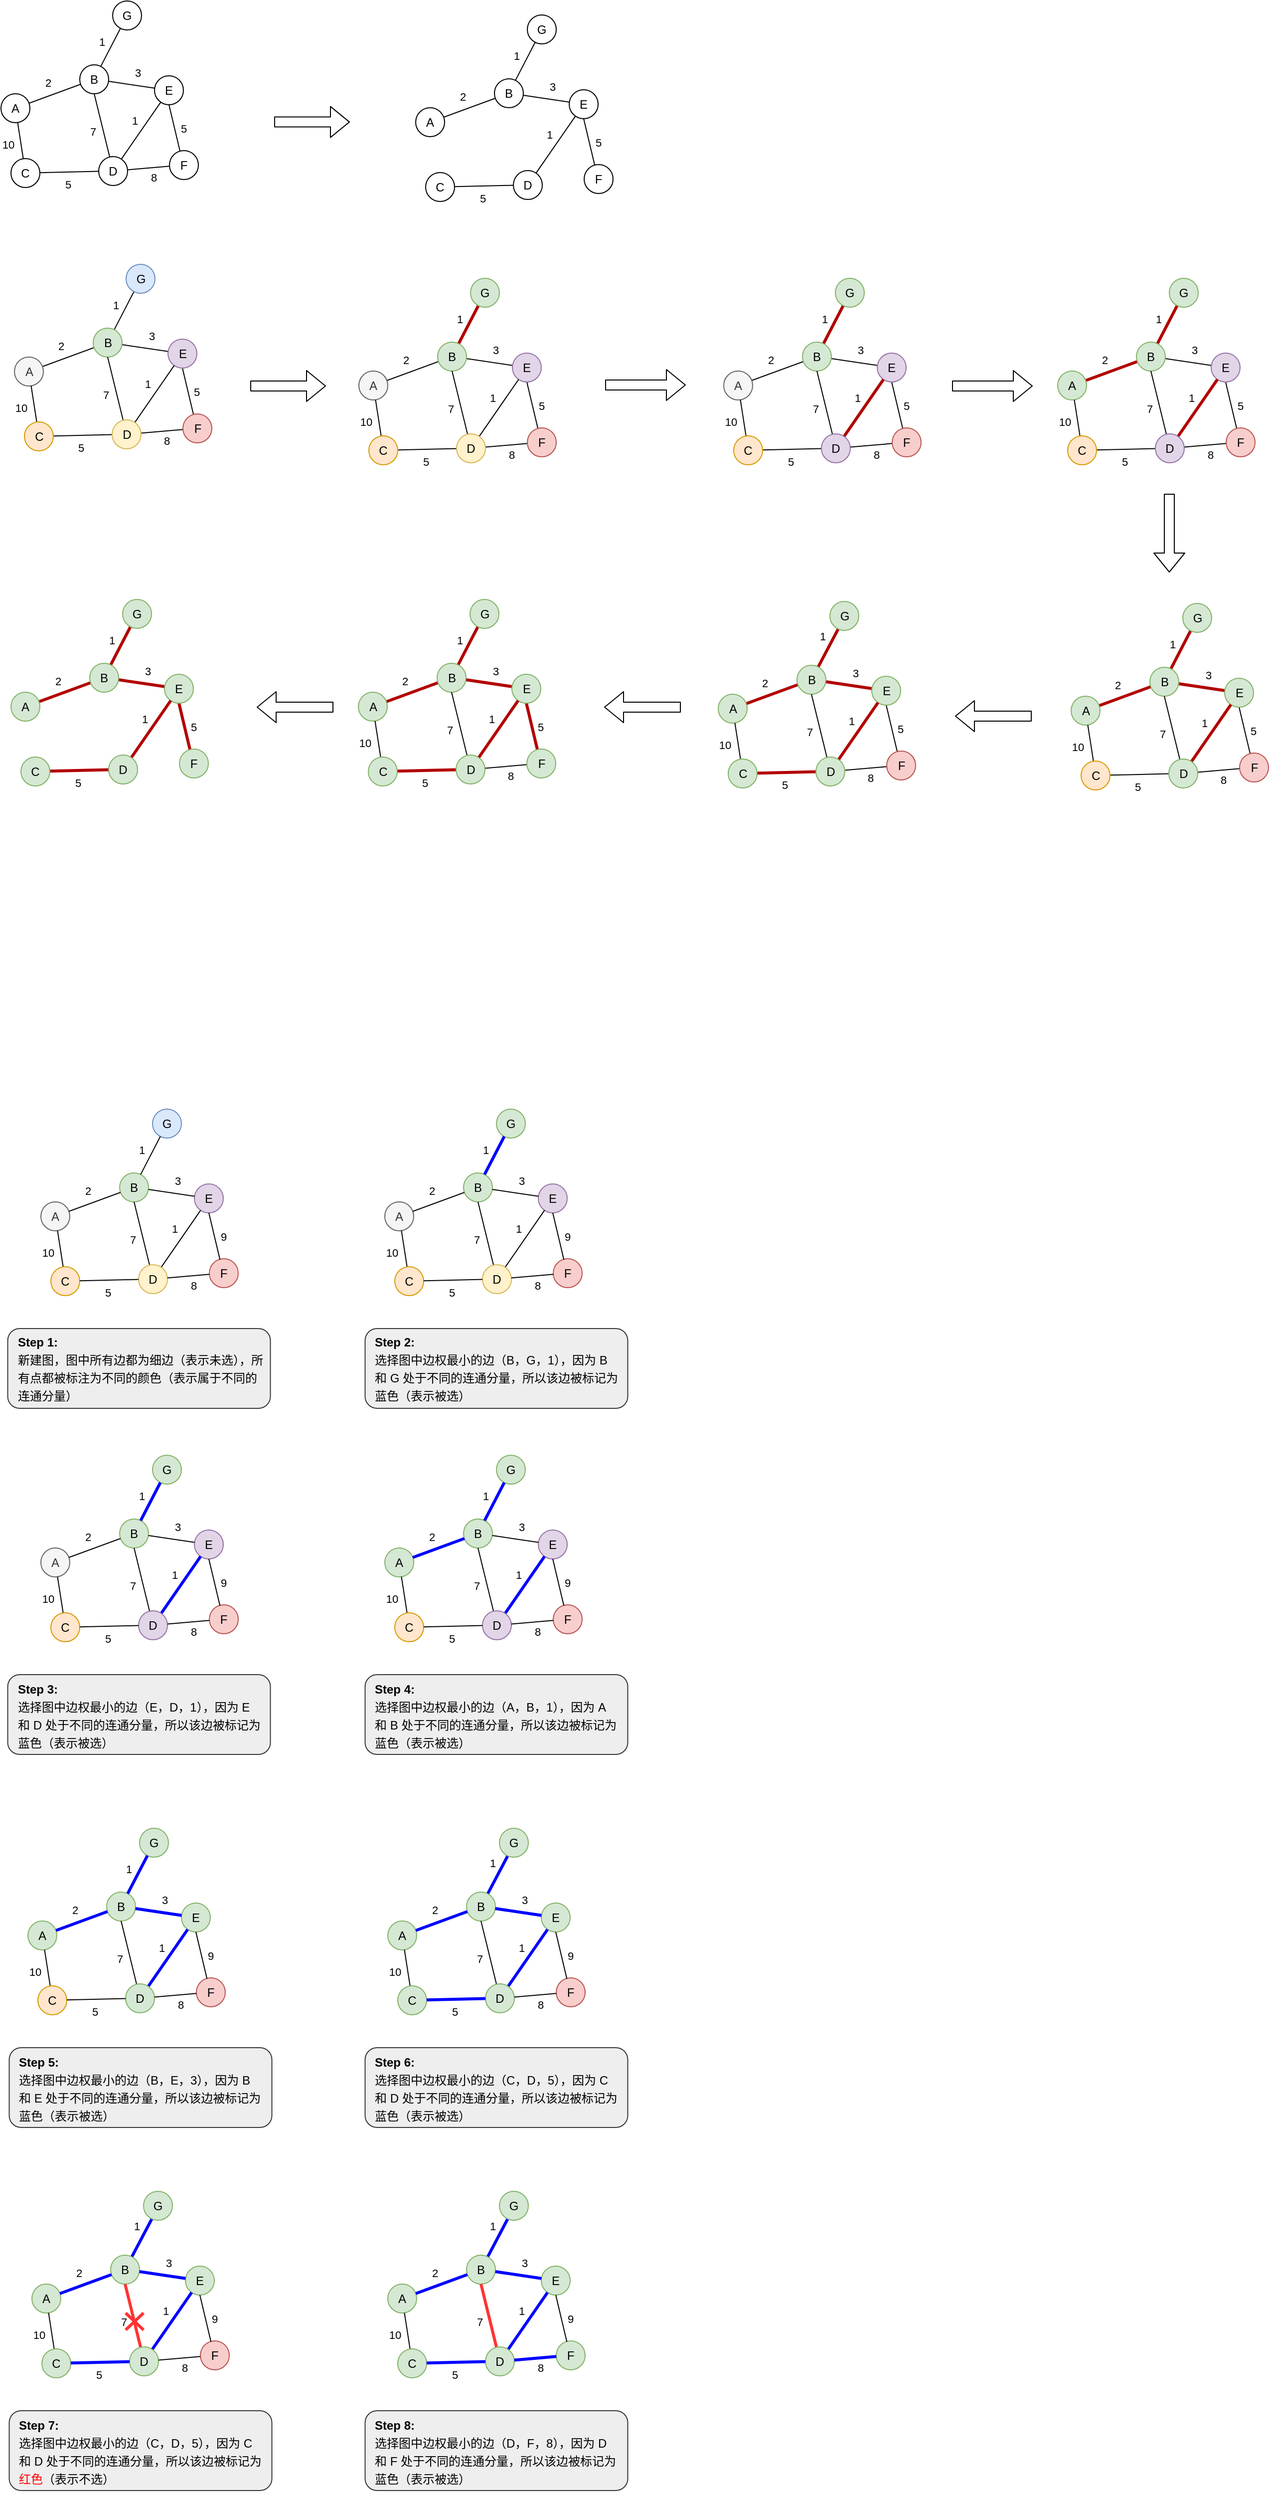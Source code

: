<mxfile version="15.7.0" type="github">
  <diagram id="Sa2HXYijyftGPRhnm3Lv" name="第 1 页">
    <mxGraphModel dx="790" dy="488" grid="0" gridSize="10" guides="1" tooltips="1" connect="1" arrows="1" fold="1" page="0" pageScale="1" pageWidth="1200" pageHeight="1920" math="1" shadow="0">
      <root>
        <mxCell id="0" />
        <mxCell id="1" parent="0" />
        <mxCell id="SA2f0OlAAsZFch_WnKpL-2" style="rounded=0;orthogonalLoop=1;jettySize=auto;html=1;endArrow=none;endFill=0;" parent="1" source="SA2f0OlAAsZFch_WnKpL-1" target="SA2f0OlAAsZFch_WnKpL-4" edge="1">
          <mxGeometry relative="1" as="geometry">
            <mxPoint x="346" y="267" as="targetPoint" />
          </mxGeometry>
        </mxCell>
        <mxCell id="SA2f0OlAAsZFch_WnKpL-3" value="2" style="edgeLabel;html=1;align=center;verticalAlign=middle;resizable=0;points=[];" parent="SA2f0OlAAsZFch_WnKpL-2" vertex="1" connectable="0">
          <mxGeometry x="0.16" y="2" relative="1" as="geometry">
            <mxPoint x="-11" y="-8" as="offset" />
          </mxGeometry>
        </mxCell>
        <mxCell id="SA2f0OlAAsZFch_WnKpL-1" value="&lt;font style=&quot;font-size: 12px&quot;&gt;A&lt;/font&gt;" style="ellipse;whiteSpace=wrap;html=1;aspect=fixed;" parent="1" vertex="1">
          <mxGeometry x="260" y="281" width="29" height="29" as="geometry" />
        </mxCell>
        <mxCell id="SA2f0OlAAsZFch_WnKpL-6" value="" style="edgeStyle=none;rounded=0;orthogonalLoop=1;jettySize=auto;html=1;endArrow=none;endFill=0;" parent="1" source="SA2f0OlAAsZFch_WnKpL-4" target="SA2f0OlAAsZFch_WnKpL-5" edge="1">
          <mxGeometry relative="1" as="geometry" />
        </mxCell>
        <mxCell id="SA2f0OlAAsZFch_WnKpL-19" value="3" style="edgeLabel;html=1;align=center;verticalAlign=middle;resizable=0;points=[];" parent="SA2f0OlAAsZFch_WnKpL-6" vertex="1" connectable="0">
          <mxGeometry x="0.128" y="1" relative="1" as="geometry">
            <mxPoint x="3" y="-12" as="offset" />
          </mxGeometry>
        </mxCell>
        <mxCell id="SA2f0OlAAsZFch_WnKpL-17" value="" style="edgeStyle=none;rounded=0;orthogonalLoop=1;jettySize=auto;html=1;endArrow=none;endFill=0;" parent="1" source="SA2f0OlAAsZFch_WnKpL-4" target="SA2f0OlAAsZFch_WnKpL-10" edge="1">
          <mxGeometry relative="1" as="geometry" />
        </mxCell>
        <mxCell id="SA2f0OlAAsZFch_WnKpL-18" value="1" style="edgeLabel;html=1;align=center;verticalAlign=middle;resizable=0;points=[];" parent="SA2f0OlAAsZFch_WnKpL-17" vertex="1" connectable="0">
          <mxGeometry x="-0.01" y="1" relative="1" as="geometry">
            <mxPoint x="-8" y="-5" as="offset" />
          </mxGeometry>
        </mxCell>
        <mxCell id="SA2f0OlAAsZFch_WnKpL-4" value="B" style="ellipse;whiteSpace=wrap;html=1;aspect=fixed;" parent="1" vertex="1">
          <mxGeometry x="339" y="252" width="29" height="29" as="geometry" />
        </mxCell>
        <mxCell id="SA2f0OlAAsZFch_WnKpL-11" style="edgeStyle=none;rounded=0;orthogonalLoop=1;jettySize=auto;html=1;exitX=0.5;exitY=1;exitDx=0;exitDy=0;entryX=0.367;entryY=0.03;entryDx=0;entryDy=0;endArrow=none;endFill=0;entryPerimeter=0;" parent="1" source="SA2f0OlAAsZFch_WnKpL-5" target="SA2f0OlAAsZFch_WnKpL-7" edge="1">
          <mxGeometry relative="1" as="geometry" />
        </mxCell>
        <mxCell id="SA2f0OlAAsZFch_WnKpL-20" value="5" style="edgeLabel;html=1;align=center;verticalAlign=middle;resizable=0;points=[];" parent="SA2f0OlAAsZFch_WnKpL-11" vertex="1" connectable="0">
          <mxGeometry x="0.264" relative="1" as="geometry">
            <mxPoint x="7" y="-6" as="offset" />
          </mxGeometry>
        </mxCell>
        <mxCell id="SA2f0OlAAsZFch_WnKpL-5" value="E" style="ellipse;whiteSpace=wrap;html=1;aspect=fixed;" parent="1" vertex="1">
          <mxGeometry x="414" y="263" width="29" height="29" as="geometry" />
        </mxCell>
        <mxCell id="SA2f0OlAAsZFch_WnKpL-12" value="" style="edgeStyle=none;rounded=0;orthogonalLoop=1;jettySize=auto;html=1;endArrow=none;endFill=0;" parent="1" source="SA2f0OlAAsZFch_WnKpL-7" target="SA2f0OlAAsZFch_WnKpL-8" edge="1">
          <mxGeometry relative="1" as="geometry" />
        </mxCell>
        <mxCell id="SA2f0OlAAsZFch_WnKpL-21" value="8" style="edgeLabel;html=1;align=center;verticalAlign=middle;resizable=0;points=[];" parent="SA2f0OlAAsZFch_WnKpL-12" vertex="1" connectable="0">
          <mxGeometry x="-0.177" y="-1" relative="1" as="geometry">
            <mxPoint x="1" y="11" as="offset" />
          </mxGeometry>
        </mxCell>
        <mxCell id="SA2f0OlAAsZFch_WnKpL-7" value="F" style="ellipse;whiteSpace=wrap;html=1;aspect=fixed;" parent="1" vertex="1">
          <mxGeometry x="429" y="338" width="29" height="29" as="geometry" />
        </mxCell>
        <mxCell id="SA2f0OlAAsZFch_WnKpL-13" value="" style="edgeStyle=none;rounded=0;orthogonalLoop=1;jettySize=auto;html=1;endArrow=none;endFill=0;" parent="1" source="SA2f0OlAAsZFch_WnKpL-8" target="SA2f0OlAAsZFch_WnKpL-9" edge="1">
          <mxGeometry relative="1" as="geometry" />
        </mxCell>
        <mxCell id="SA2f0OlAAsZFch_WnKpL-24" value="5" style="edgeLabel;html=1;align=center;verticalAlign=middle;resizable=0;points=[];" parent="SA2f0OlAAsZFch_WnKpL-13" vertex="1" connectable="0">
          <mxGeometry x="-0.042" y="-1" relative="1" as="geometry">
            <mxPoint x="-3" y="13" as="offset" />
          </mxGeometry>
        </mxCell>
        <mxCell id="SA2f0OlAAsZFch_WnKpL-15" value="" style="edgeStyle=none;rounded=0;orthogonalLoop=1;jettySize=auto;html=1;endArrow=none;endFill=0;entryX=0.5;entryY=1;entryDx=0;entryDy=0;" parent="1" source="SA2f0OlAAsZFch_WnKpL-8" target="SA2f0OlAAsZFch_WnKpL-4" edge="1">
          <mxGeometry relative="1" as="geometry" />
        </mxCell>
        <mxCell id="SA2f0OlAAsZFch_WnKpL-23" value="7" style="edgeLabel;html=1;align=center;verticalAlign=middle;resizable=0;points=[];" parent="SA2f0OlAAsZFch_WnKpL-15" vertex="1" connectable="0">
          <mxGeometry x="0.08" y="2" relative="1" as="geometry">
            <mxPoint x="-7" y="8" as="offset" />
          </mxGeometry>
        </mxCell>
        <mxCell id="SA2f0OlAAsZFch_WnKpL-16" value="" style="edgeStyle=none;rounded=0;orthogonalLoop=1;jettySize=auto;html=1;endArrow=none;endFill=0;" parent="1" source="SA2f0OlAAsZFch_WnKpL-8" target="SA2f0OlAAsZFch_WnKpL-5" edge="1">
          <mxGeometry relative="1" as="geometry" />
        </mxCell>
        <mxCell id="SA2f0OlAAsZFch_WnKpL-22" value="1" style="edgeLabel;html=1;align=center;verticalAlign=middle;resizable=0;points=[];" parent="SA2f0OlAAsZFch_WnKpL-16" vertex="1" connectable="0">
          <mxGeometry x="-0.014" y="2" relative="1" as="geometry">
            <mxPoint x="-5" y="-9" as="offset" />
          </mxGeometry>
        </mxCell>
        <mxCell id="SA2f0OlAAsZFch_WnKpL-8" value="D" style="ellipse;whiteSpace=wrap;html=1;aspect=fixed;" parent="1" vertex="1">
          <mxGeometry x="358" y="344" width="29" height="29" as="geometry" />
        </mxCell>
        <mxCell id="SA2f0OlAAsZFch_WnKpL-14" value="" style="edgeStyle=none;rounded=0;orthogonalLoop=1;jettySize=auto;html=1;endArrow=none;endFill=0;" parent="1" source="SA2f0OlAAsZFch_WnKpL-9" target="SA2f0OlAAsZFch_WnKpL-1" edge="1">
          <mxGeometry relative="1" as="geometry" />
        </mxCell>
        <mxCell id="SA2f0OlAAsZFch_WnKpL-25" value="10" style="edgeLabel;html=1;align=center;verticalAlign=middle;resizable=0;points=[];" parent="SA2f0OlAAsZFch_WnKpL-14" vertex="1" connectable="0">
          <mxGeometry x="-0.023" y="1" relative="1" as="geometry">
            <mxPoint x="-12" y="3" as="offset" />
          </mxGeometry>
        </mxCell>
        <mxCell id="SA2f0OlAAsZFch_WnKpL-9" value="C" style="ellipse;whiteSpace=wrap;html=1;aspect=fixed;" parent="1" vertex="1">
          <mxGeometry x="270" y="346" width="29" height="29" as="geometry" />
        </mxCell>
        <mxCell id="SA2f0OlAAsZFch_WnKpL-10" value="G" style="ellipse;whiteSpace=wrap;html=1;aspect=fixed;" parent="1" vertex="1">
          <mxGeometry x="372" y="188" width="29" height="29" as="geometry" />
        </mxCell>
        <mxCell id="SA2f0OlAAsZFch_WnKpL-26" value="" style="shape=flexArrow;endArrow=classic;html=1;" parent="1" edge="1">
          <mxGeometry width="50" height="50" relative="1" as="geometry">
            <mxPoint x="534" y="309.31" as="sourcePoint" />
            <mxPoint x="610" y="309.31" as="targetPoint" />
          </mxGeometry>
        </mxCell>
        <mxCell id="SA2f0OlAAsZFch_WnKpL-27" style="rounded=0;orthogonalLoop=1;jettySize=auto;html=1;endArrow=none;endFill=0;" parent="1" source="SA2f0OlAAsZFch_WnKpL-29" target="SA2f0OlAAsZFch_WnKpL-34" edge="1">
          <mxGeometry relative="1" as="geometry">
            <mxPoint x="762" y="281" as="targetPoint" />
          </mxGeometry>
        </mxCell>
        <mxCell id="SA2f0OlAAsZFch_WnKpL-28" value="2" style="edgeLabel;html=1;align=center;verticalAlign=middle;resizable=0;points=[];" parent="SA2f0OlAAsZFch_WnKpL-27" vertex="1" connectable="0">
          <mxGeometry x="0.16" y="2" relative="1" as="geometry">
            <mxPoint x="-11" y="-8" as="offset" />
          </mxGeometry>
        </mxCell>
        <mxCell id="SA2f0OlAAsZFch_WnKpL-29" value="&lt;font style=&quot;font-size: 12px&quot;&gt;A&lt;/font&gt;" style="ellipse;whiteSpace=wrap;html=1;aspect=fixed;" parent="1" vertex="1">
          <mxGeometry x="676" y="295" width="29" height="29" as="geometry" />
        </mxCell>
        <mxCell id="SA2f0OlAAsZFch_WnKpL-30" value="" style="edgeStyle=none;rounded=0;orthogonalLoop=1;jettySize=auto;html=1;endArrow=none;endFill=0;" parent="1" source="SA2f0OlAAsZFch_WnKpL-34" target="SA2f0OlAAsZFch_WnKpL-37" edge="1">
          <mxGeometry relative="1" as="geometry" />
        </mxCell>
        <mxCell id="SA2f0OlAAsZFch_WnKpL-31" value="3" style="edgeLabel;html=1;align=center;verticalAlign=middle;resizable=0;points=[];" parent="SA2f0OlAAsZFch_WnKpL-30" vertex="1" connectable="0">
          <mxGeometry x="0.128" y="1" relative="1" as="geometry">
            <mxPoint x="3" y="-12" as="offset" />
          </mxGeometry>
        </mxCell>
        <mxCell id="SA2f0OlAAsZFch_WnKpL-32" value="" style="edgeStyle=none;rounded=0;orthogonalLoop=1;jettySize=auto;html=1;endArrow=none;endFill=0;" parent="1" source="SA2f0OlAAsZFch_WnKpL-34" target="SA2f0OlAAsZFch_WnKpL-51" edge="1">
          <mxGeometry relative="1" as="geometry" />
        </mxCell>
        <mxCell id="SA2f0OlAAsZFch_WnKpL-33" value="1" style="edgeLabel;html=1;align=center;verticalAlign=middle;resizable=0;points=[];" parent="SA2f0OlAAsZFch_WnKpL-32" vertex="1" connectable="0">
          <mxGeometry x="-0.01" y="1" relative="1" as="geometry">
            <mxPoint x="-8" y="-5" as="offset" />
          </mxGeometry>
        </mxCell>
        <mxCell id="SA2f0OlAAsZFch_WnKpL-34" value="B" style="ellipse;whiteSpace=wrap;html=1;aspect=fixed;" parent="1" vertex="1">
          <mxGeometry x="755" y="266" width="29" height="29" as="geometry" />
        </mxCell>
        <mxCell id="SA2f0OlAAsZFch_WnKpL-35" style="edgeStyle=none;rounded=0;orthogonalLoop=1;jettySize=auto;html=1;exitX=0.5;exitY=1;exitDx=0;exitDy=0;entryX=0.367;entryY=0.03;entryDx=0;entryDy=0;endArrow=none;endFill=0;entryPerimeter=0;" parent="1" source="SA2f0OlAAsZFch_WnKpL-37" target="SA2f0OlAAsZFch_WnKpL-40" edge="1">
          <mxGeometry relative="1" as="geometry" />
        </mxCell>
        <mxCell id="SA2f0OlAAsZFch_WnKpL-36" value="5" style="edgeLabel;html=1;align=center;verticalAlign=middle;resizable=0;points=[];" parent="SA2f0OlAAsZFch_WnKpL-35" vertex="1" connectable="0">
          <mxGeometry x="0.264" relative="1" as="geometry">
            <mxPoint x="7" y="-6" as="offset" />
          </mxGeometry>
        </mxCell>
        <mxCell id="SA2f0OlAAsZFch_WnKpL-37" value="E" style="ellipse;whiteSpace=wrap;html=1;aspect=fixed;" parent="1" vertex="1">
          <mxGeometry x="830" y="277" width="29" height="29" as="geometry" />
        </mxCell>
        <mxCell id="SA2f0OlAAsZFch_WnKpL-40" value="F" style="ellipse;whiteSpace=wrap;html=1;aspect=fixed;" parent="1" vertex="1">
          <mxGeometry x="845" y="352" width="29" height="29" as="geometry" />
        </mxCell>
        <mxCell id="SA2f0OlAAsZFch_WnKpL-41" value="" style="edgeStyle=none;rounded=0;orthogonalLoop=1;jettySize=auto;html=1;endArrow=none;endFill=0;" parent="1" source="SA2f0OlAAsZFch_WnKpL-47" target="SA2f0OlAAsZFch_WnKpL-50" edge="1">
          <mxGeometry relative="1" as="geometry" />
        </mxCell>
        <mxCell id="SA2f0OlAAsZFch_WnKpL-42" value="5" style="edgeLabel;html=1;align=center;verticalAlign=middle;resizable=0;points=[];" parent="SA2f0OlAAsZFch_WnKpL-41" vertex="1" connectable="0">
          <mxGeometry x="-0.042" y="-1" relative="1" as="geometry">
            <mxPoint x="-3" y="13" as="offset" />
          </mxGeometry>
        </mxCell>
        <mxCell id="SA2f0OlAAsZFch_WnKpL-45" value="" style="edgeStyle=none;rounded=0;orthogonalLoop=1;jettySize=auto;html=1;endArrow=none;endFill=0;" parent="1" source="SA2f0OlAAsZFch_WnKpL-47" target="SA2f0OlAAsZFch_WnKpL-37" edge="1">
          <mxGeometry relative="1" as="geometry" />
        </mxCell>
        <mxCell id="SA2f0OlAAsZFch_WnKpL-46" value="1" style="edgeLabel;html=1;align=center;verticalAlign=middle;resizable=0;points=[];" parent="SA2f0OlAAsZFch_WnKpL-45" vertex="1" connectable="0">
          <mxGeometry x="-0.014" y="2" relative="1" as="geometry">
            <mxPoint x="-5" y="-9" as="offset" />
          </mxGeometry>
        </mxCell>
        <mxCell id="SA2f0OlAAsZFch_WnKpL-47" value="D" style="ellipse;whiteSpace=wrap;html=1;aspect=fixed;" parent="1" vertex="1">
          <mxGeometry x="774" y="358" width="29" height="29" as="geometry" />
        </mxCell>
        <mxCell id="SA2f0OlAAsZFch_WnKpL-50" value="C" style="ellipse;whiteSpace=wrap;html=1;aspect=fixed;" parent="1" vertex="1">
          <mxGeometry x="686" y="360" width="29" height="29" as="geometry" />
        </mxCell>
        <mxCell id="SA2f0OlAAsZFch_WnKpL-51" value="G" style="ellipse;whiteSpace=wrap;html=1;aspect=fixed;" parent="1" vertex="1">
          <mxGeometry x="788" y="202" width="29" height="29" as="geometry" />
        </mxCell>
        <mxCell id="SA2f0OlAAsZFch_WnKpL-52" style="rounded=0;orthogonalLoop=1;jettySize=auto;html=1;endArrow=none;endFill=0;" parent="1" source="SA2f0OlAAsZFch_WnKpL-54" target="SA2f0OlAAsZFch_WnKpL-59" edge="1">
          <mxGeometry relative="1" as="geometry">
            <mxPoint x="359.5" y="531" as="targetPoint" />
          </mxGeometry>
        </mxCell>
        <mxCell id="SA2f0OlAAsZFch_WnKpL-53" value="2" style="edgeLabel;html=1;align=center;verticalAlign=middle;resizable=0;points=[];" parent="SA2f0OlAAsZFch_WnKpL-52" vertex="1" connectable="0">
          <mxGeometry x="0.16" y="2" relative="1" as="geometry">
            <mxPoint x="-11" y="-8" as="offset" />
          </mxGeometry>
        </mxCell>
        <mxCell id="SA2f0OlAAsZFch_WnKpL-54" value="&lt;font style=&quot;font-size: 12px&quot;&gt;A&lt;/font&gt;" style="ellipse;whiteSpace=wrap;html=1;aspect=fixed;fillColor=#f5f5f5;strokeColor=#666666;fontColor=#333333;" parent="1" vertex="1">
          <mxGeometry x="273.5" y="545" width="29" height="29" as="geometry" />
        </mxCell>
        <mxCell id="SA2f0OlAAsZFch_WnKpL-55" value="" style="edgeStyle=none;rounded=0;orthogonalLoop=1;jettySize=auto;html=1;endArrow=none;endFill=0;" parent="1" source="SA2f0OlAAsZFch_WnKpL-59" target="SA2f0OlAAsZFch_WnKpL-62" edge="1">
          <mxGeometry relative="1" as="geometry" />
        </mxCell>
        <mxCell id="SA2f0OlAAsZFch_WnKpL-56" value="3" style="edgeLabel;html=1;align=center;verticalAlign=middle;resizable=0;points=[];" parent="SA2f0OlAAsZFch_WnKpL-55" vertex="1" connectable="0">
          <mxGeometry x="0.128" y="1" relative="1" as="geometry">
            <mxPoint x="3" y="-12" as="offset" />
          </mxGeometry>
        </mxCell>
        <mxCell id="SA2f0OlAAsZFch_WnKpL-57" value="" style="edgeStyle=none;rounded=0;orthogonalLoop=1;jettySize=auto;html=1;endArrow=none;endFill=0;" parent="1" source="SA2f0OlAAsZFch_WnKpL-59" target="SA2f0OlAAsZFch_WnKpL-76" edge="1">
          <mxGeometry relative="1" as="geometry" />
        </mxCell>
        <mxCell id="SA2f0OlAAsZFch_WnKpL-58" value="1" style="edgeLabel;html=1;align=center;verticalAlign=middle;resizable=0;points=[];" parent="SA2f0OlAAsZFch_WnKpL-57" vertex="1" connectable="0">
          <mxGeometry x="-0.01" y="1" relative="1" as="geometry">
            <mxPoint x="-8" y="-5" as="offset" />
          </mxGeometry>
        </mxCell>
        <mxCell id="SA2f0OlAAsZFch_WnKpL-59" value="B" style="ellipse;whiteSpace=wrap;html=1;aspect=fixed;fillColor=#d5e8d4;strokeColor=#82b366;" parent="1" vertex="1">
          <mxGeometry x="352.5" y="516" width="29" height="29" as="geometry" />
        </mxCell>
        <mxCell id="SA2f0OlAAsZFch_WnKpL-60" style="edgeStyle=none;rounded=0;orthogonalLoop=1;jettySize=auto;html=1;exitX=0.5;exitY=1;exitDx=0;exitDy=0;entryX=0.367;entryY=0.03;entryDx=0;entryDy=0;endArrow=none;endFill=0;entryPerimeter=0;" parent="1" source="SA2f0OlAAsZFch_WnKpL-62" target="SA2f0OlAAsZFch_WnKpL-65" edge="1">
          <mxGeometry relative="1" as="geometry" />
        </mxCell>
        <mxCell id="SA2f0OlAAsZFch_WnKpL-61" value="5" style="edgeLabel;html=1;align=center;verticalAlign=middle;resizable=0;points=[];" parent="SA2f0OlAAsZFch_WnKpL-60" vertex="1" connectable="0">
          <mxGeometry x="0.264" relative="1" as="geometry">
            <mxPoint x="7" y="-6" as="offset" />
          </mxGeometry>
        </mxCell>
        <mxCell id="SA2f0OlAAsZFch_WnKpL-62" value="E" style="ellipse;whiteSpace=wrap;html=1;aspect=fixed;fillColor=#e1d5e7;strokeColor=#9673a6;" parent="1" vertex="1">
          <mxGeometry x="427.5" y="527" width="29" height="29" as="geometry" />
        </mxCell>
        <mxCell id="SA2f0OlAAsZFch_WnKpL-63" value="" style="edgeStyle=none;rounded=0;orthogonalLoop=1;jettySize=auto;html=1;endArrow=none;endFill=0;" parent="1" source="SA2f0OlAAsZFch_WnKpL-65" target="SA2f0OlAAsZFch_WnKpL-72" edge="1">
          <mxGeometry relative="1" as="geometry" />
        </mxCell>
        <mxCell id="SA2f0OlAAsZFch_WnKpL-64" value="8" style="edgeLabel;html=1;align=center;verticalAlign=middle;resizable=0;points=[];" parent="SA2f0OlAAsZFch_WnKpL-63" vertex="1" connectable="0">
          <mxGeometry x="-0.177" y="-1" relative="1" as="geometry">
            <mxPoint x="1" y="11" as="offset" />
          </mxGeometry>
        </mxCell>
        <mxCell id="SA2f0OlAAsZFch_WnKpL-65" value="F" style="ellipse;whiteSpace=wrap;html=1;aspect=fixed;fillColor=#f8cecc;strokeColor=#b85450;" parent="1" vertex="1">
          <mxGeometry x="442.5" y="602" width="29" height="29" as="geometry" />
        </mxCell>
        <mxCell id="SA2f0OlAAsZFch_WnKpL-66" value="" style="edgeStyle=none;rounded=0;orthogonalLoop=1;jettySize=auto;html=1;endArrow=none;endFill=0;" parent="1" source="SA2f0OlAAsZFch_WnKpL-72" target="SA2f0OlAAsZFch_WnKpL-75" edge="1">
          <mxGeometry relative="1" as="geometry" />
        </mxCell>
        <mxCell id="SA2f0OlAAsZFch_WnKpL-67" value="5" style="edgeLabel;html=1;align=center;verticalAlign=middle;resizable=0;points=[];" parent="SA2f0OlAAsZFch_WnKpL-66" vertex="1" connectable="0">
          <mxGeometry x="-0.042" y="-1" relative="1" as="geometry">
            <mxPoint x="-3" y="13" as="offset" />
          </mxGeometry>
        </mxCell>
        <mxCell id="SA2f0OlAAsZFch_WnKpL-68" value="" style="edgeStyle=none;rounded=0;orthogonalLoop=1;jettySize=auto;html=1;endArrow=none;endFill=0;entryX=0.5;entryY=1;entryDx=0;entryDy=0;" parent="1" source="SA2f0OlAAsZFch_WnKpL-72" target="SA2f0OlAAsZFch_WnKpL-59" edge="1">
          <mxGeometry relative="1" as="geometry" />
        </mxCell>
        <mxCell id="SA2f0OlAAsZFch_WnKpL-69" value="7" style="edgeLabel;html=1;align=center;verticalAlign=middle;resizable=0;points=[];" parent="SA2f0OlAAsZFch_WnKpL-68" vertex="1" connectable="0">
          <mxGeometry x="0.08" y="2" relative="1" as="geometry">
            <mxPoint x="-7" y="8" as="offset" />
          </mxGeometry>
        </mxCell>
        <mxCell id="SA2f0OlAAsZFch_WnKpL-70" value="" style="edgeStyle=none;rounded=0;orthogonalLoop=1;jettySize=auto;html=1;endArrow=none;endFill=0;" parent="1" source="SA2f0OlAAsZFch_WnKpL-72" target="SA2f0OlAAsZFch_WnKpL-62" edge="1">
          <mxGeometry relative="1" as="geometry" />
        </mxCell>
        <mxCell id="SA2f0OlAAsZFch_WnKpL-71" value="1" style="edgeLabel;html=1;align=center;verticalAlign=middle;resizable=0;points=[];" parent="SA2f0OlAAsZFch_WnKpL-70" vertex="1" connectable="0">
          <mxGeometry x="-0.014" y="2" relative="1" as="geometry">
            <mxPoint x="-5" y="-9" as="offset" />
          </mxGeometry>
        </mxCell>
        <mxCell id="SA2f0OlAAsZFch_WnKpL-72" value="D" style="ellipse;whiteSpace=wrap;html=1;aspect=fixed;fillColor=#fff2cc;strokeColor=#d6b656;" parent="1" vertex="1">
          <mxGeometry x="371.5" y="608" width="29" height="29" as="geometry" />
        </mxCell>
        <mxCell id="SA2f0OlAAsZFch_WnKpL-73" value="" style="edgeStyle=none;rounded=0;orthogonalLoop=1;jettySize=auto;html=1;endArrow=none;endFill=0;" parent="1" source="SA2f0OlAAsZFch_WnKpL-75" target="SA2f0OlAAsZFch_WnKpL-54" edge="1">
          <mxGeometry relative="1" as="geometry" />
        </mxCell>
        <mxCell id="SA2f0OlAAsZFch_WnKpL-74" value="10" style="edgeLabel;html=1;align=center;verticalAlign=middle;resizable=0;points=[];" parent="SA2f0OlAAsZFch_WnKpL-73" vertex="1" connectable="0">
          <mxGeometry x="-0.023" y="1" relative="1" as="geometry">
            <mxPoint x="-12" y="3" as="offset" />
          </mxGeometry>
        </mxCell>
        <mxCell id="SA2f0OlAAsZFch_WnKpL-75" value="C" style="ellipse;whiteSpace=wrap;html=1;aspect=fixed;fillColor=#ffe6cc;strokeColor=#d79b00;" parent="1" vertex="1">
          <mxGeometry x="283.5" y="610" width="29" height="29" as="geometry" />
        </mxCell>
        <mxCell id="SA2f0OlAAsZFch_WnKpL-76" value="G" style="ellipse;whiteSpace=wrap;html=1;aspect=fixed;fillColor=#dae8fc;strokeColor=#6c8ebf;" parent="1" vertex="1">
          <mxGeometry x="385.5" y="452" width="29" height="29" as="geometry" />
        </mxCell>
        <mxCell id="SA2f0OlAAsZFch_WnKpL-77" value="" style="shape=flexArrow;endArrow=classic;html=1;" parent="1" edge="1">
          <mxGeometry width="50" height="50" relative="1" as="geometry">
            <mxPoint x="510.0" y="574" as="sourcePoint" />
            <mxPoint x="586" y="574" as="targetPoint" />
          </mxGeometry>
        </mxCell>
        <mxCell id="SA2f0OlAAsZFch_WnKpL-78" style="rounded=0;orthogonalLoop=1;jettySize=auto;html=1;endArrow=none;endFill=0;" parent="1" source="SA2f0OlAAsZFch_WnKpL-80" target="SA2f0OlAAsZFch_WnKpL-85" edge="1">
          <mxGeometry relative="1" as="geometry">
            <mxPoint x="705" y="545" as="targetPoint" />
          </mxGeometry>
        </mxCell>
        <mxCell id="SA2f0OlAAsZFch_WnKpL-79" value="2" style="edgeLabel;html=1;align=center;verticalAlign=middle;resizable=0;points=[];" parent="SA2f0OlAAsZFch_WnKpL-78" vertex="1" connectable="0">
          <mxGeometry x="0.16" y="2" relative="1" as="geometry">
            <mxPoint x="-11" y="-8" as="offset" />
          </mxGeometry>
        </mxCell>
        <mxCell id="SA2f0OlAAsZFch_WnKpL-80" value="&lt;font style=&quot;font-size: 12px&quot;&gt;A&lt;/font&gt;" style="ellipse;whiteSpace=wrap;html=1;aspect=fixed;fillColor=#f5f5f5;strokeColor=#666666;fontColor=#333333;" parent="1" vertex="1">
          <mxGeometry x="619" y="559" width="29" height="29" as="geometry" />
        </mxCell>
        <mxCell id="SA2f0OlAAsZFch_WnKpL-81" value="" style="edgeStyle=none;rounded=0;orthogonalLoop=1;jettySize=auto;html=1;endArrow=none;endFill=0;" parent="1" source="SA2f0OlAAsZFch_WnKpL-85" target="SA2f0OlAAsZFch_WnKpL-88" edge="1">
          <mxGeometry relative="1" as="geometry" />
        </mxCell>
        <mxCell id="SA2f0OlAAsZFch_WnKpL-82" value="3" style="edgeLabel;html=1;align=center;verticalAlign=middle;resizable=0;points=[];" parent="SA2f0OlAAsZFch_WnKpL-81" vertex="1" connectable="0">
          <mxGeometry x="0.128" y="1" relative="1" as="geometry">
            <mxPoint x="3" y="-12" as="offset" />
          </mxGeometry>
        </mxCell>
        <mxCell id="SA2f0OlAAsZFch_WnKpL-83" value="" style="edgeStyle=none;rounded=0;orthogonalLoop=1;jettySize=auto;html=1;endArrow=none;endFill=0;fillColor=#e51400;strokeColor=#B20000;strokeWidth=3;" parent="1" source="SA2f0OlAAsZFch_WnKpL-85" target="SA2f0OlAAsZFch_WnKpL-102" edge="1">
          <mxGeometry relative="1" as="geometry" />
        </mxCell>
        <mxCell id="SA2f0OlAAsZFch_WnKpL-84" value="1" style="edgeLabel;html=1;align=center;verticalAlign=middle;resizable=0;points=[];" parent="SA2f0OlAAsZFch_WnKpL-83" vertex="1" connectable="0">
          <mxGeometry x="-0.01" y="1" relative="1" as="geometry">
            <mxPoint x="-8" y="-5" as="offset" />
          </mxGeometry>
        </mxCell>
        <mxCell id="SA2f0OlAAsZFch_WnKpL-85" value="B" style="ellipse;whiteSpace=wrap;html=1;aspect=fixed;fillColor=#d5e8d4;strokeColor=#82b366;" parent="1" vertex="1">
          <mxGeometry x="698" y="530" width="29" height="29" as="geometry" />
        </mxCell>
        <mxCell id="SA2f0OlAAsZFch_WnKpL-86" style="edgeStyle=none;rounded=0;orthogonalLoop=1;jettySize=auto;html=1;exitX=0.5;exitY=1;exitDx=0;exitDy=0;entryX=0.367;entryY=0.03;entryDx=0;entryDy=0;endArrow=none;endFill=0;entryPerimeter=0;" parent="1" source="SA2f0OlAAsZFch_WnKpL-88" target="SA2f0OlAAsZFch_WnKpL-91" edge="1">
          <mxGeometry relative="1" as="geometry" />
        </mxCell>
        <mxCell id="SA2f0OlAAsZFch_WnKpL-87" value="5" style="edgeLabel;html=1;align=center;verticalAlign=middle;resizable=0;points=[];" parent="SA2f0OlAAsZFch_WnKpL-86" vertex="1" connectable="0">
          <mxGeometry x="0.264" relative="1" as="geometry">
            <mxPoint x="7" y="-6" as="offset" />
          </mxGeometry>
        </mxCell>
        <mxCell id="SA2f0OlAAsZFch_WnKpL-88" value="E" style="ellipse;whiteSpace=wrap;html=1;aspect=fixed;fillColor=#e1d5e7;strokeColor=#9673a6;" parent="1" vertex="1">
          <mxGeometry x="773" y="541" width="29" height="29" as="geometry" />
        </mxCell>
        <mxCell id="SA2f0OlAAsZFch_WnKpL-89" value="" style="edgeStyle=none;rounded=0;orthogonalLoop=1;jettySize=auto;html=1;endArrow=none;endFill=0;" parent="1" source="SA2f0OlAAsZFch_WnKpL-91" target="SA2f0OlAAsZFch_WnKpL-98" edge="1">
          <mxGeometry relative="1" as="geometry" />
        </mxCell>
        <mxCell id="SA2f0OlAAsZFch_WnKpL-90" value="8" style="edgeLabel;html=1;align=center;verticalAlign=middle;resizable=0;points=[];" parent="SA2f0OlAAsZFch_WnKpL-89" vertex="1" connectable="0">
          <mxGeometry x="-0.177" y="-1" relative="1" as="geometry">
            <mxPoint x="1" y="11" as="offset" />
          </mxGeometry>
        </mxCell>
        <mxCell id="SA2f0OlAAsZFch_WnKpL-91" value="F" style="ellipse;whiteSpace=wrap;html=1;aspect=fixed;fillColor=#f8cecc;strokeColor=#b85450;" parent="1" vertex="1">
          <mxGeometry x="788" y="616" width="29" height="29" as="geometry" />
        </mxCell>
        <mxCell id="SA2f0OlAAsZFch_WnKpL-92" value="" style="edgeStyle=none;rounded=0;orthogonalLoop=1;jettySize=auto;html=1;endArrow=none;endFill=0;" parent="1" source="SA2f0OlAAsZFch_WnKpL-98" target="SA2f0OlAAsZFch_WnKpL-101" edge="1">
          <mxGeometry relative="1" as="geometry" />
        </mxCell>
        <mxCell id="SA2f0OlAAsZFch_WnKpL-93" value="5" style="edgeLabel;html=1;align=center;verticalAlign=middle;resizable=0;points=[];" parent="SA2f0OlAAsZFch_WnKpL-92" vertex="1" connectable="0">
          <mxGeometry x="-0.042" y="-1" relative="1" as="geometry">
            <mxPoint x="-3" y="13" as="offset" />
          </mxGeometry>
        </mxCell>
        <mxCell id="SA2f0OlAAsZFch_WnKpL-94" value="" style="edgeStyle=none;rounded=0;orthogonalLoop=1;jettySize=auto;html=1;endArrow=none;endFill=0;entryX=0.5;entryY=1;entryDx=0;entryDy=0;" parent="1" source="SA2f0OlAAsZFch_WnKpL-98" target="SA2f0OlAAsZFch_WnKpL-85" edge="1">
          <mxGeometry relative="1" as="geometry" />
        </mxCell>
        <mxCell id="SA2f0OlAAsZFch_WnKpL-95" value="7" style="edgeLabel;html=1;align=center;verticalAlign=middle;resizable=0;points=[];" parent="SA2f0OlAAsZFch_WnKpL-94" vertex="1" connectable="0">
          <mxGeometry x="0.08" y="2" relative="1" as="geometry">
            <mxPoint x="-7" y="8" as="offset" />
          </mxGeometry>
        </mxCell>
        <mxCell id="SA2f0OlAAsZFch_WnKpL-96" value="" style="edgeStyle=none;rounded=0;orthogonalLoop=1;jettySize=auto;html=1;endArrow=none;endFill=0;" parent="1" source="SA2f0OlAAsZFch_WnKpL-98" target="SA2f0OlAAsZFch_WnKpL-88" edge="1">
          <mxGeometry relative="1" as="geometry" />
        </mxCell>
        <mxCell id="SA2f0OlAAsZFch_WnKpL-97" value="1" style="edgeLabel;html=1;align=center;verticalAlign=middle;resizable=0;points=[];" parent="SA2f0OlAAsZFch_WnKpL-96" vertex="1" connectable="0">
          <mxGeometry x="-0.014" y="2" relative="1" as="geometry">
            <mxPoint x="-5" y="-9" as="offset" />
          </mxGeometry>
        </mxCell>
        <mxCell id="SA2f0OlAAsZFch_WnKpL-98" value="D" style="ellipse;whiteSpace=wrap;html=1;aspect=fixed;fillColor=#fff2cc;strokeColor=#d6b656;" parent="1" vertex="1">
          <mxGeometry x="717" y="622" width="29" height="29" as="geometry" />
        </mxCell>
        <mxCell id="SA2f0OlAAsZFch_WnKpL-99" value="" style="edgeStyle=none;rounded=0;orthogonalLoop=1;jettySize=auto;html=1;endArrow=none;endFill=0;" parent="1" source="SA2f0OlAAsZFch_WnKpL-101" target="SA2f0OlAAsZFch_WnKpL-80" edge="1">
          <mxGeometry relative="1" as="geometry" />
        </mxCell>
        <mxCell id="SA2f0OlAAsZFch_WnKpL-100" value="10" style="edgeLabel;html=1;align=center;verticalAlign=middle;resizable=0;points=[];" parent="SA2f0OlAAsZFch_WnKpL-99" vertex="1" connectable="0">
          <mxGeometry x="-0.023" y="1" relative="1" as="geometry">
            <mxPoint x="-12" y="3" as="offset" />
          </mxGeometry>
        </mxCell>
        <mxCell id="SA2f0OlAAsZFch_WnKpL-101" value="C" style="ellipse;whiteSpace=wrap;html=1;aspect=fixed;fillColor=#ffe6cc;strokeColor=#d79b00;" parent="1" vertex="1">
          <mxGeometry x="629" y="624" width="29" height="29" as="geometry" />
        </mxCell>
        <mxCell id="SA2f0OlAAsZFch_WnKpL-102" value="G" style="ellipse;whiteSpace=wrap;html=1;aspect=fixed;fillColor=#d5e8d4;strokeColor=#82b366;" parent="1" vertex="1">
          <mxGeometry x="731" y="466" width="29" height="29" as="geometry" />
        </mxCell>
        <mxCell id="SA2f0OlAAsZFch_WnKpL-103" style="rounded=0;orthogonalLoop=1;jettySize=auto;html=1;endArrow=none;endFill=0;" parent="1" source="SA2f0OlAAsZFch_WnKpL-105" target="SA2f0OlAAsZFch_WnKpL-110" edge="1">
          <mxGeometry relative="1" as="geometry">
            <mxPoint x="1071" y="545" as="targetPoint" />
          </mxGeometry>
        </mxCell>
        <mxCell id="SA2f0OlAAsZFch_WnKpL-104" value="2" style="edgeLabel;html=1;align=center;verticalAlign=middle;resizable=0;points=[];" parent="SA2f0OlAAsZFch_WnKpL-103" vertex="1" connectable="0">
          <mxGeometry x="0.16" y="2" relative="1" as="geometry">
            <mxPoint x="-11" y="-8" as="offset" />
          </mxGeometry>
        </mxCell>
        <mxCell id="SA2f0OlAAsZFch_WnKpL-105" value="&lt;font style=&quot;font-size: 12px&quot;&gt;A&lt;/font&gt;" style="ellipse;whiteSpace=wrap;html=1;aspect=fixed;fillColor=#f5f5f5;strokeColor=#666666;fontColor=#333333;" parent="1" vertex="1">
          <mxGeometry x="985" y="559" width="29" height="29" as="geometry" />
        </mxCell>
        <mxCell id="SA2f0OlAAsZFch_WnKpL-106" value="" style="edgeStyle=none;rounded=0;orthogonalLoop=1;jettySize=auto;html=1;endArrow=none;endFill=0;" parent="1" source="SA2f0OlAAsZFch_WnKpL-110" target="SA2f0OlAAsZFch_WnKpL-113" edge="1">
          <mxGeometry relative="1" as="geometry" />
        </mxCell>
        <mxCell id="SA2f0OlAAsZFch_WnKpL-107" value="3" style="edgeLabel;html=1;align=center;verticalAlign=middle;resizable=0;points=[];" parent="SA2f0OlAAsZFch_WnKpL-106" vertex="1" connectable="0">
          <mxGeometry x="0.128" y="1" relative="1" as="geometry">
            <mxPoint x="3" y="-12" as="offset" />
          </mxGeometry>
        </mxCell>
        <mxCell id="SA2f0OlAAsZFch_WnKpL-108" value="" style="edgeStyle=none;rounded=0;orthogonalLoop=1;jettySize=auto;html=1;endArrow=none;endFill=0;fillColor=#e51400;strokeColor=#B20000;strokeWidth=3;" parent="1" source="SA2f0OlAAsZFch_WnKpL-110" target="SA2f0OlAAsZFch_WnKpL-127" edge="1">
          <mxGeometry relative="1" as="geometry" />
        </mxCell>
        <mxCell id="SA2f0OlAAsZFch_WnKpL-109" value="1" style="edgeLabel;html=1;align=center;verticalAlign=middle;resizable=0;points=[];" parent="SA2f0OlAAsZFch_WnKpL-108" vertex="1" connectable="0">
          <mxGeometry x="-0.01" y="1" relative="1" as="geometry">
            <mxPoint x="-8" y="-5" as="offset" />
          </mxGeometry>
        </mxCell>
        <mxCell id="SA2f0OlAAsZFch_WnKpL-110" value="B" style="ellipse;whiteSpace=wrap;html=1;aspect=fixed;fillColor=#d5e8d4;strokeColor=#82b366;" parent="1" vertex="1">
          <mxGeometry x="1064" y="530" width="29" height="29" as="geometry" />
        </mxCell>
        <mxCell id="SA2f0OlAAsZFch_WnKpL-111" style="edgeStyle=none;rounded=0;orthogonalLoop=1;jettySize=auto;html=1;exitX=0.5;exitY=1;exitDx=0;exitDy=0;entryX=0.367;entryY=0.03;entryDx=0;entryDy=0;endArrow=none;endFill=0;entryPerimeter=0;" parent="1" source="SA2f0OlAAsZFch_WnKpL-113" target="SA2f0OlAAsZFch_WnKpL-116" edge="1">
          <mxGeometry relative="1" as="geometry" />
        </mxCell>
        <mxCell id="SA2f0OlAAsZFch_WnKpL-112" value="5" style="edgeLabel;html=1;align=center;verticalAlign=middle;resizable=0;points=[];" parent="SA2f0OlAAsZFch_WnKpL-111" vertex="1" connectable="0">
          <mxGeometry x="0.264" relative="1" as="geometry">
            <mxPoint x="7" y="-6" as="offset" />
          </mxGeometry>
        </mxCell>
        <mxCell id="SA2f0OlAAsZFch_WnKpL-113" value="E" style="ellipse;whiteSpace=wrap;html=1;aspect=fixed;fillColor=#e1d5e7;strokeColor=#9673a6;" parent="1" vertex="1">
          <mxGeometry x="1139" y="541" width="29" height="29" as="geometry" />
        </mxCell>
        <mxCell id="SA2f0OlAAsZFch_WnKpL-114" value="" style="edgeStyle=none;rounded=0;orthogonalLoop=1;jettySize=auto;html=1;endArrow=none;endFill=0;" parent="1" source="SA2f0OlAAsZFch_WnKpL-116" target="SA2f0OlAAsZFch_WnKpL-123" edge="1">
          <mxGeometry relative="1" as="geometry" />
        </mxCell>
        <mxCell id="SA2f0OlAAsZFch_WnKpL-115" value="8" style="edgeLabel;html=1;align=center;verticalAlign=middle;resizable=0;points=[];" parent="SA2f0OlAAsZFch_WnKpL-114" vertex="1" connectable="0">
          <mxGeometry x="-0.177" y="-1" relative="1" as="geometry">
            <mxPoint x="1" y="11" as="offset" />
          </mxGeometry>
        </mxCell>
        <mxCell id="SA2f0OlAAsZFch_WnKpL-116" value="F" style="ellipse;whiteSpace=wrap;html=1;aspect=fixed;fillColor=#f8cecc;strokeColor=#b85450;" parent="1" vertex="1">
          <mxGeometry x="1154" y="616" width="29" height="29" as="geometry" />
        </mxCell>
        <mxCell id="SA2f0OlAAsZFch_WnKpL-117" value="" style="edgeStyle=none;rounded=0;orthogonalLoop=1;jettySize=auto;html=1;endArrow=none;endFill=0;" parent="1" source="SA2f0OlAAsZFch_WnKpL-123" target="SA2f0OlAAsZFch_WnKpL-126" edge="1">
          <mxGeometry relative="1" as="geometry" />
        </mxCell>
        <mxCell id="SA2f0OlAAsZFch_WnKpL-118" value="5" style="edgeLabel;html=1;align=center;verticalAlign=middle;resizable=0;points=[];" parent="SA2f0OlAAsZFch_WnKpL-117" vertex="1" connectable="0">
          <mxGeometry x="-0.042" y="-1" relative="1" as="geometry">
            <mxPoint x="-3" y="13" as="offset" />
          </mxGeometry>
        </mxCell>
        <mxCell id="SA2f0OlAAsZFch_WnKpL-119" value="" style="edgeStyle=none;rounded=0;orthogonalLoop=1;jettySize=auto;html=1;endArrow=none;endFill=0;entryX=0.5;entryY=1;entryDx=0;entryDy=0;" parent="1" source="SA2f0OlAAsZFch_WnKpL-123" target="SA2f0OlAAsZFch_WnKpL-110" edge="1">
          <mxGeometry relative="1" as="geometry" />
        </mxCell>
        <mxCell id="SA2f0OlAAsZFch_WnKpL-120" value="7" style="edgeLabel;html=1;align=center;verticalAlign=middle;resizable=0;points=[];" parent="SA2f0OlAAsZFch_WnKpL-119" vertex="1" connectable="0">
          <mxGeometry x="0.08" y="2" relative="1" as="geometry">
            <mxPoint x="-7" y="8" as="offset" />
          </mxGeometry>
        </mxCell>
        <mxCell id="SA2f0OlAAsZFch_WnKpL-121" value="" style="edgeStyle=none;rounded=0;orthogonalLoop=1;jettySize=auto;html=1;endArrow=none;endFill=0;strokeWidth=3;fillColor=#e51400;strokeColor=#B20000;" parent="1" source="SA2f0OlAAsZFch_WnKpL-123" target="SA2f0OlAAsZFch_WnKpL-113" edge="1">
          <mxGeometry relative="1" as="geometry" />
        </mxCell>
        <mxCell id="SA2f0OlAAsZFch_WnKpL-122" value="1" style="edgeLabel;html=1;align=center;verticalAlign=middle;resizable=0;points=[];" parent="SA2f0OlAAsZFch_WnKpL-121" vertex="1" connectable="0">
          <mxGeometry x="-0.014" y="2" relative="1" as="geometry">
            <mxPoint x="-5" y="-9" as="offset" />
          </mxGeometry>
        </mxCell>
        <mxCell id="SA2f0OlAAsZFch_WnKpL-123" value="D" style="ellipse;whiteSpace=wrap;html=1;aspect=fixed;fillColor=#e1d5e7;strokeColor=#9673a6;" parent="1" vertex="1">
          <mxGeometry x="1083" y="622" width="29" height="29" as="geometry" />
        </mxCell>
        <mxCell id="SA2f0OlAAsZFch_WnKpL-124" value="" style="edgeStyle=none;rounded=0;orthogonalLoop=1;jettySize=auto;html=1;endArrow=none;endFill=0;" parent="1" source="SA2f0OlAAsZFch_WnKpL-126" target="SA2f0OlAAsZFch_WnKpL-105" edge="1">
          <mxGeometry relative="1" as="geometry" />
        </mxCell>
        <mxCell id="SA2f0OlAAsZFch_WnKpL-125" value="10" style="edgeLabel;html=1;align=center;verticalAlign=middle;resizable=0;points=[];" parent="SA2f0OlAAsZFch_WnKpL-124" vertex="1" connectable="0">
          <mxGeometry x="-0.023" y="1" relative="1" as="geometry">
            <mxPoint x="-12" y="3" as="offset" />
          </mxGeometry>
        </mxCell>
        <mxCell id="SA2f0OlAAsZFch_WnKpL-126" value="C" style="ellipse;whiteSpace=wrap;html=1;aspect=fixed;fillColor=#ffe6cc;strokeColor=#d79b00;" parent="1" vertex="1">
          <mxGeometry x="995" y="624" width="29" height="29" as="geometry" />
        </mxCell>
        <mxCell id="SA2f0OlAAsZFch_WnKpL-127" value="G" style="ellipse;whiteSpace=wrap;html=1;aspect=fixed;fillColor=#d5e8d4;strokeColor=#82b366;" parent="1" vertex="1">
          <mxGeometry x="1097" y="466" width="29" height="29" as="geometry" />
        </mxCell>
        <mxCell id="SA2f0OlAAsZFch_WnKpL-128" value="" style="shape=flexArrow;endArrow=classic;html=1;" parent="1" edge="1">
          <mxGeometry width="50" height="50" relative="1" as="geometry">
            <mxPoint x="866.0" y="573" as="sourcePoint" />
            <mxPoint x="947" y="573" as="targetPoint" />
          </mxGeometry>
        </mxCell>
        <mxCell id="SA2f0OlAAsZFch_WnKpL-129" style="rounded=0;orthogonalLoop=1;jettySize=auto;html=1;endArrow=none;endFill=0;strokeWidth=3;fillColor=#e51400;strokeColor=#B20000;" parent="1" source="SA2f0OlAAsZFch_WnKpL-131" target="SA2f0OlAAsZFch_WnKpL-136" edge="1">
          <mxGeometry relative="1" as="geometry">
            <mxPoint x="1406" y="545" as="targetPoint" />
          </mxGeometry>
        </mxCell>
        <mxCell id="SA2f0OlAAsZFch_WnKpL-130" value="2" style="edgeLabel;html=1;align=center;verticalAlign=middle;resizable=0;points=[];" parent="SA2f0OlAAsZFch_WnKpL-129" vertex="1" connectable="0">
          <mxGeometry x="0.16" y="2" relative="1" as="geometry">
            <mxPoint x="-11" y="-8" as="offset" />
          </mxGeometry>
        </mxCell>
        <mxCell id="SA2f0OlAAsZFch_WnKpL-131" value="&lt;font style=&quot;font-size: 12px&quot;&gt;A&lt;/font&gt;" style="ellipse;whiteSpace=wrap;html=1;aspect=fixed;fillColor=#d5e8d4;strokeColor=#82b366;" parent="1" vertex="1">
          <mxGeometry x="1320" y="559" width="29" height="29" as="geometry" />
        </mxCell>
        <mxCell id="SA2f0OlAAsZFch_WnKpL-132" value="" style="edgeStyle=none;rounded=0;orthogonalLoop=1;jettySize=auto;html=1;endArrow=none;endFill=0;" parent="1" source="SA2f0OlAAsZFch_WnKpL-136" target="SA2f0OlAAsZFch_WnKpL-139" edge="1">
          <mxGeometry relative="1" as="geometry" />
        </mxCell>
        <mxCell id="SA2f0OlAAsZFch_WnKpL-133" value="3" style="edgeLabel;html=1;align=center;verticalAlign=middle;resizable=0;points=[];" parent="SA2f0OlAAsZFch_WnKpL-132" vertex="1" connectable="0">
          <mxGeometry x="0.128" y="1" relative="1" as="geometry">
            <mxPoint x="3" y="-12" as="offset" />
          </mxGeometry>
        </mxCell>
        <mxCell id="SA2f0OlAAsZFch_WnKpL-134" value="" style="edgeStyle=none;rounded=0;orthogonalLoop=1;jettySize=auto;html=1;endArrow=none;endFill=0;fillColor=#e51400;strokeColor=#B20000;strokeWidth=3;" parent="1" source="SA2f0OlAAsZFch_WnKpL-136" target="SA2f0OlAAsZFch_WnKpL-153" edge="1">
          <mxGeometry relative="1" as="geometry" />
        </mxCell>
        <mxCell id="SA2f0OlAAsZFch_WnKpL-135" value="1" style="edgeLabel;html=1;align=center;verticalAlign=middle;resizable=0;points=[];" parent="SA2f0OlAAsZFch_WnKpL-134" vertex="1" connectable="0">
          <mxGeometry x="-0.01" y="1" relative="1" as="geometry">
            <mxPoint x="-8" y="-5" as="offset" />
          </mxGeometry>
        </mxCell>
        <mxCell id="SA2f0OlAAsZFch_WnKpL-136" value="B" style="ellipse;whiteSpace=wrap;html=1;aspect=fixed;fillColor=#d5e8d4;strokeColor=#82b366;" parent="1" vertex="1">
          <mxGeometry x="1399" y="530" width="29" height="29" as="geometry" />
        </mxCell>
        <mxCell id="SA2f0OlAAsZFch_WnKpL-137" style="edgeStyle=none;rounded=0;orthogonalLoop=1;jettySize=auto;html=1;exitX=0.5;exitY=1;exitDx=0;exitDy=0;entryX=0.367;entryY=0.03;entryDx=0;entryDy=0;endArrow=none;endFill=0;entryPerimeter=0;" parent="1" source="SA2f0OlAAsZFch_WnKpL-139" target="SA2f0OlAAsZFch_WnKpL-142" edge="1">
          <mxGeometry relative="1" as="geometry" />
        </mxCell>
        <mxCell id="SA2f0OlAAsZFch_WnKpL-138" value="5" style="edgeLabel;html=1;align=center;verticalAlign=middle;resizable=0;points=[];" parent="SA2f0OlAAsZFch_WnKpL-137" vertex="1" connectable="0">
          <mxGeometry x="0.264" relative="1" as="geometry">
            <mxPoint x="7" y="-6" as="offset" />
          </mxGeometry>
        </mxCell>
        <mxCell id="SA2f0OlAAsZFch_WnKpL-139" value="E" style="ellipse;whiteSpace=wrap;html=1;aspect=fixed;fillColor=#e1d5e7;strokeColor=#9673a6;" parent="1" vertex="1">
          <mxGeometry x="1474" y="541" width="29" height="29" as="geometry" />
        </mxCell>
        <mxCell id="SA2f0OlAAsZFch_WnKpL-140" value="" style="edgeStyle=none;rounded=0;orthogonalLoop=1;jettySize=auto;html=1;endArrow=none;endFill=0;" parent="1" source="SA2f0OlAAsZFch_WnKpL-142" target="SA2f0OlAAsZFch_WnKpL-149" edge="1">
          <mxGeometry relative="1" as="geometry" />
        </mxCell>
        <mxCell id="SA2f0OlAAsZFch_WnKpL-141" value="8" style="edgeLabel;html=1;align=center;verticalAlign=middle;resizable=0;points=[];" parent="SA2f0OlAAsZFch_WnKpL-140" vertex="1" connectable="0">
          <mxGeometry x="-0.177" y="-1" relative="1" as="geometry">
            <mxPoint x="1" y="11" as="offset" />
          </mxGeometry>
        </mxCell>
        <mxCell id="SA2f0OlAAsZFch_WnKpL-142" value="F" style="ellipse;whiteSpace=wrap;html=1;aspect=fixed;fillColor=#f8cecc;strokeColor=#b85450;" parent="1" vertex="1">
          <mxGeometry x="1489" y="616" width="29" height="29" as="geometry" />
        </mxCell>
        <mxCell id="SA2f0OlAAsZFch_WnKpL-143" value="" style="edgeStyle=none;rounded=0;orthogonalLoop=1;jettySize=auto;html=1;endArrow=none;endFill=0;" parent="1" source="SA2f0OlAAsZFch_WnKpL-149" target="SA2f0OlAAsZFch_WnKpL-152" edge="1">
          <mxGeometry relative="1" as="geometry" />
        </mxCell>
        <mxCell id="SA2f0OlAAsZFch_WnKpL-144" value="5" style="edgeLabel;html=1;align=center;verticalAlign=middle;resizable=0;points=[];" parent="SA2f0OlAAsZFch_WnKpL-143" vertex="1" connectable="0">
          <mxGeometry x="-0.042" y="-1" relative="1" as="geometry">
            <mxPoint x="-3" y="13" as="offset" />
          </mxGeometry>
        </mxCell>
        <mxCell id="SA2f0OlAAsZFch_WnKpL-145" value="" style="edgeStyle=none;rounded=0;orthogonalLoop=1;jettySize=auto;html=1;endArrow=none;endFill=0;entryX=0.5;entryY=1;entryDx=0;entryDy=0;" parent="1" source="SA2f0OlAAsZFch_WnKpL-149" target="SA2f0OlAAsZFch_WnKpL-136" edge="1">
          <mxGeometry relative="1" as="geometry" />
        </mxCell>
        <mxCell id="SA2f0OlAAsZFch_WnKpL-146" value="7" style="edgeLabel;html=1;align=center;verticalAlign=middle;resizable=0;points=[];" parent="SA2f0OlAAsZFch_WnKpL-145" vertex="1" connectable="0">
          <mxGeometry x="0.08" y="2" relative="1" as="geometry">
            <mxPoint x="-7" y="8" as="offset" />
          </mxGeometry>
        </mxCell>
        <mxCell id="SA2f0OlAAsZFch_WnKpL-147" value="" style="edgeStyle=none;rounded=0;orthogonalLoop=1;jettySize=auto;html=1;endArrow=none;endFill=0;strokeWidth=3;fillColor=#e51400;strokeColor=#B20000;" parent="1" source="SA2f0OlAAsZFch_WnKpL-149" target="SA2f0OlAAsZFch_WnKpL-139" edge="1">
          <mxGeometry relative="1" as="geometry" />
        </mxCell>
        <mxCell id="SA2f0OlAAsZFch_WnKpL-148" value="1" style="edgeLabel;html=1;align=center;verticalAlign=middle;resizable=0;points=[];" parent="SA2f0OlAAsZFch_WnKpL-147" vertex="1" connectable="0">
          <mxGeometry x="-0.014" y="2" relative="1" as="geometry">
            <mxPoint x="-5" y="-9" as="offset" />
          </mxGeometry>
        </mxCell>
        <mxCell id="SA2f0OlAAsZFch_WnKpL-149" value="D" style="ellipse;whiteSpace=wrap;html=1;aspect=fixed;fillColor=#e1d5e7;strokeColor=#9673a6;" parent="1" vertex="1">
          <mxGeometry x="1418" y="622" width="29" height="29" as="geometry" />
        </mxCell>
        <mxCell id="SA2f0OlAAsZFch_WnKpL-150" value="" style="edgeStyle=none;rounded=0;orthogonalLoop=1;jettySize=auto;html=1;endArrow=none;endFill=0;" parent="1" source="SA2f0OlAAsZFch_WnKpL-152" target="SA2f0OlAAsZFch_WnKpL-131" edge="1">
          <mxGeometry relative="1" as="geometry" />
        </mxCell>
        <mxCell id="SA2f0OlAAsZFch_WnKpL-151" value="10" style="edgeLabel;html=1;align=center;verticalAlign=middle;resizable=0;points=[];" parent="SA2f0OlAAsZFch_WnKpL-150" vertex="1" connectable="0">
          <mxGeometry x="-0.023" y="1" relative="1" as="geometry">
            <mxPoint x="-12" y="3" as="offset" />
          </mxGeometry>
        </mxCell>
        <mxCell id="SA2f0OlAAsZFch_WnKpL-152" value="C" style="ellipse;whiteSpace=wrap;html=1;aspect=fixed;fillColor=#ffe6cc;strokeColor=#d79b00;" parent="1" vertex="1">
          <mxGeometry x="1330" y="624" width="29" height="29" as="geometry" />
        </mxCell>
        <mxCell id="SA2f0OlAAsZFch_WnKpL-153" value="G" style="ellipse;whiteSpace=wrap;html=1;aspect=fixed;fillColor=#d5e8d4;strokeColor=#82b366;" parent="1" vertex="1">
          <mxGeometry x="1432" y="466" width="29" height="29" as="geometry" />
        </mxCell>
        <mxCell id="SA2f0OlAAsZFch_WnKpL-154" value="" style="shape=flexArrow;endArrow=classic;html=1;" parent="1" edge="1">
          <mxGeometry width="50" height="50" relative="1" as="geometry">
            <mxPoint x="1214" y="574" as="sourcePoint" />
            <mxPoint x="1295" y="574" as="targetPoint" />
          </mxGeometry>
        </mxCell>
        <mxCell id="SA2f0OlAAsZFch_WnKpL-155" value="" style="shape=flexArrow;endArrow=classic;html=1;" parent="1" edge="1">
          <mxGeometry width="50" height="50" relative="1" as="geometry">
            <mxPoint x="1432" y="682" as="sourcePoint" />
            <mxPoint x="1432" y="761" as="targetPoint" />
          </mxGeometry>
        </mxCell>
        <mxCell id="SA2f0OlAAsZFch_WnKpL-156" style="rounded=0;orthogonalLoop=1;jettySize=auto;html=1;endArrow=none;endFill=0;strokeWidth=3;fillColor=#e51400;strokeColor=#B20000;" parent="1" source="SA2f0OlAAsZFch_WnKpL-158" target="SA2f0OlAAsZFch_WnKpL-163" edge="1">
          <mxGeometry relative="1" as="geometry">
            <mxPoint x="1419.5" y="871" as="targetPoint" />
          </mxGeometry>
        </mxCell>
        <mxCell id="SA2f0OlAAsZFch_WnKpL-157" value="2" style="edgeLabel;html=1;align=center;verticalAlign=middle;resizable=0;points=[];" parent="SA2f0OlAAsZFch_WnKpL-156" vertex="1" connectable="0">
          <mxGeometry x="0.16" y="2" relative="1" as="geometry">
            <mxPoint x="-11" y="-8" as="offset" />
          </mxGeometry>
        </mxCell>
        <mxCell id="SA2f0OlAAsZFch_WnKpL-158" value="&lt;font style=&quot;font-size: 12px&quot;&gt;A&lt;/font&gt;" style="ellipse;whiteSpace=wrap;html=1;aspect=fixed;fillColor=#d5e8d4;strokeColor=#82b366;" parent="1" vertex="1">
          <mxGeometry x="1333.5" y="885" width="29" height="29" as="geometry" />
        </mxCell>
        <mxCell id="SA2f0OlAAsZFch_WnKpL-159" value="" style="edgeStyle=none;rounded=0;orthogonalLoop=1;jettySize=auto;html=1;endArrow=none;endFill=0;strokeWidth=3;fillColor=#e51400;strokeColor=#B20000;" parent="1" source="SA2f0OlAAsZFch_WnKpL-163" target="SA2f0OlAAsZFch_WnKpL-166" edge="1">
          <mxGeometry relative="1" as="geometry" />
        </mxCell>
        <mxCell id="SA2f0OlAAsZFch_WnKpL-160" value="3" style="edgeLabel;html=1;align=center;verticalAlign=middle;resizable=0;points=[];" parent="SA2f0OlAAsZFch_WnKpL-159" vertex="1" connectable="0">
          <mxGeometry x="0.128" y="1" relative="1" as="geometry">
            <mxPoint x="3" y="-12" as="offset" />
          </mxGeometry>
        </mxCell>
        <mxCell id="SA2f0OlAAsZFch_WnKpL-161" value="" style="edgeStyle=none;rounded=0;orthogonalLoop=1;jettySize=auto;html=1;endArrow=none;endFill=0;fillColor=#e51400;strokeColor=#B20000;strokeWidth=3;" parent="1" source="SA2f0OlAAsZFch_WnKpL-163" target="SA2f0OlAAsZFch_WnKpL-180" edge="1">
          <mxGeometry relative="1" as="geometry" />
        </mxCell>
        <mxCell id="SA2f0OlAAsZFch_WnKpL-162" value="1" style="edgeLabel;html=1;align=center;verticalAlign=middle;resizable=0;points=[];" parent="SA2f0OlAAsZFch_WnKpL-161" vertex="1" connectable="0">
          <mxGeometry x="-0.01" y="1" relative="1" as="geometry">
            <mxPoint x="-8" y="-5" as="offset" />
          </mxGeometry>
        </mxCell>
        <mxCell id="SA2f0OlAAsZFch_WnKpL-163" value="B" style="ellipse;whiteSpace=wrap;html=1;aspect=fixed;fillColor=#d5e8d4;strokeColor=#82b366;" parent="1" vertex="1">
          <mxGeometry x="1412.5" y="856" width="29" height="29" as="geometry" />
        </mxCell>
        <mxCell id="SA2f0OlAAsZFch_WnKpL-164" style="edgeStyle=none;rounded=0;orthogonalLoop=1;jettySize=auto;html=1;exitX=0.5;exitY=1;exitDx=0;exitDy=0;entryX=0.367;entryY=0.03;entryDx=0;entryDy=0;endArrow=none;endFill=0;entryPerimeter=0;" parent="1" source="SA2f0OlAAsZFch_WnKpL-166" target="SA2f0OlAAsZFch_WnKpL-169" edge="1">
          <mxGeometry relative="1" as="geometry" />
        </mxCell>
        <mxCell id="SA2f0OlAAsZFch_WnKpL-165" value="5" style="edgeLabel;html=1;align=center;verticalAlign=middle;resizable=0;points=[];" parent="SA2f0OlAAsZFch_WnKpL-164" vertex="1" connectable="0">
          <mxGeometry x="0.264" relative="1" as="geometry">
            <mxPoint x="7" y="-6" as="offset" />
          </mxGeometry>
        </mxCell>
        <mxCell id="SA2f0OlAAsZFch_WnKpL-166" value="E" style="ellipse;whiteSpace=wrap;html=1;aspect=fixed;fillColor=#d5e8d4;strokeColor=#82b366;" parent="1" vertex="1">
          <mxGeometry x="1487.5" y="867" width="29" height="29" as="geometry" />
        </mxCell>
        <mxCell id="SA2f0OlAAsZFch_WnKpL-167" value="" style="edgeStyle=none;rounded=0;orthogonalLoop=1;jettySize=auto;html=1;endArrow=none;endFill=0;" parent="1" source="SA2f0OlAAsZFch_WnKpL-169" target="SA2f0OlAAsZFch_WnKpL-176" edge="1">
          <mxGeometry relative="1" as="geometry" />
        </mxCell>
        <mxCell id="SA2f0OlAAsZFch_WnKpL-168" value="8" style="edgeLabel;html=1;align=center;verticalAlign=middle;resizable=0;points=[];" parent="SA2f0OlAAsZFch_WnKpL-167" vertex="1" connectable="0">
          <mxGeometry x="-0.177" y="-1" relative="1" as="geometry">
            <mxPoint x="1" y="11" as="offset" />
          </mxGeometry>
        </mxCell>
        <mxCell id="SA2f0OlAAsZFch_WnKpL-169" value="F" style="ellipse;whiteSpace=wrap;html=1;aspect=fixed;fillColor=#f8cecc;strokeColor=#b85450;" parent="1" vertex="1">
          <mxGeometry x="1502.5" y="942" width="29" height="29" as="geometry" />
        </mxCell>
        <mxCell id="SA2f0OlAAsZFch_WnKpL-170" value="" style="edgeStyle=none;rounded=0;orthogonalLoop=1;jettySize=auto;html=1;endArrow=none;endFill=0;" parent="1" source="SA2f0OlAAsZFch_WnKpL-176" target="SA2f0OlAAsZFch_WnKpL-179" edge="1">
          <mxGeometry relative="1" as="geometry" />
        </mxCell>
        <mxCell id="SA2f0OlAAsZFch_WnKpL-171" value="5" style="edgeLabel;html=1;align=center;verticalAlign=middle;resizable=0;points=[];" parent="SA2f0OlAAsZFch_WnKpL-170" vertex="1" connectable="0">
          <mxGeometry x="-0.042" y="-1" relative="1" as="geometry">
            <mxPoint x="-3" y="13" as="offset" />
          </mxGeometry>
        </mxCell>
        <mxCell id="SA2f0OlAAsZFch_WnKpL-172" value="" style="edgeStyle=none;rounded=0;orthogonalLoop=1;jettySize=auto;html=1;endArrow=none;endFill=0;entryX=0.5;entryY=1;entryDx=0;entryDy=0;" parent="1" source="SA2f0OlAAsZFch_WnKpL-176" target="SA2f0OlAAsZFch_WnKpL-163" edge="1">
          <mxGeometry relative="1" as="geometry" />
        </mxCell>
        <mxCell id="SA2f0OlAAsZFch_WnKpL-173" value="7" style="edgeLabel;html=1;align=center;verticalAlign=middle;resizable=0;points=[];" parent="SA2f0OlAAsZFch_WnKpL-172" vertex="1" connectable="0">
          <mxGeometry x="0.08" y="2" relative="1" as="geometry">
            <mxPoint x="-7" y="8" as="offset" />
          </mxGeometry>
        </mxCell>
        <mxCell id="SA2f0OlAAsZFch_WnKpL-174" value="" style="edgeStyle=none;rounded=0;orthogonalLoop=1;jettySize=auto;html=1;endArrow=none;endFill=0;strokeWidth=3;fillColor=#e51400;strokeColor=#B20000;" parent="1" source="SA2f0OlAAsZFch_WnKpL-176" target="SA2f0OlAAsZFch_WnKpL-166" edge="1">
          <mxGeometry relative="1" as="geometry" />
        </mxCell>
        <mxCell id="SA2f0OlAAsZFch_WnKpL-175" value="1" style="edgeLabel;html=1;align=center;verticalAlign=middle;resizable=0;points=[];" parent="SA2f0OlAAsZFch_WnKpL-174" vertex="1" connectable="0">
          <mxGeometry x="-0.014" y="2" relative="1" as="geometry">
            <mxPoint x="-5" y="-9" as="offset" />
          </mxGeometry>
        </mxCell>
        <mxCell id="SA2f0OlAAsZFch_WnKpL-176" value="D" style="ellipse;whiteSpace=wrap;html=1;aspect=fixed;fillColor=#d5e8d4;strokeColor=#82b366;" parent="1" vertex="1">
          <mxGeometry x="1431.5" y="948" width="29" height="29" as="geometry" />
        </mxCell>
        <mxCell id="SA2f0OlAAsZFch_WnKpL-177" value="" style="edgeStyle=none;rounded=0;orthogonalLoop=1;jettySize=auto;html=1;endArrow=none;endFill=0;" parent="1" source="SA2f0OlAAsZFch_WnKpL-179" target="SA2f0OlAAsZFch_WnKpL-158" edge="1">
          <mxGeometry relative="1" as="geometry" />
        </mxCell>
        <mxCell id="SA2f0OlAAsZFch_WnKpL-178" value="10" style="edgeLabel;html=1;align=center;verticalAlign=middle;resizable=0;points=[];" parent="SA2f0OlAAsZFch_WnKpL-177" vertex="1" connectable="0">
          <mxGeometry x="-0.023" y="1" relative="1" as="geometry">
            <mxPoint x="-12" y="3" as="offset" />
          </mxGeometry>
        </mxCell>
        <mxCell id="SA2f0OlAAsZFch_WnKpL-179" value="C" style="ellipse;whiteSpace=wrap;html=1;aspect=fixed;fillColor=#ffe6cc;strokeColor=#d79b00;" parent="1" vertex="1">
          <mxGeometry x="1343.5" y="950" width="29" height="29" as="geometry" />
        </mxCell>
        <mxCell id="SA2f0OlAAsZFch_WnKpL-180" value="G" style="ellipse;whiteSpace=wrap;html=1;aspect=fixed;fillColor=#d5e8d4;strokeColor=#82b366;" parent="1" vertex="1">
          <mxGeometry x="1445.5" y="792" width="29" height="29" as="geometry" />
        </mxCell>
        <mxCell id="SA2f0OlAAsZFch_WnKpL-181" value="" style="shape=flexArrow;endArrow=classic;html=1;" parent="1" edge="1">
          <mxGeometry width="50" height="50" relative="1" as="geometry">
            <mxPoint x="1294" y="905" as="sourcePoint" />
            <mxPoint x="1217" y="905" as="targetPoint" />
          </mxGeometry>
        </mxCell>
        <mxCell id="SA2f0OlAAsZFch_WnKpL-182" style="rounded=0;orthogonalLoop=1;jettySize=auto;html=1;endArrow=none;endFill=0;strokeWidth=3;fillColor=#e51400;strokeColor=#B20000;" parent="1" source="SA2f0OlAAsZFch_WnKpL-184" target="SA2f0OlAAsZFch_WnKpL-189" edge="1">
          <mxGeometry relative="1" as="geometry">
            <mxPoint x="1065.5" y="869" as="targetPoint" />
          </mxGeometry>
        </mxCell>
        <mxCell id="SA2f0OlAAsZFch_WnKpL-183" value="2" style="edgeLabel;html=1;align=center;verticalAlign=middle;resizable=0;points=[];" parent="SA2f0OlAAsZFch_WnKpL-182" vertex="1" connectable="0">
          <mxGeometry x="0.16" y="2" relative="1" as="geometry">
            <mxPoint x="-11" y="-8" as="offset" />
          </mxGeometry>
        </mxCell>
        <mxCell id="SA2f0OlAAsZFch_WnKpL-184" value="&lt;font style=&quot;font-size: 12px&quot;&gt;A&lt;/font&gt;" style="ellipse;whiteSpace=wrap;html=1;aspect=fixed;fillColor=#d5e8d4;strokeColor=#82b366;" parent="1" vertex="1">
          <mxGeometry x="979.5" y="883" width="29" height="29" as="geometry" />
        </mxCell>
        <mxCell id="SA2f0OlAAsZFch_WnKpL-185" value="" style="edgeStyle=none;rounded=0;orthogonalLoop=1;jettySize=auto;html=1;endArrow=none;endFill=0;strokeWidth=3;fillColor=#e51400;strokeColor=#B20000;" parent="1" source="SA2f0OlAAsZFch_WnKpL-189" target="SA2f0OlAAsZFch_WnKpL-192" edge="1">
          <mxGeometry relative="1" as="geometry" />
        </mxCell>
        <mxCell id="SA2f0OlAAsZFch_WnKpL-186" value="3" style="edgeLabel;html=1;align=center;verticalAlign=middle;resizable=0;points=[];" parent="SA2f0OlAAsZFch_WnKpL-185" vertex="1" connectable="0">
          <mxGeometry x="0.128" y="1" relative="1" as="geometry">
            <mxPoint x="3" y="-12" as="offset" />
          </mxGeometry>
        </mxCell>
        <mxCell id="SA2f0OlAAsZFch_WnKpL-187" value="" style="edgeStyle=none;rounded=0;orthogonalLoop=1;jettySize=auto;html=1;endArrow=none;endFill=0;fillColor=#e51400;strokeColor=#B20000;strokeWidth=3;" parent="1" source="SA2f0OlAAsZFch_WnKpL-189" edge="1">
          <mxGeometry relative="1" as="geometry">
            <mxPoint x="1106.5" y="805" as="targetPoint" />
          </mxGeometry>
        </mxCell>
        <mxCell id="SA2f0OlAAsZFch_WnKpL-188" value="1" style="edgeLabel;html=1;align=center;verticalAlign=middle;resizable=0;points=[];" parent="SA2f0OlAAsZFch_WnKpL-187" vertex="1" connectable="0">
          <mxGeometry x="-0.01" y="1" relative="1" as="geometry">
            <mxPoint x="-8" y="-5" as="offset" />
          </mxGeometry>
        </mxCell>
        <mxCell id="SA2f0OlAAsZFch_WnKpL-189" value="B" style="ellipse;whiteSpace=wrap;html=1;aspect=fixed;fillColor=#d5e8d4;strokeColor=#82b366;" parent="1" vertex="1">
          <mxGeometry x="1058.5" y="854" width="29" height="29" as="geometry" />
        </mxCell>
        <mxCell id="SA2f0OlAAsZFch_WnKpL-190" style="edgeStyle=none;rounded=0;orthogonalLoop=1;jettySize=auto;html=1;exitX=0.5;exitY=1;exitDx=0;exitDy=0;entryX=0.367;entryY=0.03;entryDx=0;entryDy=0;endArrow=none;endFill=0;entryPerimeter=0;" parent="1" source="SA2f0OlAAsZFch_WnKpL-192" target="SA2f0OlAAsZFch_WnKpL-195" edge="1">
          <mxGeometry relative="1" as="geometry" />
        </mxCell>
        <mxCell id="SA2f0OlAAsZFch_WnKpL-191" value="5" style="edgeLabel;html=1;align=center;verticalAlign=middle;resizable=0;points=[];" parent="SA2f0OlAAsZFch_WnKpL-190" vertex="1" connectable="0">
          <mxGeometry x="0.264" relative="1" as="geometry">
            <mxPoint x="7" y="-6" as="offset" />
          </mxGeometry>
        </mxCell>
        <mxCell id="SA2f0OlAAsZFch_WnKpL-192" value="E" style="ellipse;whiteSpace=wrap;html=1;aspect=fixed;fillColor=#d5e8d4;strokeColor=#82b366;" parent="1" vertex="1">
          <mxGeometry x="1133.5" y="865" width="29" height="29" as="geometry" />
        </mxCell>
        <mxCell id="SA2f0OlAAsZFch_WnKpL-193" value="" style="edgeStyle=none;rounded=0;orthogonalLoop=1;jettySize=auto;html=1;endArrow=none;endFill=0;" parent="1" source="SA2f0OlAAsZFch_WnKpL-195" target="SA2f0OlAAsZFch_WnKpL-202" edge="1">
          <mxGeometry relative="1" as="geometry" />
        </mxCell>
        <mxCell id="SA2f0OlAAsZFch_WnKpL-194" value="8" style="edgeLabel;html=1;align=center;verticalAlign=middle;resizable=0;points=[];" parent="SA2f0OlAAsZFch_WnKpL-193" vertex="1" connectable="0">
          <mxGeometry x="-0.177" y="-1" relative="1" as="geometry">
            <mxPoint x="1" y="11" as="offset" />
          </mxGeometry>
        </mxCell>
        <mxCell id="SA2f0OlAAsZFch_WnKpL-195" value="F" style="ellipse;whiteSpace=wrap;html=1;aspect=fixed;fillColor=#f8cecc;strokeColor=#b85450;" parent="1" vertex="1">
          <mxGeometry x="1148.5" y="940" width="29" height="29" as="geometry" />
        </mxCell>
        <mxCell id="SA2f0OlAAsZFch_WnKpL-196" value="" style="edgeStyle=none;rounded=0;orthogonalLoop=1;jettySize=auto;html=1;endArrow=none;endFill=0;strokeWidth=3;fillColor=#e51400;strokeColor=#B20000;" parent="1" source="SA2f0OlAAsZFch_WnKpL-202" target="SA2f0OlAAsZFch_WnKpL-205" edge="1">
          <mxGeometry relative="1" as="geometry" />
        </mxCell>
        <mxCell id="SA2f0OlAAsZFch_WnKpL-197" value="5" style="edgeLabel;html=1;align=center;verticalAlign=middle;resizable=0;points=[];" parent="SA2f0OlAAsZFch_WnKpL-196" vertex="1" connectable="0">
          <mxGeometry x="-0.042" y="-1" relative="1" as="geometry">
            <mxPoint x="-3" y="13" as="offset" />
          </mxGeometry>
        </mxCell>
        <mxCell id="SA2f0OlAAsZFch_WnKpL-198" value="" style="edgeStyle=none;rounded=0;orthogonalLoop=1;jettySize=auto;html=1;endArrow=none;endFill=0;entryX=0.5;entryY=1;entryDx=0;entryDy=0;" parent="1" source="SA2f0OlAAsZFch_WnKpL-202" target="SA2f0OlAAsZFch_WnKpL-189" edge="1">
          <mxGeometry relative="1" as="geometry" />
        </mxCell>
        <mxCell id="SA2f0OlAAsZFch_WnKpL-199" value="7" style="edgeLabel;html=1;align=center;verticalAlign=middle;resizable=0;points=[];" parent="SA2f0OlAAsZFch_WnKpL-198" vertex="1" connectable="0">
          <mxGeometry x="0.08" y="2" relative="1" as="geometry">
            <mxPoint x="-7" y="8" as="offset" />
          </mxGeometry>
        </mxCell>
        <mxCell id="SA2f0OlAAsZFch_WnKpL-200" value="" style="edgeStyle=none;rounded=0;orthogonalLoop=1;jettySize=auto;html=1;endArrow=none;endFill=0;strokeWidth=3;fillColor=#e51400;strokeColor=#B20000;" parent="1" source="SA2f0OlAAsZFch_WnKpL-202" target="SA2f0OlAAsZFch_WnKpL-192" edge="1">
          <mxGeometry relative="1" as="geometry" />
        </mxCell>
        <mxCell id="SA2f0OlAAsZFch_WnKpL-201" value="1" style="edgeLabel;html=1;align=center;verticalAlign=middle;resizable=0;points=[];" parent="SA2f0OlAAsZFch_WnKpL-200" vertex="1" connectable="0">
          <mxGeometry x="-0.014" y="2" relative="1" as="geometry">
            <mxPoint x="-5" y="-9" as="offset" />
          </mxGeometry>
        </mxCell>
        <mxCell id="SA2f0OlAAsZFch_WnKpL-202" value="D" style="ellipse;whiteSpace=wrap;html=1;aspect=fixed;fillColor=#d5e8d4;strokeColor=#82b366;" parent="1" vertex="1">
          <mxGeometry x="1077.5" y="946" width="29" height="29" as="geometry" />
        </mxCell>
        <mxCell id="SA2f0OlAAsZFch_WnKpL-203" value="" style="edgeStyle=none;rounded=0;orthogonalLoop=1;jettySize=auto;html=1;endArrow=none;endFill=0;" parent="1" source="SA2f0OlAAsZFch_WnKpL-205" target="SA2f0OlAAsZFch_WnKpL-184" edge="1">
          <mxGeometry relative="1" as="geometry" />
        </mxCell>
        <mxCell id="SA2f0OlAAsZFch_WnKpL-204" value="10" style="edgeLabel;html=1;align=center;verticalAlign=middle;resizable=0;points=[];" parent="SA2f0OlAAsZFch_WnKpL-203" vertex="1" connectable="0">
          <mxGeometry x="-0.023" y="1" relative="1" as="geometry">
            <mxPoint x="-12" y="3" as="offset" />
          </mxGeometry>
        </mxCell>
        <mxCell id="SA2f0OlAAsZFch_WnKpL-205" value="C" style="ellipse;whiteSpace=wrap;html=1;aspect=fixed;fillColor=#d5e8d4;strokeColor=#82b366;" parent="1" vertex="1">
          <mxGeometry x="989.5" y="948" width="29" height="29" as="geometry" />
        </mxCell>
        <mxCell id="SA2f0OlAAsZFch_WnKpL-206" value="G" style="ellipse;whiteSpace=wrap;html=1;aspect=fixed;fillColor=#d5e8d4;strokeColor=#82b366;" parent="1" vertex="1">
          <mxGeometry x="1091.5" y="790" width="29" height="29" as="geometry" />
        </mxCell>
        <mxCell id="SA2f0OlAAsZFch_WnKpL-207" value="" style="shape=flexArrow;endArrow=classic;html=1;" parent="1" edge="1">
          <mxGeometry width="50" height="50" relative="1" as="geometry">
            <mxPoint x="942" y="896" as="sourcePoint" />
            <mxPoint x="865" y="896" as="targetPoint" />
          </mxGeometry>
        </mxCell>
        <mxCell id="SA2f0OlAAsZFch_WnKpL-208" style="rounded=0;orthogonalLoop=1;jettySize=auto;html=1;endArrow=none;endFill=0;strokeWidth=3;fillColor=#e51400;strokeColor=#B20000;" parent="1" source="SA2f0OlAAsZFch_WnKpL-210" target="SA2f0OlAAsZFch_WnKpL-215" edge="1">
          <mxGeometry relative="1" as="geometry">
            <mxPoint x="704.5" y="867" as="targetPoint" />
          </mxGeometry>
        </mxCell>
        <mxCell id="SA2f0OlAAsZFch_WnKpL-209" value="2" style="edgeLabel;html=1;align=center;verticalAlign=middle;resizable=0;points=[];" parent="SA2f0OlAAsZFch_WnKpL-208" vertex="1" connectable="0">
          <mxGeometry x="0.16" y="2" relative="1" as="geometry">
            <mxPoint x="-11" y="-8" as="offset" />
          </mxGeometry>
        </mxCell>
        <mxCell id="SA2f0OlAAsZFch_WnKpL-210" value="&lt;font style=&quot;font-size: 12px&quot;&gt;A&lt;/font&gt;" style="ellipse;whiteSpace=wrap;html=1;aspect=fixed;fillColor=#d5e8d4;strokeColor=#82b366;" parent="1" vertex="1">
          <mxGeometry x="618.5" y="881" width="29" height="29" as="geometry" />
        </mxCell>
        <mxCell id="SA2f0OlAAsZFch_WnKpL-211" value="" style="edgeStyle=none;rounded=0;orthogonalLoop=1;jettySize=auto;html=1;endArrow=none;endFill=0;strokeWidth=3;fillColor=#e51400;strokeColor=#B20000;" parent="1" source="SA2f0OlAAsZFch_WnKpL-215" target="SA2f0OlAAsZFch_WnKpL-218" edge="1">
          <mxGeometry relative="1" as="geometry" />
        </mxCell>
        <mxCell id="SA2f0OlAAsZFch_WnKpL-212" value="3" style="edgeLabel;html=1;align=center;verticalAlign=middle;resizable=0;points=[];" parent="SA2f0OlAAsZFch_WnKpL-211" vertex="1" connectable="0">
          <mxGeometry x="0.128" y="1" relative="1" as="geometry">
            <mxPoint x="3" y="-12" as="offset" />
          </mxGeometry>
        </mxCell>
        <mxCell id="SA2f0OlAAsZFch_WnKpL-213" value="" style="edgeStyle=none;rounded=0;orthogonalLoop=1;jettySize=auto;html=1;endArrow=none;endFill=0;fillColor=#e51400;strokeColor=#B20000;strokeWidth=3;" parent="1" source="SA2f0OlAAsZFch_WnKpL-215" target="SA2f0OlAAsZFch_WnKpL-232" edge="1">
          <mxGeometry relative="1" as="geometry" />
        </mxCell>
        <mxCell id="SA2f0OlAAsZFch_WnKpL-214" value="1" style="edgeLabel;html=1;align=center;verticalAlign=middle;resizable=0;points=[];" parent="SA2f0OlAAsZFch_WnKpL-213" vertex="1" connectable="0">
          <mxGeometry x="-0.01" y="1" relative="1" as="geometry">
            <mxPoint x="-8" y="-5" as="offset" />
          </mxGeometry>
        </mxCell>
        <mxCell id="SA2f0OlAAsZFch_WnKpL-215" value="B" style="ellipse;whiteSpace=wrap;html=1;aspect=fixed;fillColor=#d5e8d4;strokeColor=#82b366;" parent="1" vertex="1">
          <mxGeometry x="697.5" y="852" width="29" height="29" as="geometry" />
        </mxCell>
        <mxCell id="SA2f0OlAAsZFch_WnKpL-216" style="edgeStyle=none;rounded=0;orthogonalLoop=1;jettySize=auto;html=1;exitX=0.5;exitY=1;exitDx=0;exitDy=0;entryX=0.367;entryY=0.03;entryDx=0;entryDy=0;endArrow=none;endFill=0;entryPerimeter=0;strokeWidth=3;fillColor=#e51400;strokeColor=#B20000;" parent="1" source="SA2f0OlAAsZFch_WnKpL-218" target="SA2f0OlAAsZFch_WnKpL-221" edge="1">
          <mxGeometry relative="1" as="geometry" />
        </mxCell>
        <mxCell id="SA2f0OlAAsZFch_WnKpL-217" value="5" style="edgeLabel;html=1;align=center;verticalAlign=middle;resizable=0;points=[];" parent="SA2f0OlAAsZFch_WnKpL-216" vertex="1" connectable="0">
          <mxGeometry x="0.264" relative="1" as="geometry">
            <mxPoint x="7" y="-6" as="offset" />
          </mxGeometry>
        </mxCell>
        <mxCell id="SA2f0OlAAsZFch_WnKpL-218" value="E" style="ellipse;whiteSpace=wrap;html=1;aspect=fixed;fillColor=#d5e8d4;strokeColor=#82b366;" parent="1" vertex="1">
          <mxGeometry x="772.5" y="863" width="29" height="29" as="geometry" />
        </mxCell>
        <mxCell id="SA2f0OlAAsZFch_WnKpL-219" value="" style="edgeStyle=none;rounded=0;orthogonalLoop=1;jettySize=auto;html=1;endArrow=none;endFill=0;" parent="1" source="SA2f0OlAAsZFch_WnKpL-221" target="SA2f0OlAAsZFch_WnKpL-228" edge="1">
          <mxGeometry relative="1" as="geometry" />
        </mxCell>
        <mxCell id="SA2f0OlAAsZFch_WnKpL-220" value="8" style="edgeLabel;html=1;align=center;verticalAlign=middle;resizable=0;points=[];" parent="SA2f0OlAAsZFch_WnKpL-219" vertex="1" connectable="0">
          <mxGeometry x="-0.177" y="-1" relative="1" as="geometry">
            <mxPoint x="1" y="11" as="offset" />
          </mxGeometry>
        </mxCell>
        <mxCell id="SA2f0OlAAsZFch_WnKpL-221" value="F" style="ellipse;whiteSpace=wrap;html=1;aspect=fixed;fillColor=#d5e8d4;strokeColor=#82b366;" parent="1" vertex="1">
          <mxGeometry x="787.5" y="938" width="29" height="29" as="geometry" />
        </mxCell>
        <mxCell id="SA2f0OlAAsZFch_WnKpL-222" value="" style="edgeStyle=none;rounded=0;orthogonalLoop=1;jettySize=auto;html=1;endArrow=none;endFill=0;strokeWidth=3;fillColor=#e51400;strokeColor=#B20000;" parent="1" source="SA2f0OlAAsZFch_WnKpL-228" target="SA2f0OlAAsZFch_WnKpL-231" edge="1">
          <mxGeometry relative="1" as="geometry" />
        </mxCell>
        <mxCell id="SA2f0OlAAsZFch_WnKpL-223" value="5" style="edgeLabel;html=1;align=center;verticalAlign=middle;resizable=0;points=[];" parent="SA2f0OlAAsZFch_WnKpL-222" vertex="1" connectable="0">
          <mxGeometry x="-0.042" y="-1" relative="1" as="geometry">
            <mxPoint x="-3" y="13" as="offset" />
          </mxGeometry>
        </mxCell>
        <mxCell id="SA2f0OlAAsZFch_WnKpL-224" value="" style="edgeStyle=none;rounded=0;orthogonalLoop=1;jettySize=auto;html=1;endArrow=none;endFill=0;entryX=0.5;entryY=1;entryDx=0;entryDy=0;" parent="1" source="SA2f0OlAAsZFch_WnKpL-228" target="SA2f0OlAAsZFch_WnKpL-215" edge="1">
          <mxGeometry relative="1" as="geometry" />
        </mxCell>
        <mxCell id="SA2f0OlAAsZFch_WnKpL-225" value="7" style="edgeLabel;html=1;align=center;verticalAlign=middle;resizable=0;points=[];" parent="SA2f0OlAAsZFch_WnKpL-224" vertex="1" connectable="0">
          <mxGeometry x="0.08" y="2" relative="1" as="geometry">
            <mxPoint x="-7" y="8" as="offset" />
          </mxGeometry>
        </mxCell>
        <mxCell id="SA2f0OlAAsZFch_WnKpL-226" value="" style="edgeStyle=none;rounded=0;orthogonalLoop=1;jettySize=auto;html=1;endArrow=none;endFill=0;strokeWidth=3;fillColor=#e51400;strokeColor=#B20000;" parent="1" source="SA2f0OlAAsZFch_WnKpL-228" target="SA2f0OlAAsZFch_WnKpL-218" edge="1">
          <mxGeometry relative="1" as="geometry" />
        </mxCell>
        <mxCell id="SA2f0OlAAsZFch_WnKpL-227" value="1" style="edgeLabel;html=1;align=center;verticalAlign=middle;resizable=0;points=[];" parent="SA2f0OlAAsZFch_WnKpL-226" vertex="1" connectable="0">
          <mxGeometry x="-0.014" y="2" relative="1" as="geometry">
            <mxPoint x="-5" y="-9" as="offset" />
          </mxGeometry>
        </mxCell>
        <mxCell id="SA2f0OlAAsZFch_WnKpL-228" value="D" style="ellipse;whiteSpace=wrap;html=1;aspect=fixed;fillColor=#d5e8d4;strokeColor=#82b366;" parent="1" vertex="1">
          <mxGeometry x="716.5" y="944" width="29" height="29" as="geometry" />
        </mxCell>
        <mxCell id="SA2f0OlAAsZFch_WnKpL-229" value="" style="edgeStyle=none;rounded=0;orthogonalLoop=1;jettySize=auto;html=1;endArrow=none;endFill=0;" parent="1" source="SA2f0OlAAsZFch_WnKpL-231" target="SA2f0OlAAsZFch_WnKpL-210" edge="1">
          <mxGeometry relative="1" as="geometry" />
        </mxCell>
        <mxCell id="SA2f0OlAAsZFch_WnKpL-230" value="10" style="edgeLabel;html=1;align=center;verticalAlign=middle;resizable=0;points=[];" parent="SA2f0OlAAsZFch_WnKpL-229" vertex="1" connectable="0">
          <mxGeometry x="-0.023" y="1" relative="1" as="geometry">
            <mxPoint x="-12" y="3" as="offset" />
          </mxGeometry>
        </mxCell>
        <mxCell id="SA2f0OlAAsZFch_WnKpL-231" value="C" style="ellipse;whiteSpace=wrap;html=1;aspect=fixed;fillColor=#d5e8d4;strokeColor=#82b366;" parent="1" vertex="1">
          <mxGeometry x="628.5" y="946" width="29" height="29" as="geometry" />
        </mxCell>
        <mxCell id="SA2f0OlAAsZFch_WnKpL-232" value="G" style="ellipse;whiteSpace=wrap;html=1;aspect=fixed;fillColor=#d5e8d4;strokeColor=#82b366;" parent="1" vertex="1">
          <mxGeometry x="730.5" y="788" width="29" height="29" as="geometry" />
        </mxCell>
        <mxCell id="SA2f0OlAAsZFch_WnKpL-233" value="" style="shape=flexArrow;endArrow=classic;html=1;" parent="1" edge="1">
          <mxGeometry width="50" height="50" relative="1" as="geometry">
            <mxPoint x="593.5" y="896" as="sourcePoint" />
            <mxPoint x="516.5" y="896" as="targetPoint" />
          </mxGeometry>
        </mxCell>
        <mxCell id="SA2f0OlAAsZFch_WnKpL-234" style="rounded=0;orthogonalLoop=1;jettySize=auto;html=1;endArrow=none;endFill=0;strokeWidth=3;fillColor=#e51400;strokeColor=#B20000;" parent="1" source="SA2f0OlAAsZFch_WnKpL-236" target="SA2f0OlAAsZFch_WnKpL-241" edge="1">
          <mxGeometry relative="1" as="geometry">
            <mxPoint x="356" y="867" as="targetPoint" />
          </mxGeometry>
        </mxCell>
        <mxCell id="SA2f0OlAAsZFch_WnKpL-235" value="2" style="edgeLabel;html=1;align=center;verticalAlign=middle;resizable=0;points=[];" parent="SA2f0OlAAsZFch_WnKpL-234" vertex="1" connectable="0">
          <mxGeometry x="0.16" y="2" relative="1" as="geometry">
            <mxPoint x="-11" y="-8" as="offset" />
          </mxGeometry>
        </mxCell>
        <mxCell id="SA2f0OlAAsZFch_WnKpL-236" value="&lt;font style=&quot;font-size: 12px&quot;&gt;A&lt;/font&gt;" style="ellipse;whiteSpace=wrap;html=1;aspect=fixed;fillColor=#d5e8d4;strokeColor=#82b366;" parent="1" vertex="1">
          <mxGeometry x="270" y="881" width="29" height="29" as="geometry" />
        </mxCell>
        <mxCell id="SA2f0OlAAsZFch_WnKpL-237" value="" style="edgeStyle=none;rounded=0;orthogonalLoop=1;jettySize=auto;html=1;endArrow=none;endFill=0;strokeWidth=3;fillColor=#e51400;strokeColor=#B20000;" parent="1" source="SA2f0OlAAsZFch_WnKpL-241" target="SA2f0OlAAsZFch_WnKpL-244" edge="1">
          <mxGeometry relative="1" as="geometry" />
        </mxCell>
        <mxCell id="SA2f0OlAAsZFch_WnKpL-238" value="3" style="edgeLabel;html=1;align=center;verticalAlign=middle;resizable=0;points=[];" parent="SA2f0OlAAsZFch_WnKpL-237" vertex="1" connectable="0">
          <mxGeometry x="0.128" y="1" relative="1" as="geometry">
            <mxPoint x="3" y="-12" as="offset" />
          </mxGeometry>
        </mxCell>
        <mxCell id="SA2f0OlAAsZFch_WnKpL-239" value="" style="edgeStyle=none;rounded=0;orthogonalLoop=1;jettySize=auto;html=1;endArrow=none;endFill=0;fillColor=#e51400;strokeColor=#B20000;strokeWidth=3;" parent="1" source="SA2f0OlAAsZFch_WnKpL-241" target="SA2f0OlAAsZFch_WnKpL-258" edge="1">
          <mxGeometry relative="1" as="geometry" />
        </mxCell>
        <mxCell id="SA2f0OlAAsZFch_WnKpL-240" value="1" style="edgeLabel;html=1;align=center;verticalAlign=middle;resizable=0;points=[];" parent="SA2f0OlAAsZFch_WnKpL-239" vertex="1" connectable="0">
          <mxGeometry x="-0.01" y="1" relative="1" as="geometry">
            <mxPoint x="-8" y="-5" as="offset" />
          </mxGeometry>
        </mxCell>
        <mxCell id="SA2f0OlAAsZFch_WnKpL-241" value="B" style="ellipse;whiteSpace=wrap;html=1;aspect=fixed;fillColor=#d5e8d4;strokeColor=#82b366;" parent="1" vertex="1">
          <mxGeometry x="349" y="852" width="29" height="29" as="geometry" />
        </mxCell>
        <mxCell id="SA2f0OlAAsZFch_WnKpL-242" style="edgeStyle=none;rounded=0;orthogonalLoop=1;jettySize=auto;html=1;exitX=0.5;exitY=1;exitDx=0;exitDy=0;entryX=0.367;entryY=0.03;entryDx=0;entryDy=0;endArrow=none;endFill=0;entryPerimeter=0;strokeWidth=3;fillColor=#e51400;strokeColor=#B20000;" parent="1" source="SA2f0OlAAsZFch_WnKpL-244" target="SA2f0OlAAsZFch_WnKpL-247" edge="1">
          <mxGeometry relative="1" as="geometry" />
        </mxCell>
        <mxCell id="SA2f0OlAAsZFch_WnKpL-243" value="5" style="edgeLabel;html=1;align=center;verticalAlign=middle;resizable=0;points=[];" parent="SA2f0OlAAsZFch_WnKpL-242" vertex="1" connectable="0">
          <mxGeometry x="0.264" relative="1" as="geometry">
            <mxPoint x="7" y="-6" as="offset" />
          </mxGeometry>
        </mxCell>
        <mxCell id="SA2f0OlAAsZFch_WnKpL-244" value="E" style="ellipse;whiteSpace=wrap;html=1;aspect=fixed;fillColor=#d5e8d4;strokeColor=#82b366;" parent="1" vertex="1">
          <mxGeometry x="424" y="863" width="29" height="29" as="geometry" />
        </mxCell>
        <mxCell id="SA2f0OlAAsZFch_WnKpL-247" value="F" style="ellipse;whiteSpace=wrap;html=1;aspect=fixed;fillColor=#d5e8d4;strokeColor=#82b366;" parent="1" vertex="1">
          <mxGeometry x="439" y="938" width="29" height="29" as="geometry" />
        </mxCell>
        <mxCell id="SA2f0OlAAsZFch_WnKpL-248" value="" style="edgeStyle=none;rounded=0;orthogonalLoop=1;jettySize=auto;html=1;endArrow=none;endFill=0;strokeWidth=3;fillColor=#e51400;strokeColor=#B20000;" parent="1" source="SA2f0OlAAsZFch_WnKpL-254" target="SA2f0OlAAsZFch_WnKpL-257" edge="1">
          <mxGeometry relative="1" as="geometry" />
        </mxCell>
        <mxCell id="SA2f0OlAAsZFch_WnKpL-249" value="5" style="edgeLabel;html=1;align=center;verticalAlign=middle;resizable=0;points=[];" parent="SA2f0OlAAsZFch_WnKpL-248" vertex="1" connectable="0">
          <mxGeometry x="-0.042" y="-1" relative="1" as="geometry">
            <mxPoint x="-3" y="13" as="offset" />
          </mxGeometry>
        </mxCell>
        <mxCell id="SA2f0OlAAsZFch_WnKpL-252" value="" style="edgeStyle=none;rounded=0;orthogonalLoop=1;jettySize=auto;html=1;endArrow=none;endFill=0;strokeWidth=3;fillColor=#e51400;strokeColor=#B20000;" parent="1" source="SA2f0OlAAsZFch_WnKpL-254" target="SA2f0OlAAsZFch_WnKpL-244" edge="1">
          <mxGeometry relative="1" as="geometry" />
        </mxCell>
        <mxCell id="SA2f0OlAAsZFch_WnKpL-253" value="1" style="edgeLabel;html=1;align=center;verticalAlign=middle;resizable=0;points=[];" parent="SA2f0OlAAsZFch_WnKpL-252" vertex="1" connectable="0">
          <mxGeometry x="-0.014" y="2" relative="1" as="geometry">
            <mxPoint x="-5" y="-9" as="offset" />
          </mxGeometry>
        </mxCell>
        <mxCell id="SA2f0OlAAsZFch_WnKpL-254" value="D" style="ellipse;whiteSpace=wrap;html=1;aspect=fixed;fillColor=#d5e8d4;strokeColor=#82b366;" parent="1" vertex="1">
          <mxGeometry x="368" y="944" width="29" height="29" as="geometry" />
        </mxCell>
        <mxCell id="SA2f0OlAAsZFch_WnKpL-257" value="C" style="ellipse;whiteSpace=wrap;html=1;aspect=fixed;fillColor=#d5e8d4;strokeColor=#82b366;" parent="1" vertex="1">
          <mxGeometry x="280" y="946" width="29" height="29" as="geometry" />
        </mxCell>
        <mxCell id="SA2f0OlAAsZFch_WnKpL-258" value="G" style="ellipse;whiteSpace=wrap;html=1;aspect=fixed;fillColor=#d5e8d4;strokeColor=#82b366;" parent="1" vertex="1">
          <mxGeometry x="382" y="788" width="29" height="29" as="geometry" />
        </mxCell>
        <mxCell id="pvtTSSO8B9ruXcNcSAUi-216" value="" style="group" vertex="1" connectable="0" parent="1">
          <mxGeometry x="266.75" y="1299" width="263.5" height="291" as="geometry" />
        </mxCell>
        <mxCell id="pvtTSSO8B9ruXcNcSAUi-204" value="&lt;font style=&quot;font-size: 12px ; line-height: 1.5&quot;&gt;&lt;b&gt;Step 1:&amp;nbsp; &lt;/b&gt;&lt;br&gt;新建图，图中所有边都为细边（表示未选），所有点都被标注为不同的颜色（表示属于不同的连通分量）&lt;/font&gt;" style="text;html=1;strokeColor=#36393d;fillColor=#eeeeee;align=left;verticalAlign=middle;whiteSpace=wrap;rounded=1;spacing=10;" vertex="1" parent="pvtTSSO8B9ruXcNcSAUi-216">
          <mxGeometry y="220" width="263.5" height="80" as="geometry" />
        </mxCell>
        <mxCell id="pvtTSSO8B9ruXcNcSAUi-206" value="" style="group" vertex="1" connectable="0" parent="pvtTSSO8B9ruXcNcSAUi-216">
          <mxGeometry x="33.25" width="198" height="187" as="geometry" />
        </mxCell>
        <mxCell id="pvtTSSO8B9ruXcNcSAUi-3" value="&lt;font style=&quot;font-size: 12px&quot;&gt;A&lt;/font&gt;" style="ellipse;whiteSpace=wrap;html=1;aspect=fixed;fillColor=#f5f5f5;strokeColor=#666666;fontColor=#333333;" vertex="1" parent="pvtTSSO8B9ruXcNcSAUi-206">
          <mxGeometry y="93" width="29" height="29" as="geometry" />
        </mxCell>
        <mxCell id="pvtTSSO8B9ruXcNcSAUi-8" value="B" style="ellipse;whiteSpace=wrap;html=1;aspect=fixed;fillColor=#d5e8d4;strokeColor=#82b366;" vertex="1" parent="pvtTSSO8B9ruXcNcSAUi-206">
          <mxGeometry x="79" y="64" width="29" height="29" as="geometry" />
        </mxCell>
        <mxCell id="pvtTSSO8B9ruXcNcSAUi-1" style="rounded=0;orthogonalLoop=1;jettySize=auto;html=1;endArrow=none;endFill=0;" edge="1" parent="pvtTSSO8B9ruXcNcSAUi-206" source="pvtTSSO8B9ruXcNcSAUi-3" target="pvtTSSO8B9ruXcNcSAUi-8">
          <mxGeometry relative="1" as="geometry">
            <mxPoint x="86" y="79" as="targetPoint" />
          </mxGeometry>
        </mxCell>
        <mxCell id="pvtTSSO8B9ruXcNcSAUi-2" value="2" style="edgeLabel;html=1;align=center;verticalAlign=middle;resizable=0;points=[];" vertex="1" connectable="0" parent="pvtTSSO8B9ruXcNcSAUi-1">
          <mxGeometry x="0.16" y="2" relative="1" as="geometry">
            <mxPoint x="-11" y="-8" as="offset" />
          </mxGeometry>
        </mxCell>
        <mxCell id="pvtTSSO8B9ruXcNcSAUi-11" value="E" style="ellipse;whiteSpace=wrap;html=1;aspect=fixed;fillColor=#e1d5e7;strokeColor=#9673a6;" vertex="1" parent="pvtTSSO8B9ruXcNcSAUi-206">
          <mxGeometry x="154" y="75" width="29" height="29" as="geometry" />
        </mxCell>
        <mxCell id="pvtTSSO8B9ruXcNcSAUi-4" value="" style="edgeStyle=none;rounded=0;orthogonalLoop=1;jettySize=auto;html=1;endArrow=none;endFill=0;" edge="1" parent="pvtTSSO8B9ruXcNcSAUi-206" source="pvtTSSO8B9ruXcNcSAUi-8" target="pvtTSSO8B9ruXcNcSAUi-11">
          <mxGeometry relative="1" as="geometry" />
        </mxCell>
        <mxCell id="pvtTSSO8B9ruXcNcSAUi-5" value="3" style="edgeLabel;html=1;align=center;verticalAlign=middle;resizable=0;points=[];" vertex="1" connectable="0" parent="pvtTSSO8B9ruXcNcSAUi-4">
          <mxGeometry x="0.128" y="1" relative="1" as="geometry">
            <mxPoint x="3" y="-12" as="offset" />
          </mxGeometry>
        </mxCell>
        <mxCell id="pvtTSSO8B9ruXcNcSAUi-14" value="F" style="ellipse;whiteSpace=wrap;html=1;aspect=fixed;fillColor=#f8cecc;strokeColor=#b85450;" vertex="1" parent="pvtTSSO8B9ruXcNcSAUi-206">
          <mxGeometry x="169" y="150" width="29" height="29" as="geometry" />
        </mxCell>
        <mxCell id="pvtTSSO8B9ruXcNcSAUi-9" style="edgeStyle=none;rounded=0;orthogonalLoop=1;jettySize=auto;html=1;exitX=0.5;exitY=1;exitDx=0;exitDy=0;entryX=0.367;entryY=0.03;entryDx=0;entryDy=0;endArrow=none;endFill=0;entryPerimeter=0;" edge="1" parent="pvtTSSO8B9ruXcNcSAUi-206" source="pvtTSSO8B9ruXcNcSAUi-11" target="pvtTSSO8B9ruXcNcSAUi-14">
          <mxGeometry relative="1" as="geometry" />
        </mxCell>
        <mxCell id="pvtTSSO8B9ruXcNcSAUi-10" value="9" style="edgeLabel;html=1;align=center;verticalAlign=middle;resizable=0;points=[];" vertex="1" connectable="0" parent="pvtTSSO8B9ruXcNcSAUi-9">
          <mxGeometry x="0.264" relative="1" as="geometry">
            <mxPoint x="7" y="-6" as="offset" />
          </mxGeometry>
        </mxCell>
        <mxCell id="pvtTSSO8B9ruXcNcSAUi-17" value="" style="edgeStyle=none;rounded=0;orthogonalLoop=1;jettySize=auto;html=1;endArrow=none;endFill=0;entryX=0.5;entryY=1;entryDx=0;entryDy=0;" edge="1" parent="pvtTSSO8B9ruXcNcSAUi-206" source="pvtTSSO8B9ruXcNcSAUi-21" target="pvtTSSO8B9ruXcNcSAUi-8">
          <mxGeometry relative="1" as="geometry" />
        </mxCell>
        <mxCell id="pvtTSSO8B9ruXcNcSAUi-18" value="7" style="edgeLabel;html=1;align=center;verticalAlign=middle;resizable=0;points=[];" vertex="1" connectable="0" parent="pvtTSSO8B9ruXcNcSAUi-17">
          <mxGeometry x="0.08" y="2" relative="1" as="geometry">
            <mxPoint x="-7" y="8" as="offset" />
          </mxGeometry>
        </mxCell>
        <mxCell id="pvtTSSO8B9ruXcNcSAUi-19" value="" style="edgeStyle=none;rounded=0;orthogonalLoop=1;jettySize=auto;html=1;endArrow=none;endFill=0;" edge="1" parent="pvtTSSO8B9ruXcNcSAUi-206" source="pvtTSSO8B9ruXcNcSAUi-21" target="pvtTSSO8B9ruXcNcSAUi-11">
          <mxGeometry relative="1" as="geometry" />
        </mxCell>
        <mxCell id="pvtTSSO8B9ruXcNcSAUi-20" value="1" style="edgeLabel;html=1;align=center;verticalAlign=middle;resizable=0;points=[];" vertex="1" connectable="0" parent="pvtTSSO8B9ruXcNcSAUi-19">
          <mxGeometry x="-0.014" y="2" relative="1" as="geometry">
            <mxPoint x="-5" y="-9" as="offset" />
          </mxGeometry>
        </mxCell>
        <mxCell id="pvtTSSO8B9ruXcNcSAUi-21" value="D" style="ellipse;whiteSpace=wrap;html=1;aspect=fixed;fillColor=#fff2cc;strokeColor=#d6b656;" vertex="1" parent="pvtTSSO8B9ruXcNcSAUi-206">
          <mxGeometry x="98" y="156" width="29" height="29" as="geometry" />
        </mxCell>
        <mxCell id="pvtTSSO8B9ruXcNcSAUi-12" value="" style="edgeStyle=none;rounded=0;orthogonalLoop=1;jettySize=auto;html=1;endArrow=none;endFill=0;" edge="1" parent="pvtTSSO8B9ruXcNcSAUi-206" source="pvtTSSO8B9ruXcNcSAUi-14" target="pvtTSSO8B9ruXcNcSAUi-21">
          <mxGeometry relative="1" as="geometry" />
        </mxCell>
        <mxCell id="pvtTSSO8B9ruXcNcSAUi-13" value="8" style="edgeLabel;html=1;align=center;verticalAlign=middle;resizable=0;points=[];" vertex="1" connectable="0" parent="pvtTSSO8B9ruXcNcSAUi-12">
          <mxGeometry x="-0.177" y="-1" relative="1" as="geometry">
            <mxPoint x="1" y="11" as="offset" />
          </mxGeometry>
        </mxCell>
        <mxCell id="pvtTSSO8B9ruXcNcSAUi-22" value="" style="edgeStyle=none;rounded=0;orthogonalLoop=1;jettySize=auto;html=1;endArrow=none;endFill=0;" edge="1" parent="pvtTSSO8B9ruXcNcSAUi-206" source="pvtTSSO8B9ruXcNcSAUi-24" target="pvtTSSO8B9ruXcNcSAUi-3">
          <mxGeometry relative="1" as="geometry" />
        </mxCell>
        <mxCell id="pvtTSSO8B9ruXcNcSAUi-23" value="10" style="edgeLabel;html=1;align=center;verticalAlign=middle;resizable=0;points=[];" vertex="1" connectable="0" parent="pvtTSSO8B9ruXcNcSAUi-22">
          <mxGeometry x="-0.023" y="1" relative="1" as="geometry">
            <mxPoint x="-12" y="3" as="offset" />
          </mxGeometry>
        </mxCell>
        <mxCell id="pvtTSSO8B9ruXcNcSAUi-24" value="C" style="ellipse;whiteSpace=wrap;html=1;aspect=fixed;fillColor=#ffe6cc;strokeColor=#d79b00;" vertex="1" parent="pvtTSSO8B9ruXcNcSAUi-206">
          <mxGeometry x="10" y="158" width="29" height="29" as="geometry" />
        </mxCell>
        <mxCell id="pvtTSSO8B9ruXcNcSAUi-15" value="" style="edgeStyle=none;rounded=0;orthogonalLoop=1;jettySize=auto;html=1;endArrow=none;endFill=0;" edge="1" parent="pvtTSSO8B9ruXcNcSAUi-206" source="pvtTSSO8B9ruXcNcSAUi-21" target="pvtTSSO8B9ruXcNcSAUi-24">
          <mxGeometry relative="1" as="geometry" />
        </mxCell>
        <mxCell id="pvtTSSO8B9ruXcNcSAUi-16" value="5" style="edgeLabel;html=1;align=center;verticalAlign=middle;resizable=0;points=[];" vertex="1" connectable="0" parent="pvtTSSO8B9ruXcNcSAUi-15">
          <mxGeometry x="-0.042" y="-1" relative="1" as="geometry">
            <mxPoint x="-3" y="13" as="offset" />
          </mxGeometry>
        </mxCell>
        <mxCell id="pvtTSSO8B9ruXcNcSAUi-25" value="G" style="ellipse;whiteSpace=wrap;html=1;aspect=fixed;fillColor=#dae8fc;strokeColor=#6c8ebf;" vertex="1" parent="pvtTSSO8B9ruXcNcSAUi-206">
          <mxGeometry x="112" width="29" height="29" as="geometry" />
        </mxCell>
        <mxCell id="pvtTSSO8B9ruXcNcSAUi-6" value="" style="edgeStyle=none;rounded=0;orthogonalLoop=1;jettySize=auto;html=1;endArrow=none;endFill=0;" edge="1" parent="pvtTSSO8B9ruXcNcSAUi-206" source="pvtTSSO8B9ruXcNcSAUi-8" target="pvtTSSO8B9ruXcNcSAUi-25">
          <mxGeometry relative="1" as="geometry" />
        </mxCell>
        <mxCell id="pvtTSSO8B9ruXcNcSAUi-7" value="1" style="edgeLabel;html=1;align=center;verticalAlign=middle;resizable=0;points=[];" vertex="1" connectable="0" parent="pvtTSSO8B9ruXcNcSAUi-6">
          <mxGeometry x="-0.01" y="1" relative="1" as="geometry">
            <mxPoint x="-8" y="-5" as="offset" />
          </mxGeometry>
        </mxCell>
        <mxCell id="pvtTSSO8B9ruXcNcSAUi-217" value="" style="group" vertex="1" connectable="0" parent="1">
          <mxGeometry x="625.25" y="1299" width="263.5" height="291" as="geometry" />
        </mxCell>
        <mxCell id="pvtTSSO8B9ruXcNcSAUi-205" value="" style="group" vertex="1" connectable="0" parent="pvtTSSO8B9ruXcNcSAUi-217">
          <mxGeometry x="19.75" width="198" height="187" as="geometry" />
        </mxCell>
        <mxCell id="pvtTSSO8B9ruXcNcSAUi-29" value="&lt;font style=&quot;font-size: 12px&quot;&gt;A&lt;/font&gt;" style="ellipse;whiteSpace=wrap;html=1;aspect=fixed;fillColor=#f5f5f5;strokeColor=#666666;fontColor=#333333;" vertex="1" parent="pvtTSSO8B9ruXcNcSAUi-205">
          <mxGeometry y="93" width="29" height="29" as="geometry" />
        </mxCell>
        <mxCell id="pvtTSSO8B9ruXcNcSAUi-34" value="B" style="ellipse;whiteSpace=wrap;html=1;aspect=fixed;fillColor=#d5e8d4;strokeColor=#82b366;" vertex="1" parent="pvtTSSO8B9ruXcNcSAUi-205">
          <mxGeometry x="79" y="64" width="29" height="29" as="geometry" />
        </mxCell>
        <mxCell id="pvtTSSO8B9ruXcNcSAUi-27" style="rounded=0;orthogonalLoop=1;jettySize=auto;html=1;endArrow=none;endFill=0;" edge="1" parent="pvtTSSO8B9ruXcNcSAUi-205" source="pvtTSSO8B9ruXcNcSAUi-29" target="pvtTSSO8B9ruXcNcSAUi-34">
          <mxGeometry relative="1" as="geometry">
            <mxPoint x="86" y="79" as="targetPoint" />
          </mxGeometry>
        </mxCell>
        <mxCell id="pvtTSSO8B9ruXcNcSAUi-28" value="2" style="edgeLabel;html=1;align=center;verticalAlign=middle;resizable=0;points=[];" vertex="1" connectable="0" parent="pvtTSSO8B9ruXcNcSAUi-27">
          <mxGeometry x="0.16" y="2" relative="1" as="geometry">
            <mxPoint x="-11" y="-8" as="offset" />
          </mxGeometry>
        </mxCell>
        <mxCell id="pvtTSSO8B9ruXcNcSAUi-37" value="E" style="ellipse;whiteSpace=wrap;html=1;aspect=fixed;fillColor=#e1d5e7;strokeColor=#9673a6;" vertex="1" parent="pvtTSSO8B9ruXcNcSAUi-205">
          <mxGeometry x="154" y="75" width="29" height="29" as="geometry" />
        </mxCell>
        <mxCell id="pvtTSSO8B9ruXcNcSAUi-30" value="" style="edgeStyle=none;rounded=0;orthogonalLoop=1;jettySize=auto;html=1;endArrow=none;endFill=0;" edge="1" parent="pvtTSSO8B9ruXcNcSAUi-205" source="pvtTSSO8B9ruXcNcSAUi-34" target="pvtTSSO8B9ruXcNcSAUi-37">
          <mxGeometry relative="1" as="geometry" />
        </mxCell>
        <mxCell id="pvtTSSO8B9ruXcNcSAUi-31" value="3" style="edgeLabel;html=1;align=center;verticalAlign=middle;resizable=0;points=[];" vertex="1" connectable="0" parent="pvtTSSO8B9ruXcNcSAUi-30">
          <mxGeometry x="0.128" y="1" relative="1" as="geometry">
            <mxPoint x="3" y="-12" as="offset" />
          </mxGeometry>
        </mxCell>
        <mxCell id="pvtTSSO8B9ruXcNcSAUi-40" value="F" style="ellipse;whiteSpace=wrap;html=1;aspect=fixed;fillColor=#f8cecc;strokeColor=#b85450;" vertex="1" parent="pvtTSSO8B9ruXcNcSAUi-205">
          <mxGeometry x="169" y="150" width="29" height="29" as="geometry" />
        </mxCell>
        <mxCell id="pvtTSSO8B9ruXcNcSAUi-35" style="edgeStyle=none;rounded=0;orthogonalLoop=1;jettySize=auto;html=1;exitX=0.5;exitY=1;exitDx=0;exitDy=0;entryX=0.367;entryY=0.03;entryDx=0;entryDy=0;endArrow=none;endFill=0;entryPerimeter=0;" edge="1" parent="pvtTSSO8B9ruXcNcSAUi-205" source="pvtTSSO8B9ruXcNcSAUi-37" target="pvtTSSO8B9ruXcNcSAUi-40">
          <mxGeometry relative="1" as="geometry" />
        </mxCell>
        <mxCell id="pvtTSSO8B9ruXcNcSAUi-36" value="9" style="edgeLabel;html=1;align=center;verticalAlign=middle;resizable=0;points=[];" vertex="1" connectable="0" parent="pvtTSSO8B9ruXcNcSAUi-35">
          <mxGeometry x="0.264" relative="1" as="geometry">
            <mxPoint x="7" y="-6" as="offset" />
          </mxGeometry>
        </mxCell>
        <mxCell id="pvtTSSO8B9ruXcNcSAUi-43" value="" style="edgeStyle=none;rounded=0;orthogonalLoop=1;jettySize=auto;html=1;endArrow=none;endFill=0;entryX=0.5;entryY=1;entryDx=0;entryDy=0;" edge="1" parent="pvtTSSO8B9ruXcNcSAUi-205" source="pvtTSSO8B9ruXcNcSAUi-47" target="pvtTSSO8B9ruXcNcSAUi-34">
          <mxGeometry relative="1" as="geometry" />
        </mxCell>
        <mxCell id="pvtTSSO8B9ruXcNcSAUi-44" value="7" style="edgeLabel;html=1;align=center;verticalAlign=middle;resizable=0;points=[];" vertex="1" connectable="0" parent="pvtTSSO8B9ruXcNcSAUi-43">
          <mxGeometry x="0.08" y="2" relative="1" as="geometry">
            <mxPoint x="-7" y="8" as="offset" />
          </mxGeometry>
        </mxCell>
        <mxCell id="pvtTSSO8B9ruXcNcSAUi-45" value="" style="edgeStyle=none;rounded=0;orthogonalLoop=1;jettySize=auto;html=1;endArrow=none;endFill=0;" edge="1" parent="pvtTSSO8B9ruXcNcSAUi-205" source="pvtTSSO8B9ruXcNcSAUi-47" target="pvtTSSO8B9ruXcNcSAUi-37">
          <mxGeometry relative="1" as="geometry" />
        </mxCell>
        <mxCell id="pvtTSSO8B9ruXcNcSAUi-46" value="1" style="edgeLabel;html=1;align=center;verticalAlign=middle;resizable=0;points=[];" vertex="1" connectable="0" parent="pvtTSSO8B9ruXcNcSAUi-45">
          <mxGeometry x="-0.014" y="2" relative="1" as="geometry">
            <mxPoint x="-5" y="-9" as="offset" />
          </mxGeometry>
        </mxCell>
        <mxCell id="pvtTSSO8B9ruXcNcSAUi-47" value="D" style="ellipse;whiteSpace=wrap;html=1;aspect=fixed;fillColor=#fff2cc;strokeColor=#d6b656;" vertex="1" parent="pvtTSSO8B9ruXcNcSAUi-205">
          <mxGeometry x="98" y="156" width="29" height="29" as="geometry" />
        </mxCell>
        <mxCell id="pvtTSSO8B9ruXcNcSAUi-38" value="" style="edgeStyle=none;rounded=0;orthogonalLoop=1;jettySize=auto;html=1;endArrow=none;endFill=0;" edge="1" parent="pvtTSSO8B9ruXcNcSAUi-205" source="pvtTSSO8B9ruXcNcSAUi-40" target="pvtTSSO8B9ruXcNcSAUi-47">
          <mxGeometry relative="1" as="geometry" />
        </mxCell>
        <mxCell id="pvtTSSO8B9ruXcNcSAUi-39" value="8" style="edgeLabel;html=1;align=center;verticalAlign=middle;resizable=0;points=[];" vertex="1" connectable="0" parent="pvtTSSO8B9ruXcNcSAUi-38">
          <mxGeometry x="-0.177" y="-1" relative="1" as="geometry">
            <mxPoint x="1" y="11" as="offset" />
          </mxGeometry>
        </mxCell>
        <mxCell id="pvtTSSO8B9ruXcNcSAUi-48" value="" style="edgeStyle=none;rounded=0;orthogonalLoop=1;jettySize=auto;html=1;endArrow=none;endFill=0;" edge="1" parent="pvtTSSO8B9ruXcNcSAUi-205" source="pvtTSSO8B9ruXcNcSAUi-50" target="pvtTSSO8B9ruXcNcSAUi-29">
          <mxGeometry relative="1" as="geometry" />
        </mxCell>
        <mxCell id="pvtTSSO8B9ruXcNcSAUi-49" value="10" style="edgeLabel;html=1;align=center;verticalAlign=middle;resizable=0;points=[];" vertex="1" connectable="0" parent="pvtTSSO8B9ruXcNcSAUi-48">
          <mxGeometry x="-0.023" y="1" relative="1" as="geometry">
            <mxPoint x="-12" y="3" as="offset" />
          </mxGeometry>
        </mxCell>
        <mxCell id="pvtTSSO8B9ruXcNcSAUi-50" value="C" style="ellipse;whiteSpace=wrap;html=1;aspect=fixed;fillColor=#ffe6cc;strokeColor=#d79b00;" vertex="1" parent="pvtTSSO8B9ruXcNcSAUi-205">
          <mxGeometry x="10" y="158" width="29" height="29" as="geometry" />
        </mxCell>
        <mxCell id="pvtTSSO8B9ruXcNcSAUi-41" value="" style="edgeStyle=none;rounded=0;orthogonalLoop=1;jettySize=auto;html=1;endArrow=none;endFill=0;" edge="1" parent="pvtTSSO8B9ruXcNcSAUi-205" source="pvtTSSO8B9ruXcNcSAUi-47" target="pvtTSSO8B9ruXcNcSAUi-50">
          <mxGeometry relative="1" as="geometry" />
        </mxCell>
        <mxCell id="pvtTSSO8B9ruXcNcSAUi-42" value="5" style="edgeLabel;html=1;align=center;verticalAlign=middle;resizable=0;points=[];" vertex="1" connectable="0" parent="pvtTSSO8B9ruXcNcSAUi-41">
          <mxGeometry x="-0.042" y="-1" relative="1" as="geometry">
            <mxPoint x="-3" y="13" as="offset" />
          </mxGeometry>
        </mxCell>
        <mxCell id="pvtTSSO8B9ruXcNcSAUi-51" value="G" style="ellipse;whiteSpace=wrap;html=1;aspect=fixed;fillColor=#d5e8d4;strokeColor=#82b366;" vertex="1" parent="pvtTSSO8B9ruXcNcSAUi-205">
          <mxGeometry x="112" width="29" height="29" as="geometry" />
        </mxCell>
        <mxCell id="pvtTSSO8B9ruXcNcSAUi-32" value="" style="edgeStyle=none;rounded=0;orthogonalLoop=1;jettySize=auto;html=1;endArrow=none;endFill=0;fillColor=#e51400;strokeColor=#0000FF;strokeWidth=3;" edge="1" parent="pvtTSSO8B9ruXcNcSAUi-205" source="pvtTSSO8B9ruXcNcSAUi-34" target="pvtTSSO8B9ruXcNcSAUi-51">
          <mxGeometry relative="1" as="geometry" />
        </mxCell>
        <mxCell id="pvtTSSO8B9ruXcNcSAUi-33" value="1" style="edgeLabel;html=1;align=center;verticalAlign=middle;resizable=0;points=[];" vertex="1" connectable="0" parent="pvtTSSO8B9ruXcNcSAUi-32">
          <mxGeometry x="-0.01" y="1" relative="1" as="geometry">
            <mxPoint x="-8" y="-5" as="offset" />
          </mxGeometry>
        </mxCell>
        <mxCell id="pvtTSSO8B9ruXcNcSAUi-207" value="&lt;p style=&quot;line-height: 1.5&quot;&gt;&lt;b&gt;Step 2:&amp;nbsp; &lt;/b&gt;&lt;br&gt;选择图中边权最小的边（B，G，1），因为 B 和 G 处于不同的连通分量，所以该边被标记为蓝色（表示被选）&lt;/p&gt;" style="text;html=1;strokeColor=#36393d;fillColor=#eeeeee;align=left;verticalAlign=middle;whiteSpace=wrap;rounded=1;spacing=10;" vertex="1" parent="pvtTSSO8B9ruXcNcSAUi-217">
          <mxGeometry y="220" width="263.5" height="80" as="geometry" />
        </mxCell>
        <mxCell id="pvtTSSO8B9ruXcNcSAUi-218" value="" style="group" vertex="1" connectable="0" parent="1">
          <mxGeometry x="266.75" y="1646" width="263.5" height="305" as="geometry" />
        </mxCell>
        <mxCell id="pvtTSSO8B9ruXcNcSAUi-208" value="" style="group" vertex="1" connectable="0" parent="pvtTSSO8B9ruXcNcSAUi-218">
          <mxGeometry x="33.25" width="198" height="187" as="geometry" />
        </mxCell>
        <mxCell id="pvtTSSO8B9ruXcNcSAUi-54" value="&lt;font style=&quot;font-size: 12px&quot;&gt;A&lt;/font&gt;" style="ellipse;whiteSpace=wrap;html=1;aspect=fixed;fillColor=#f5f5f5;strokeColor=#666666;fontColor=#333333;" vertex="1" parent="pvtTSSO8B9ruXcNcSAUi-208">
          <mxGeometry y="93" width="29" height="29" as="geometry" />
        </mxCell>
        <mxCell id="pvtTSSO8B9ruXcNcSAUi-59" value="B" style="ellipse;whiteSpace=wrap;html=1;aspect=fixed;fillColor=#d5e8d4;strokeColor=#82b366;" vertex="1" parent="pvtTSSO8B9ruXcNcSAUi-208">
          <mxGeometry x="79" y="64" width="29" height="29" as="geometry" />
        </mxCell>
        <mxCell id="pvtTSSO8B9ruXcNcSAUi-52" style="rounded=0;orthogonalLoop=1;jettySize=auto;html=1;endArrow=none;endFill=0;" edge="1" parent="pvtTSSO8B9ruXcNcSAUi-208" source="pvtTSSO8B9ruXcNcSAUi-54" target="pvtTSSO8B9ruXcNcSAUi-59">
          <mxGeometry relative="1" as="geometry">
            <mxPoint x="86" y="79" as="targetPoint" />
          </mxGeometry>
        </mxCell>
        <mxCell id="pvtTSSO8B9ruXcNcSAUi-53" value="2" style="edgeLabel;html=1;align=center;verticalAlign=middle;resizable=0;points=[];" vertex="1" connectable="0" parent="pvtTSSO8B9ruXcNcSAUi-52">
          <mxGeometry x="0.16" y="2" relative="1" as="geometry">
            <mxPoint x="-11" y="-8" as="offset" />
          </mxGeometry>
        </mxCell>
        <mxCell id="pvtTSSO8B9ruXcNcSAUi-62" value="E" style="ellipse;whiteSpace=wrap;html=1;aspect=fixed;fillColor=#e1d5e7;strokeColor=#9673a6;" vertex="1" parent="pvtTSSO8B9ruXcNcSAUi-208">
          <mxGeometry x="154" y="75" width="29" height="29" as="geometry" />
        </mxCell>
        <mxCell id="pvtTSSO8B9ruXcNcSAUi-55" value="" style="edgeStyle=none;rounded=0;orthogonalLoop=1;jettySize=auto;html=1;endArrow=none;endFill=0;" edge="1" parent="pvtTSSO8B9ruXcNcSAUi-208" source="pvtTSSO8B9ruXcNcSAUi-59" target="pvtTSSO8B9ruXcNcSAUi-62">
          <mxGeometry relative="1" as="geometry" />
        </mxCell>
        <mxCell id="pvtTSSO8B9ruXcNcSAUi-56" value="3" style="edgeLabel;html=1;align=center;verticalAlign=middle;resizable=0;points=[];" vertex="1" connectable="0" parent="pvtTSSO8B9ruXcNcSAUi-55">
          <mxGeometry x="0.128" y="1" relative="1" as="geometry">
            <mxPoint x="3" y="-12" as="offset" />
          </mxGeometry>
        </mxCell>
        <mxCell id="pvtTSSO8B9ruXcNcSAUi-65" value="F" style="ellipse;whiteSpace=wrap;html=1;aspect=fixed;fillColor=#f8cecc;strokeColor=#b85450;" vertex="1" parent="pvtTSSO8B9ruXcNcSAUi-208">
          <mxGeometry x="169" y="150" width="29" height="29" as="geometry" />
        </mxCell>
        <mxCell id="pvtTSSO8B9ruXcNcSAUi-60" style="edgeStyle=none;rounded=0;orthogonalLoop=1;jettySize=auto;html=1;exitX=0.5;exitY=1;exitDx=0;exitDy=0;entryX=0.367;entryY=0.03;entryDx=0;entryDy=0;endArrow=none;endFill=0;entryPerimeter=0;" edge="1" parent="pvtTSSO8B9ruXcNcSAUi-208" source="pvtTSSO8B9ruXcNcSAUi-62" target="pvtTSSO8B9ruXcNcSAUi-65">
          <mxGeometry relative="1" as="geometry" />
        </mxCell>
        <mxCell id="pvtTSSO8B9ruXcNcSAUi-61" value="9" style="edgeLabel;html=1;align=center;verticalAlign=middle;resizable=0;points=[];" vertex="1" connectable="0" parent="pvtTSSO8B9ruXcNcSAUi-60">
          <mxGeometry x="0.264" relative="1" as="geometry">
            <mxPoint x="7" y="-6" as="offset" />
          </mxGeometry>
        </mxCell>
        <mxCell id="pvtTSSO8B9ruXcNcSAUi-68" value="" style="edgeStyle=none;rounded=0;orthogonalLoop=1;jettySize=auto;html=1;endArrow=none;endFill=0;entryX=0.5;entryY=1;entryDx=0;entryDy=0;" edge="1" parent="pvtTSSO8B9ruXcNcSAUi-208" source="pvtTSSO8B9ruXcNcSAUi-72" target="pvtTSSO8B9ruXcNcSAUi-59">
          <mxGeometry relative="1" as="geometry" />
        </mxCell>
        <mxCell id="pvtTSSO8B9ruXcNcSAUi-69" value="7" style="edgeLabel;html=1;align=center;verticalAlign=middle;resizable=0;points=[];" vertex="1" connectable="0" parent="pvtTSSO8B9ruXcNcSAUi-68">
          <mxGeometry x="0.08" y="2" relative="1" as="geometry">
            <mxPoint x="-7" y="8" as="offset" />
          </mxGeometry>
        </mxCell>
        <mxCell id="pvtTSSO8B9ruXcNcSAUi-70" value="" style="edgeStyle=none;rounded=0;orthogonalLoop=1;jettySize=auto;html=1;endArrow=none;endFill=0;strokeWidth=3;fillColor=#e51400;strokeColor=#0000FF;" edge="1" parent="pvtTSSO8B9ruXcNcSAUi-208" source="pvtTSSO8B9ruXcNcSAUi-72" target="pvtTSSO8B9ruXcNcSAUi-62">
          <mxGeometry relative="1" as="geometry" />
        </mxCell>
        <mxCell id="pvtTSSO8B9ruXcNcSAUi-71" value="1" style="edgeLabel;html=1;align=center;verticalAlign=middle;resizable=0;points=[];" vertex="1" connectable="0" parent="pvtTSSO8B9ruXcNcSAUi-70">
          <mxGeometry x="-0.014" y="2" relative="1" as="geometry">
            <mxPoint x="-5" y="-9" as="offset" />
          </mxGeometry>
        </mxCell>
        <mxCell id="pvtTSSO8B9ruXcNcSAUi-72" value="D" style="ellipse;whiteSpace=wrap;html=1;aspect=fixed;fillColor=#e1d5e7;strokeColor=#9673a6;" vertex="1" parent="pvtTSSO8B9ruXcNcSAUi-208">
          <mxGeometry x="98" y="156" width="29" height="29" as="geometry" />
        </mxCell>
        <mxCell id="pvtTSSO8B9ruXcNcSAUi-63" value="" style="edgeStyle=none;rounded=0;orthogonalLoop=1;jettySize=auto;html=1;endArrow=none;endFill=0;" edge="1" parent="pvtTSSO8B9ruXcNcSAUi-208" source="pvtTSSO8B9ruXcNcSAUi-65" target="pvtTSSO8B9ruXcNcSAUi-72">
          <mxGeometry relative="1" as="geometry" />
        </mxCell>
        <mxCell id="pvtTSSO8B9ruXcNcSAUi-64" value="8" style="edgeLabel;html=1;align=center;verticalAlign=middle;resizable=0;points=[];" vertex="1" connectable="0" parent="pvtTSSO8B9ruXcNcSAUi-63">
          <mxGeometry x="-0.177" y="-1" relative="1" as="geometry">
            <mxPoint x="1" y="11" as="offset" />
          </mxGeometry>
        </mxCell>
        <mxCell id="pvtTSSO8B9ruXcNcSAUi-73" value="" style="edgeStyle=none;rounded=0;orthogonalLoop=1;jettySize=auto;html=1;endArrow=none;endFill=0;" edge="1" parent="pvtTSSO8B9ruXcNcSAUi-208" source="pvtTSSO8B9ruXcNcSAUi-75" target="pvtTSSO8B9ruXcNcSAUi-54">
          <mxGeometry relative="1" as="geometry" />
        </mxCell>
        <mxCell id="pvtTSSO8B9ruXcNcSAUi-74" value="10" style="edgeLabel;html=1;align=center;verticalAlign=middle;resizable=0;points=[];" vertex="1" connectable="0" parent="pvtTSSO8B9ruXcNcSAUi-73">
          <mxGeometry x="-0.023" y="1" relative="1" as="geometry">
            <mxPoint x="-12" y="3" as="offset" />
          </mxGeometry>
        </mxCell>
        <mxCell id="pvtTSSO8B9ruXcNcSAUi-75" value="C" style="ellipse;whiteSpace=wrap;html=1;aspect=fixed;fillColor=#ffe6cc;strokeColor=#d79b00;" vertex="1" parent="pvtTSSO8B9ruXcNcSAUi-208">
          <mxGeometry x="10" y="158" width="29" height="29" as="geometry" />
        </mxCell>
        <mxCell id="pvtTSSO8B9ruXcNcSAUi-66" value="" style="edgeStyle=none;rounded=0;orthogonalLoop=1;jettySize=auto;html=1;endArrow=none;endFill=0;" edge="1" parent="pvtTSSO8B9ruXcNcSAUi-208" source="pvtTSSO8B9ruXcNcSAUi-72" target="pvtTSSO8B9ruXcNcSAUi-75">
          <mxGeometry relative="1" as="geometry" />
        </mxCell>
        <mxCell id="pvtTSSO8B9ruXcNcSAUi-67" value="5" style="edgeLabel;html=1;align=center;verticalAlign=middle;resizable=0;points=[];" vertex="1" connectable="0" parent="pvtTSSO8B9ruXcNcSAUi-66">
          <mxGeometry x="-0.042" y="-1" relative="1" as="geometry">
            <mxPoint x="-3" y="13" as="offset" />
          </mxGeometry>
        </mxCell>
        <mxCell id="pvtTSSO8B9ruXcNcSAUi-76" value="G" style="ellipse;whiteSpace=wrap;html=1;aspect=fixed;fillColor=#d5e8d4;strokeColor=#82b366;" vertex="1" parent="pvtTSSO8B9ruXcNcSAUi-208">
          <mxGeometry x="112" width="29" height="29" as="geometry" />
        </mxCell>
        <mxCell id="pvtTSSO8B9ruXcNcSAUi-57" value="" style="edgeStyle=none;rounded=0;orthogonalLoop=1;jettySize=auto;html=1;endArrow=none;endFill=0;fillColor=#e51400;strokeColor=#0000FF;strokeWidth=3;" edge="1" parent="pvtTSSO8B9ruXcNcSAUi-208" source="pvtTSSO8B9ruXcNcSAUi-59" target="pvtTSSO8B9ruXcNcSAUi-76">
          <mxGeometry relative="1" as="geometry" />
        </mxCell>
        <mxCell id="pvtTSSO8B9ruXcNcSAUi-58" value="1" style="edgeLabel;html=1;align=center;verticalAlign=middle;resizable=0;points=[];" vertex="1" connectable="0" parent="pvtTSSO8B9ruXcNcSAUi-57">
          <mxGeometry x="-0.01" y="1" relative="1" as="geometry">
            <mxPoint x="-8" y="-5" as="offset" />
          </mxGeometry>
        </mxCell>
        <mxCell id="pvtTSSO8B9ruXcNcSAUi-209" value="&lt;p style=&quot;line-height: 1.5&quot;&gt;&lt;b&gt;Step 3:&amp;nbsp; &lt;/b&gt;&lt;br&gt;选择图中边权最小的边（E，D，1），因为 E 和 D 处于不同的连通分量，所以该边被标记为蓝色（表示被选）&lt;/p&gt;" style="text;html=1;strokeColor=#36393d;fillColor=#eeeeee;align=left;verticalAlign=middle;whiteSpace=wrap;rounded=1;spacing=10;spacingTop=1;" vertex="1" parent="pvtTSSO8B9ruXcNcSAUi-218">
          <mxGeometry y="220" width="263.5" height="80" as="geometry" />
        </mxCell>
        <mxCell id="pvtTSSO8B9ruXcNcSAUi-219" value="" style="group" vertex="1" connectable="0" parent="1">
          <mxGeometry x="625.25" y="1646" width="263.5" height="305" as="geometry" />
        </mxCell>
        <mxCell id="pvtTSSO8B9ruXcNcSAUi-210" value="" style="group" vertex="1" connectable="0" parent="pvtTSSO8B9ruXcNcSAUi-219">
          <mxGeometry x="19.75" width="198" height="187" as="geometry" />
        </mxCell>
        <mxCell id="pvtTSSO8B9ruXcNcSAUi-80" value="&lt;font style=&quot;font-size: 12px&quot;&gt;A&lt;/font&gt;" style="ellipse;whiteSpace=wrap;html=1;aspect=fixed;fillColor=#d5e8d4;strokeColor=#82b366;" vertex="1" parent="pvtTSSO8B9ruXcNcSAUi-210">
          <mxGeometry y="93" width="29" height="29" as="geometry" />
        </mxCell>
        <mxCell id="pvtTSSO8B9ruXcNcSAUi-85" value="B" style="ellipse;whiteSpace=wrap;html=1;aspect=fixed;fillColor=#d5e8d4;strokeColor=#82b366;" vertex="1" parent="pvtTSSO8B9ruXcNcSAUi-210">
          <mxGeometry x="79" y="64" width="29" height="29" as="geometry" />
        </mxCell>
        <mxCell id="pvtTSSO8B9ruXcNcSAUi-78" style="rounded=0;orthogonalLoop=1;jettySize=auto;html=1;endArrow=none;endFill=0;strokeWidth=3;fillColor=#e51400;strokeColor=#0000FF;" edge="1" parent="pvtTSSO8B9ruXcNcSAUi-210" source="pvtTSSO8B9ruXcNcSAUi-80" target="pvtTSSO8B9ruXcNcSAUi-85">
          <mxGeometry relative="1" as="geometry">
            <mxPoint x="86" y="79" as="targetPoint" />
          </mxGeometry>
        </mxCell>
        <mxCell id="pvtTSSO8B9ruXcNcSAUi-79" value="2" style="edgeLabel;html=1;align=center;verticalAlign=middle;resizable=0;points=[];" vertex="1" connectable="0" parent="pvtTSSO8B9ruXcNcSAUi-78">
          <mxGeometry x="0.16" y="2" relative="1" as="geometry">
            <mxPoint x="-11" y="-8" as="offset" />
          </mxGeometry>
        </mxCell>
        <mxCell id="pvtTSSO8B9ruXcNcSAUi-88" value="E" style="ellipse;whiteSpace=wrap;html=1;aspect=fixed;fillColor=#e1d5e7;strokeColor=#9673a6;" vertex="1" parent="pvtTSSO8B9ruXcNcSAUi-210">
          <mxGeometry x="154" y="75" width="29" height="29" as="geometry" />
        </mxCell>
        <mxCell id="pvtTSSO8B9ruXcNcSAUi-81" value="" style="edgeStyle=none;rounded=0;orthogonalLoop=1;jettySize=auto;html=1;endArrow=none;endFill=0;" edge="1" parent="pvtTSSO8B9ruXcNcSAUi-210" source="pvtTSSO8B9ruXcNcSAUi-85" target="pvtTSSO8B9ruXcNcSAUi-88">
          <mxGeometry relative="1" as="geometry" />
        </mxCell>
        <mxCell id="pvtTSSO8B9ruXcNcSAUi-82" value="3" style="edgeLabel;html=1;align=center;verticalAlign=middle;resizable=0;points=[];" vertex="1" connectable="0" parent="pvtTSSO8B9ruXcNcSAUi-81">
          <mxGeometry x="0.128" y="1" relative="1" as="geometry">
            <mxPoint x="3" y="-12" as="offset" />
          </mxGeometry>
        </mxCell>
        <mxCell id="pvtTSSO8B9ruXcNcSAUi-91" value="F" style="ellipse;whiteSpace=wrap;html=1;aspect=fixed;fillColor=#f8cecc;strokeColor=#b85450;" vertex="1" parent="pvtTSSO8B9ruXcNcSAUi-210">
          <mxGeometry x="169" y="150" width="29" height="29" as="geometry" />
        </mxCell>
        <mxCell id="pvtTSSO8B9ruXcNcSAUi-86" style="edgeStyle=none;rounded=0;orthogonalLoop=1;jettySize=auto;html=1;exitX=0.5;exitY=1;exitDx=0;exitDy=0;entryX=0.367;entryY=0.03;entryDx=0;entryDy=0;endArrow=none;endFill=0;entryPerimeter=0;" edge="1" parent="pvtTSSO8B9ruXcNcSAUi-210" source="pvtTSSO8B9ruXcNcSAUi-88" target="pvtTSSO8B9ruXcNcSAUi-91">
          <mxGeometry relative="1" as="geometry" />
        </mxCell>
        <mxCell id="pvtTSSO8B9ruXcNcSAUi-87" value="9" style="edgeLabel;html=1;align=center;verticalAlign=middle;resizable=0;points=[];" vertex="1" connectable="0" parent="pvtTSSO8B9ruXcNcSAUi-86">
          <mxGeometry x="0.264" relative="1" as="geometry">
            <mxPoint x="7" y="-6" as="offset" />
          </mxGeometry>
        </mxCell>
        <mxCell id="pvtTSSO8B9ruXcNcSAUi-94" value="" style="edgeStyle=none;rounded=0;orthogonalLoop=1;jettySize=auto;html=1;endArrow=none;endFill=0;entryX=0.5;entryY=1;entryDx=0;entryDy=0;" edge="1" parent="pvtTSSO8B9ruXcNcSAUi-210" source="pvtTSSO8B9ruXcNcSAUi-98" target="pvtTSSO8B9ruXcNcSAUi-85">
          <mxGeometry relative="1" as="geometry" />
        </mxCell>
        <mxCell id="pvtTSSO8B9ruXcNcSAUi-95" value="7" style="edgeLabel;html=1;align=center;verticalAlign=middle;resizable=0;points=[];" vertex="1" connectable="0" parent="pvtTSSO8B9ruXcNcSAUi-94">
          <mxGeometry x="0.08" y="2" relative="1" as="geometry">
            <mxPoint x="-7" y="8" as="offset" />
          </mxGeometry>
        </mxCell>
        <mxCell id="pvtTSSO8B9ruXcNcSAUi-96" value="" style="edgeStyle=none;rounded=0;orthogonalLoop=1;jettySize=auto;html=1;endArrow=none;endFill=0;strokeWidth=3;fillColor=#e51400;strokeColor=#0000FF;" edge="1" parent="pvtTSSO8B9ruXcNcSAUi-210" source="pvtTSSO8B9ruXcNcSAUi-98" target="pvtTSSO8B9ruXcNcSAUi-88">
          <mxGeometry relative="1" as="geometry" />
        </mxCell>
        <mxCell id="pvtTSSO8B9ruXcNcSAUi-97" value="1" style="edgeLabel;html=1;align=center;verticalAlign=middle;resizable=0;points=[];" vertex="1" connectable="0" parent="pvtTSSO8B9ruXcNcSAUi-96">
          <mxGeometry x="-0.014" y="2" relative="1" as="geometry">
            <mxPoint x="-5" y="-9" as="offset" />
          </mxGeometry>
        </mxCell>
        <mxCell id="pvtTSSO8B9ruXcNcSAUi-98" value="D" style="ellipse;whiteSpace=wrap;html=1;aspect=fixed;fillColor=#e1d5e7;strokeColor=#9673a6;" vertex="1" parent="pvtTSSO8B9ruXcNcSAUi-210">
          <mxGeometry x="98" y="156" width="29" height="29" as="geometry" />
        </mxCell>
        <mxCell id="pvtTSSO8B9ruXcNcSAUi-89" value="" style="edgeStyle=none;rounded=0;orthogonalLoop=1;jettySize=auto;html=1;endArrow=none;endFill=0;" edge="1" parent="pvtTSSO8B9ruXcNcSAUi-210" source="pvtTSSO8B9ruXcNcSAUi-91" target="pvtTSSO8B9ruXcNcSAUi-98">
          <mxGeometry relative="1" as="geometry" />
        </mxCell>
        <mxCell id="pvtTSSO8B9ruXcNcSAUi-90" value="8" style="edgeLabel;html=1;align=center;verticalAlign=middle;resizable=0;points=[];" vertex="1" connectable="0" parent="pvtTSSO8B9ruXcNcSAUi-89">
          <mxGeometry x="-0.177" y="-1" relative="1" as="geometry">
            <mxPoint x="1" y="11" as="offset" />
          </mxGeometry>
        </mxCell>
        <mxCell id="pvtTSSO8B9ruXcNcSAUi-99" value="" style="edgeStyle=none;rounded=0;orthogonalLoop=1;jettySize=auto;html=1;endArrow=none;endFill=0;" edge="1" parent="pvtTSSO8B9ruXcNcSAUi-210" source="pvtTSSO8B9ruXcNcSAUi-101" target="pvtTSSO8B9ruXcNcSAUi-80">
          <mxGeometry relative="1" as="geometry" />
        </mxCell>
        <mxCell id="pvtTSSO8B9ruXcNcSAUi-100" value="10" style="edgeLabel;html=1;align=center;verticalAlign=middle;resizable=0;points=[];" vertex="1" connectable="0" parent="pvtTSSO8B9ruXcNcSAUi-99">
          <mxGeometry x="-0.023" y="1" relative="1" as="geometry">
            <mxPoint x="-12" y="3" as="offset" />
          </mxGeometry>
        </mxCell>
        <mxCell id="pvtTSSO8B9ruXcNcSAUi-101" value="C" style="ellipse;whiteSpace=wrap;html=1;aspect=fixed;fillColor=#ffe6cc;strokeColor=#d79b00;" vertex="1" parent="pvtTSSO8B9ruXcNcSAUi-210">
          <mxGeometry x="10" y="158" width="29" height="29" as="geometry" />
        </mxCell>
        <mxCell id="pvtTSSO8B9ruXcNcSAUi-92" value="" style="edgeStyle=none;rounded=0;orthogonalLoop=1;jettySize=auto;html=1;endArrow=none;endFill=0;" edge="1" parent="pvtTSSO8B9ruXcNcSAUi-210" source="pvtTSSO8B9ruXcNcSAUi-98" target="pvtTSSO8B9ruXcNcSAUi-101">
          <mxGeometry relative="1" as="geometry" />
        </mxCell>
        <mxCell id="pvtTSSO8B9ruXcNcSAUi-93" value="5" style="edgeLabel;html=1;align=center;verticalAlign=middle;resizable=0;points=[];" vertex="1" connectable="0" parent="pvtTSSO8B9ruXcNcSAUi-92">
          <mxGeometry x="-0.042" y="-1" relative="1" as="geometry">
            <mxPoint x="-3" y="13" as="offset" />
          </mxGeometry>
        </mxCell>
        <mxCell id="pvtTSSO8B9ruXcNcSAUi-102" value="G" style="ellipse;whiteSpace=wrap;html=1;aspect=fixed;fillColor=#d5e8d4;strokeColor=#82b366;" vertex="1" parent="pvtTSSO8B9ruXcNcSAUi-210">
          <mxGeometry x="112" width="29" height="29" as="geometry" />
        </mxCell>
        <mxCell id="pvtTSSO8B9ruXcNcSAUi-83" value="" style="edgeStyle=none;rounded=0;orthogonalLoop=1;jettySize=auto;html=1;endArrow=none;endFill=0;fillColor=#e51400;strokeColor=#0000FF;strokeWidth=3;" edge="1" parent="pvtTSSO8B9ruXcNcSAUi-210" source="pvtTSSO8B9ruXcNcSAUi-85" target="pvtTSSO8B9ruXcNcSAUi-102">
          <mxGeometry relative="1" as="geometry" />
        </mxCell>
        <mxCell id="pvtTSSO8B9ruXcNcSAUi-84" value="1" style="edgeLabel;html=1;align=center;verticalAlign=middle;resizable=0;points=[];" vertex="1" connectable="0" parent="pvtTSSO8B9ruXcNcSAUi-83">
          <mxGeometry x="-0.01" y="1" relative="1" as="geometry">
            <mxPoint x="-8" y="-5" as="offset" />
          </mxGeometry>
        </mxCell>
        <mxCell id="pvtTSSO8B9ruXcNcSAUi-211" value="&lt;p style=&quot;line-height: 1.5&quot;&gt;&lt;b&gt;Step 4:&amp;nbsp; &lt;/b&gt;&lt;br&gt;选择图中边权最小的边（A，B，1），因为 A 和 B 处于不同的连通分量，所以该边被标记为蓝色（表示被选）&lt;/p&gt;" style="text;html=1;strokeColor=#36393d;fillColor=#eeeeee;align=left;verticalAlign=middle;whiteSpace=wrap;rounded=1;spacing=10;spacingTop=1;" vertex="1" parent="pvtTSSO8B9ruXcNcSAUi-219">
          <mxGeometry y="220" width="263.5" height="80" as="geometry" />
        </mxCell>
        <mxCell id="pvtTSSO8B9ruXcNcSAUi-222" value="" style="group" vertex="1" connectable="0" parent="1">
          <mxGeometry x="268.25" y="2020" width="263.5" height="306" as="geometry" />
        </mxCell>
        <mxCell id="pvtTSSO8B9ruXcNcSAUi-212" value="" style="group" vertex="1" connectable="0" parent="pvtTSSO8B9ruXcNcSAUi-222">
          <mxGeometry x="18.75" width="198" height="187" as="geometry" />
        </mxCell>
        <mxCell id="pvtTSSO8B9ruXcNcSAUi-107" value="&lt;font style=&quot;font-size: 12px&quot;&gt;A&lt;/font&gt;" style="ellipse;whiteSpace=wrap;html=1;aspect=fixed;fillColor=#d5e8d4;strokeColor=#82b366;" vertex="1" parent="pvtTSSO8B9ruXcNcSAUi-212">
          <mxGeometry y="93" width="29" height="29" as="geometry" />
        </mxCell>
        <mxCell id="pvtTSSO8B9ruXcNcSAUi-112" value="B" style="ellipse;whiteSpace=wrap;html=1;aspect=fixed;fillColor=#d5e8d4;strokeColor=#82b366;" vertex="1" parent="pvtTSSO8B9ruXcNcSAUi-212">
          <mxGeometry x="79" y="64" width="29" height="29" as="geometry" />
        </mxCell>
        <mxCell id="pvtTSSO8B9ruXcNcSAUi-105" style="rounded=0;orthogonalLoop=1;jettySize=auto;html=1;endArrow=none;endFill=0;strokeWidth=3;fillColor=#e51400;strokeColor=#0000FF;" edge="1" parent="pvtTSSO8B9ruXcNcSAUi-212" source="pvtTSSO8B9ruXcNcSAUi-107" target="pvtTSSO8B9ruXcNcSAUi-112">
          <mxGeometry relative="1" as="geometry">
            <mxPoint x="86" y="79" as="targetPoint" />
          </mxGeometry>
        </mxCell>
        <mxCell id="pvtTSSO8B9ruXcNcSAUi-106" value="2" style="edgeLabel;html=1;align=center;verticalAlign=middle;resizable=0;points=[];" vertex="1" connectable="0" parent="pvtTSSO8B9ruXcNcSAUi-105">
          <mxGeometry x="0.16" y="2" relative="1" as="geometry">
            <mxPoint x="-11" y="-8" as="offset" />
          </mxGeometry>
        </mxCell>
        <mxCell id="pvtTSSO8B9ruXcNcSAUi-115" value="E" style="ellipse;whiteSpace=wrap;html=1;aspect=fixed;fillColor=#d5e8d4;strokeColor=#82b366;" vertex="1" parent="pvtTSSO8B9ruXcNcSAUi-212">
          <mxGeometry x="154" y="75" width="29" height="29" as="geometry" />
        </mxCell>
        <mxCell id="pvtTSSO8B9ruXcNcSAUi-108" value="" style="edgeStyle=none;rounded=0;orthogonalLoop=1;jettySize=auto;html=1;endArrow=none;endFill=0;strokeWidth=3;fillColor=#e51400;strokeColor=#0000FF;" edge="1" parent="pvtTSSO8B9ruXcNcSAUi-212" source="pvtTSSO8B9ruXcNcSAUi-112" target="pvtTSSO8B9ruXcNcSAUi-115">
          <mxGeometry relative="1" as="geometry" />
        </mxCell>
        <mxCell id="pvtTSSO8B9ruXcNcSAUi-109" value="3" style="edgeLabel;html=1;align=center;verticalAlign=middle;resizable=0;points=[];" vertex="1" connectable="0" parent="pvtTSSO8B9ruXcNcSAUi-108">
          <mxGeometry x="0.128" y="1" relative="1" as="geometry">
            <mxPoint x="3" y="-12" as="offset" />
          </mxGeometry>
        </mxCell>
        <mxCell id="pvtTSSO8B9ruXcNcSAUi-118" value="F" style="ellipse;whiteSpace=wrap;html=1;aspect=fixed;fillColor=#f8cecc;strokeColor=#b85450;" vertex="1" parent="pvtTSSO8B9ruXcNcSAUi-212">
          <mxGeometry x="169" y="150" width="29" height="29" as="geometry" />
        </mxCell>
        <mxCell id="pvtTSSO8B9ruXcNcSAUi-113" style="edgeStyle=none;rounded=0;orthogonalLoop=1;jettySize=auto;html=1;exitX=0.5;exitY=1;exitDx=0;exitDy=0;entryX=0.367;entryY=0.03;entryDx=0;entryDy=0;endArrow=none;endFill=0;entryPerimeter=0;" edge="1" parent="pvtTSSO8B9ruXcNcSAUi-212" source="pvtTSSO8B9ruXcNcSAUi-115" target="pvtTSSO8B9ruXcNcSAUi-118">
          <mxGeometry relative="1" as="geometry" />
        </mxCell>
        <mxCell id="pvtTSSO8B9ruXcNcSAUi-114" value="9" style="edgeLabel;html=1;align=center;verticalAlign=middle;resizable=0;points=[];" vertex="1" connectable="0" parent="pvtTSSO8B9ruXcNcSAUi-113">
          <mxGeometry x="0.264" relative="1" as="geometry">
            <mxPoint x="7" y="-6" as="offset" />
          </mxGeometry>
        </mxCell>
        <mxCell id="pvtTSSO8B9ruXcNcSAUi-121" value="" style="edgeStyle=none;rounded=0;orthogonalLoop=1;jettySize=auto;html=1;endArrow=none;endFill=0;entryX=0.5;entryY=1;entryDx=0;entryDy=0;" edge="1" parent="pvtTSSO8B9ruXcNcSAUi-212" source="pvtTSSO8B9ruXcNcSAUi-125" target="pvtTSSO8B9ruXcNcSAUi-112">
          <mxGeometry relative="1" as="geometry" />
        </mxCell>
        <mxCell id="pvtTSSO8B9ruXcNcSAUi-122" value="7" style="edgeLabel;html=1;align=center;verticalAlign=middle;resizable=0;points=[];" vertex="1" connectable="0" parent="pvtTSSO8B9ruXcNcSAUi-121">
          <mxGeometry x="0.08" y="2" relative="1" as="geometry">
            <mxPoint x="-7" y="8" as="offset" />
          </mxGeometry>
        </mxCell>
        <mxCell id="pvtTSSO8B9ruXcNcSAUi-123" value="" style="edgeStyle=none;rounded=0;orthogonalLoop=1;jettySize=auto;html=1;endArrow=none;endFill=0;strokeWidth=3;fillColor=#e51400;strokeColor=#0000FF;" edge="1" parent="pvtTSSO8B9ruXcNcSAUi-212" source="pvtTSSO8B9ruXcNcSAUi-125" target="pvtTSSO8B9ruXcNcSAUi-115">
          <mxGeometry relative="1" as="geometry" />
        </mxCell>
        <mxCell id="pvtTSSO8B9ruXcNcSAUi-124" value="1" style="edgeLabel;html=1;align=center;verticalAlign=middle;resizable=0;points=[];" vertex="1" connectable="0" parent="pvtTSSO8B9ruXcNcSAUi-123">
          <mxGeometry x="-0.014" y="2" relative="1" as="geometry">
            <mxPoint x="-5" y="-9" as="offset" />
          </mxGeometry>
        </mxCell>
        <mxCell id="pvtTSSO8B9ruXcNcSAUi-125" value="D" style="ellipse;whiteSpace=wrap;html=1;aspect=fixed;fillColor=#d5e8d4;strokeColor=#82b366;" vertex="1" parent="pvtTSSO8B9ruXcNcSAUi-212">
          <mxGeometry x="98" y="156" width="29" height="29" as="geometry" />
        </mxCell>
        <mxCell id="pvtTSSO8B9ruXcNcSAUi-116" value="" style="edgeStyle=none;rounded=0;orthogonalLoop=1;jettySize=auto;html=1;endArrow=none;endFill=0;" edge="1" parent="pvtTSSO8B9ruXcNcSAUi-212" source="pvtTSSO8B9ruXcNcSAUi-118" target="pvtTSSO8B9ruXcNcSAUi-125">
          <mxGeometry relative="1" as="geometry" />
        </mxCell>
        <mxCell id="pvtTSSO8B9ruXcNcSAUi-117" value="8" style="edgeLabel;html=1;align=center;verticalAlign=middle;resizable=0;points=[];" vertex="1" connectable="0" parent="pvtTSSO8B9ruXcNcSAUi-116">
          <mxGeometry x="-0.177" y="-1" relative="1" as="geometry">
            <mxPoint x="1" y="11" as="offset" />
          </mxGeometry>
        </mxCell>
        <mxCell id="pvtTSSO8B9ruXcNcSAUi-126" value="" style="edgeStyle=none;rounded=0;orthogonalLoop=1;jettySize=auto;html=1;endArrow=none;endFill=0;" edge="1" parent="pvtTSSO8B9ruXcNcSAUi-212" source="pvtTSSO8B9ruXcNcSAUi-128" target="pvtTSSO8B9ruXcNcSAUi-107">
          <mxGeometry relative="1" as="geometry" />
        </mxCell>
        <mxCell id="pvtTSSO8B9ruXcNcSAUi-127" value="10" style="edgeLabel;html=1;align=center;verticalAlign=middle;resizable=0;points=[];" vertex="1" connectable="0" parent="pvtTSSO8B9ruXcNcSAUi-126">
          <mxGeometry x="-0.023" y="1" relative="1" as="geometry">
            <mxPoint x="-12" y="3" as="offset" />
          </mxGeometry>
        </mxCell>
        <mxCell id="pvtTSSO8B9ruXcNcSAUi-128" value="C" style="ellipse;whiteSpace=wrap;html=1;aspect=fixed;fillColor=#ffe6cc;strokeColor=#d79b00;" vertex="1" parent="pvtTSSO8B9ruXcNcSAUi-212">
          <mxGeometry x="10" y="158" width="29" height="29" as="geometry" />
        </mxCell>
        <mxCell id="pvtTSSO8B9ruXcNcSAUi-119" value="" style="edgeStyle=none;rounded=0;orthogonalLoop=1;jettySize=auto;html=1;endArrow=none;endFill=0;" edge="1" parent="pvtTSSO8B9ruXcNcSAUi-212" source="pvtTSSO8B9ruXcNcSAUi-125" target="pvtTSSO8B9ruXcNcSAUi-128">
          <mxGeometry relative="1" as="geometry" />
        </mxCell>
        <mxCell id="pvtTSSO8B9ruXcNcSAUi-120" value="5" style="edgeLabel;html=1;align=center;verticalAlign=middle;resizable=0;points=[];" vertex="1" connectable="0" parent="pvtTSSO8B9ruXcNcSAUi-119">
          <mxGeometry x="-0.042" y="-1" relative="1" as="geometry">
            <mxPoint x="-3" y="13" as="offset" />
          </mxGeometry>
        </mxCell>
        <mxCell id="pvtTSSO8B9ruXcNcSAUi-129" value="G" style="ellipse;whiteSpace=wrap;html=1;aspect=fixed;fillColor=#d5e8d4;strokeColor=#82b366;" vertex="1" parent="pvtTSSO8B9ruXcNcSAUi-212">
          <mxGeometry x="112" width="29" height="29" as="geometry" />
        </mxCell>
        <mxCell id="pvtTSSO8B9ruXcNcSAUi-110" value="" style="edgeStyle=none;rounded=0;orthogonalLoop=1;jettySize=auto;html=1;endArrow=none;endFill=0;fillColor=#e51400;strokeColor=#0000FF;strokeWidth=3;" edge="1" parent="pvtTSSO8B9ruXcNcSAUi-212" source="pvtTSSO8B9ruXcNcSAUi-112" target="pvtTSSO8B9ruXcNcSAUi-129">
          <mxGeometry relative="1" as="geometry" />
        </mxCell>
        <mxCell id="pvtTSSO8B9ruXcNcSAUi-111" value="1" style="edgeLabel;html=1;align=center;verticalAlign=middle;resizable=0;points=[];" vertex="1" connectable="0" parent="pvtTSSO8B9ruXcNcSAUi-110">
          <mxGeometry x="-0.01" y="1" relative="1" as="geometry">
            <mxPoint x="-8" y="-5" as="offset" />
          </mxGeometry>
        </mxCell>
        <mxCell id="pvtTSSO8B9ruXcNcSAUi-220" value="&lt;p style=&quot;line-height: 1.5&quot;&gt;&lt;b&gt;Step 5:&amp;nbsp; &lt;/b&gt;&lt;br&gt;选择图中边权最小的边（B，E，3），因为 B 和 E 处于不同的连通分量，所以该边被标记为蓝色（表示被选）&lt;/p&gt;" style="text;html=1;strokeColor=#36393d;fillColor=#eeeeee;align=left;verticalAlign=middle;whiteSpace=wrap;rounded=1;spacing=10;spacingTop=1;" vertex="1" parent="pvtTSSO8B9ruXcNcSAUi-222">
          <mxGeometry y="220" width="263.5" height="80" as="geometry" />
        </mxCell>
        <mxCell id="pvtTSSO8B9ruXcNcSAUi-224" value="" style="group" vertex="1" connectable="0" parent="1">
          <mxGeometry x="625.25" y="2020" width="263.5" height="300" as="geometry" />
        </mxCell>
        <mxCell id="pvtTSSO8B9ruXcNcSAUi-213" value="" style="group" vertex="1" connectable="0" parent="pvtTSSO8B9ruXcNcSAUi-224">
          <mxGeometry x="22.75" width="198" height="187" as="geometry" />
        </mxCell>
        <mxCell id="pvtTSSO8B9ruXcNcSAUi-133" value="&lt;font style=&quot;font-size: 12px&quot;&gt;A&lt;/font&gt;" style="ellipse;whiteSpace=wrap;html=1;aspect=fixed;fillColor=#d5e8d4;strokeColor=#82b366;" vertex="1" parent="pvtTSSO8B9ruXcNcSAUi-213">
          <mxGeometry y="93" width="29" height="29" as="geometry" />
        </mxCell>
        <mxCell id="pvtTSSO8B9ruXcNcSAUi-136" value="" style="edgeStyle=none;rounded=0;orthogonalLoop=1;jettySize=auto;html=1;endArrow=none;endFill=0;fillColor=#e51400;strokeColor=#0000FF;strokeWidth=3;" edge="1" parent="pvtTSSO8B9ruXcNcSAUi-213" source="pvtTSSO8B9ruXcNcSAUi-138">
          <mxGeometry relative="1" as="geometry">
            <mxPoint x="127" y="15" as="targetPoint" />
          </mxGeometry>
        </mxCell>
        <mxCell id="pvtTSSO8B9ruXcNcSAUi-137" value="1" style="edgeLabel;html=1;align=center;verticalAlign=middle;resizable=0;points=[];" vertex="1" connectable="0" parent="pvtTSSO8B9ruXcNcSAUi-136">
          <mxGeometry x="-0.01" y="1" relative="1" as="geometry">
            <mxPoint x="-8" y="-5" as="offset" />
          </mxGeometry>
        </mxCell>
        <mxCell id="pvtTSSO8B9ruXcNcSAUi-138" value="B" style="ellipse;whiteSpace=wrap;html=1;aspect=fixed;fillColor=#d5e8d4;strokeColor=#82b366;" vertex="1" parent="pvtTSSO8B9ruXcNcSAUi-213">
          <mxGeometry x="79" y="64" width="29" height="29" as="geometry" />
        </mxCell>
        <mxCell id="pvtTSSO8B9ruXcNcSAUi-131" style="rounded=0;orthogonalLoop=1;jettySize=auto;html=1;endArrow=none;endFill=0;strokeWidth=3;fillColor=#e51400;strokeColor=#0000FF;" edge="1" parent="pvtTSSO8B9ruXcNcSAUi-213" source="pvtTSSO8B9ruXcNcSAUi-133" target="pvtTSSO8B9ruXcNcSAUi-138">
          <mxGeometry relative="1" as="geometry">
            <mxPoint x="86" y="79" as="targetPoint" />
          </mxGeometry>
        </mxCell>
        <mxCell id="pvtTSSO8B9ruXcNcSAUi-132" value="2" style="edgeLabel;html=1;align=center;verticalAlign=middle;resizable=0;points=[];" vertex="1" connectable="0" parent="pvtTSSO8B9ruXcNcSAUi-131">
          <mxGeometry x="0.16" y="2" relative="1" as="geometry">
            <mxPoint x="-11" y="-8" as="offset" />
          </mxGeometry>
        </mxCell>
        <mxCell id="pvtTSSO8B9ruXcNcSAUi-141" value="E" style="ellipse;whiteSpace=wrap;html=1;aspect=fixed;fillColor=#d5e8d4;strokeColor=#82b366;" vertex="1" parent="pvtTSSO8B9ruXcNcSAUi-213">
          <mxGeometry x="154" y="75" width="29" height="29" as="geometry" />
        </mxCell>
        <mxCell id="pvtTSSO8B9ruXcNcSAUi-134" value="" style="edgeStyle=none;rounded=0;orthogonalLoop=1;jettySize=auto;html=1;endArrow=none;endFill=0;strokeWidth=3;fillColor=#e51400;strokeColor=#0000FF;" edge="1" parent="pvtTSSO8B9ruXcNcSAUi-213" source="pvtTSSO8B9ruXcNcSAUi-138" target="pvtTSSO8B9ruXcNcSAUi-141">
          <mxGeometry relative="1" as="geometry" />
        </mxCell>
        <mxCell id="pvtTSSO8B9ruXcNcSAUi-135" value="3" style="edgeLabel;html=1;align=center;verticalAlign=middle;resizable=0;points=[];" vertex="1" connectable="0" parent="pvtTSSO8B9ruXcNcSAUi-134">
          <mxGeometry x="0.128" y="1" relative="1" as="geometry">
            <mxPoint x="3" y="-12" as="offset" />
          </mxGeometry>
        </mxCell>
        <mxCell id="pvtTSSO8B9ruXcNcSAUi-144" value="F" style="ellipse;whiteSpace=wrap;html=1;aspect=fixed;fillColor=#f8cecc;strokeColor=#b85450;" vertex="1" parent="pvtTSSO8B9ruXcNcSAUi-213">
          <mxGeometry x="169" y="150" width="29" height="29" as="geometry" />
        </mxCell>
        <mxCell id="pvtTSSO8B9ruXcNcSAUi-139" style="edgeStyle=none;rounded=0;orthogonalLoop=1;jettySize=auto;html=1;exitX=0.5;exitY=1;exitDx=0;exitDy=0;entryX=0.367;entryY=0.03;entryDx=0;entryDy=0;endArrow=none;endFill=0;entryPerimeter=0;" edge="1" parent="pvtTSSO8B9ruXcNcSAUi-213" source="pvtTSSO8B9ruXcNcSAUi-141" target="pvtTSSO8B9ruXcNcSAUi-144">
          <mxGeometry relative="1" as="geometry" />
        </mxCell>
        <mxCell id="pvtTSSO8B9ruXcNcSAUi-140" value="9" style="edgeLabel;html=1;align=center;verticalAlign=middle;resizable=0;points=[];" vertex="1" connectable="0" parent="pvtTSSO8B9ruXcNcSAUi-139">
          <mxGeometry x="0.264" relative="1" as="geometry">
            <mxPoint x="7" y="-6" as="offset" />
          </mxGeometry>
        </mxCell>
        <mxCell id="pvtTSSO8B9ruXcNcSAUi-147" value="" style="edgeStyle=none;rounded=0;orthogonalLoop=1;jettySize=auto;html=1;endArrow=none;endFill=0;entryX=0.5;entryY=1;entryDx=0;entryDy=0;" edge="1" parent="pvtTSSO8B9ruXcNcSAUi-213" source="pvtTSSO8B9ruXcNcSAUi-151" target="pvtTSSO8B9ruXcNcSAUi-138">
          <mxGeometry relative="1" as="geometry" />
        </mxCell>
        <mxCell id="pvtTSSO8B9ruXcNcSAUi-148" value="7" style="edgeLabel;html=1;align=center;verticalAlign=middle;resizable=0;points=[];" vertex="1" connectable="0" parent="pvtTSSO8B9ruXcNcSAUi-147">
          <mxGeometry x="0.08" y="2" relative="1" as="geometry">
            <mxPoint x="-7" y="8" as="offset" />
          </mxGeometry>
        </mxCell>
        <mxCell id="pvtTSSO8B9ruXcNcSAUi-149" value="" style="edgeStyle=none;rounded=0;orthogonalLoop=1;jettySize=auto;html=1;endArrow=none;endFill=0;strokeWidth=3;fillColor=#e51400;strokeColor=#0000FF;" edge="1" parent="pvtTSSO8B9ruXcNcSAUi-213" source="pvtTSSO8B9ruXcNcSAUi-151" target="pvtTSSO8B9ruXcNcSAUi-141">
          <mxGeometry relative="1" as="geometry" />
        </mxCell>
        <mxCell id="pvtTSSO8B9ruXcNcSAUi-150" value="1" style="edgeLabel;html=1;align=center;verticalAlign=middle;resizable=0;points=[];" vertex="1" connectable="0" parent="pvtTSSO8B9ruXcNcSAUi-149">
          <mxGeometry x="-0.014" y="2" relative="1" as="geometry">
            <mxPoint x="-5" y="-9" as="offset" />
          </mxGeometry>
        </mxCell>
        <mxCell id="pvtTSSO8B9ruXcNcSAUi-151" value="D" style="ellipse;whiteSpace=wrap;html=1;aspect=fixed;fillColor=#d5e8d4;strokeColor=#82b366;" vertex="1" parent="pvtTSSO8B9ruXcNcSAUi-213">
          <mxGeometry x="98" y="156" width="29" height="29" as="geometry" />
        </mxCell>
        <mxCell id="pvtTSSO8B9ruXcNcSAUi-142" value="" style="edgeStyle=none;rounded=0;orthogonalLoop=1;jettySize=auto;html=1;endArrow=none;endFill=0;" edge="1" parent="pvtTSSO8B9ruXcNcSAUi-213" source="pvtTSSO8B9ruXcNcSAUi-144" target="pvtTSSO8B9ruXcNcSAUi-151">
          <mxGeometry relative="1" as="geometry" />
        </mxCell>
        <mxCell id="pvtTSSO8B9ruXcNcSAUi-143" value="8" style="edgeLabel;html=1;align=center;verticalAlign=middle;resizable=0;points=[];" vertex="1" connectable="0" parent="pvtTSSO8B9ruXcNcSAUi-142">
          <mxGeometry x="-0.177" y="-1" relative="1" as="geometry">
            <mxPoint x="1" y="11" as="offset" />
          </mxGeometry>
        </mxCell>
        <mxCell id="pvtTSSO8B9ruXcNcSAUi-152" value="" style="edgeStyle=none;rounded=0;orthogonalLoop=1;jettySize=auto;html=1;endArrow=none;endFill=0;" edge="1" parent="pvtTSSO8B9ruXcNcSAUi-213" source="pvtTSSO8B9ruXcNcSAUi-154" target="pvtTSSO8B9ruXcNcSAUi-133">
          <mxGeometry relative="1" as="geometry" />
        </mxCell>
        <mxCell id="pvtTSSO8B9ruXcNcSAUi-153" value="10" style="edgeLabel;html=1;align=center;verticalAlign=middle;resizable=0;points=[];" vertex="1" connectable="0" parent="pvtTSSO8B9ruXcNcSAUi-152">
          <mxGeometry x="-0.023" y="1" relative="1" as="geometry">
            <mxPoint x="-12" y="3" as="offset" />
          </mxGeometry>
        </mxCell>
        <mxCell id="pvtTSSO8B9ruXcNcSAUi-154" value="C" style="ellipse;whiteSpace=wrap;html=1;aspect=fixed;fillColor=#d5e8d4;strokeColor=#82b366;" vertex="1" parent="pvtTSSO8B9ruXcNcSAUi-213">
          <mxGeometry x="10" y="158" width="29" height="29" as="geometry" />
        </mxCell>
        <mxCell id="pvtTSSO8B9ruXcNcSAUi-145" value="" style="edgeStyle=none;rounded=0;orthogonalLoop=1;jettySize=auto;html=1;endArrow=none;endFill=0;strokeWidth=3;fillColor=#e51400;strokeColor=#0000FF;" edge="1" parent="pvtTSSO8B9ruXcNcSAUi-213" source="pvtTSSO8B9ruXcNcSAUi-151" target="pvtTSSO8B9ruXcNcSAUi-154">
          <mxGeometry relative="1" as="geometry" />
        </mxCell>
        <mxCell id="pvtTSSO8B9ruXcNcSAUi-146" value="5" style="edgeLabel;html=1;align=center;verticalAlign=middle;resizable=0;points=[];" vertex="1" connectable="0" parent="pvtTSSO8B9ruXcNcSAUi-145">
          <mxGeometry x="-0.042" y="-1" relative="1" as="geometry">
            <mxPoint x="-3" y="13" as="offset" />
          </mxGeometry>
        </mxCell>
        <mxCell id="pvtTSSO8B9ruXcNcSAUi-155" value="G" style="ellipse;whiteSpace=wrap;html=1;aspect=fixed;fillColor=#d5e8d4;strokeColor=#82b366;" vertex="1" parent="pvtTSSO8B9ruXcNcSAUi-213">
          <mxGeometry x="112" width="29" height="29" as="geometry" />
        </mxCell>
        <mxCell id="pvtTSSO8B9ruXcNcSAUi-221" value="&lt;p style=&quot;line-height: 1.5&quot;&gt;&lt;b&gt;Step 6:&amp;nbsp; &lt;/b&gt;&lt;br&gt;选择图中边权最小的边（C，D，5），因为 C 和 D 处于不同的连通分量，所以该边被标记为蓝色（表示被选）&lt;/p&gt;" style="text;html=1;strokeColor=#36393d;fillColor=#eeeeee;align=left;verticalAlign=middle;whiteSpace=wrap;rounded=1;spacing=10;spacingTop=1;" vertex="1" parent="pvtTSSO8B9ruXcNcSAUi-224">
          <mxGeometry y="220" width="263.5" height="80" as="geometry" />
        </mxCell>
        <mxCell id="pvtTSSO8B9ruXcNcSAUi-225" value="" style="group" vertex="1" connectable="0" parent="1">
          <mxGeometry x="268.25" y="2384" width="263.5" height="300" as="geometry" />
        </mxCell>
        <mxCell id="pvtTSSO8B9ruXcNcSAUi-226" value="" style="group" vertex="1" connectable="0" parent="pvtTSSO8B9ruXcNcSAUi-225">
          <mxGeometry x="22.75" width="198" height="187" as="geometry" />
        </mxCell>
        <mxCell id="pvtTSSO8B9ruXcNcSAUi-227" value="&lt;font style=&quot;font-size: 12px&quot;&gt;A&lt;/font&gt;" style="ellipse;whiteSpace=wrap;html=1;aspect=fixed;fillColor=#d5e8d4;strokeColor=#82b366;" vertex="1" parent="pvtTSSO8B9ruXcNcSAUi-226">
          <mxGeometry y="93" width="29" height="29" as="geometry" />
        </mxCell>
        <mxCell id="pvtTSSO8B9ruXcNcSAUi-228" value="" style="edgeStyle=none;rounded=0;orthogonalLoop=1;jettySize=auto;html=1;endArrow=none;endFill=0;fillColor=#e51400;strokeColor=#0000FF;strokeWidth=3;" edge="1" parent="pvtTSSO8B9ruXcNcSAUi-226" source="pvtTSSO8B9ruXcNcSAUi-230">
          <mxGeometry relative="1" as="geometry">
            <mxPoint x="127" y="15" as="targetPoint" />
          </mxGeometry>
        </mxCell>
        <mxCell id="pvtTSSO8B9ruXcNcSAUi-229" value="1" style="edgeLabel;html=1;align=center;verticalAlign=middle;resizable=0;points=[];" vertex="1" connectable="0" parent="pvtTSSO8B9ruXcNcSAUi-228">
          <mxGeometry x="-0.01" y="1" relative="1" as="geometry">
            <mxPoint x="-8" y="-5" as="offset" />
          </mxGeometry>
        </mxCell>
        <mxCell id="pvtTSSO8B9ruXcNcSAUi-230" value="B" style="ellipse;whiteSpace=wrap;html=1;aspect=fixed;fillColor=#d5e8d4;strokeColor=#82b366;" vertex="1" parent="pvtTSSO8B9ruXcNcSAUi-226">
          <mxGeometry x="79" y="64" width="29" height="29" as="geometry" />
        </mxCell>
        <mxCell id="pvtTSSO8B9ruXcNcSAUi-231" style="rounded=0;orthogonalLoop=1;jettySize=auto;html=1;endArrow=none;endFill=0;strokeWidth=3;fillColor=#e51400;strokeColor=#0000FF;" edge="1" parent="pvtTSSO8B9ruXcNcSAUi-226" source="pvtTSSO8B9ruXcNcSAUi-227" target="pvtTSSO8B9ruXcNcSAUi-230">
          <mxGeometry relative="1" as="geometry">
            <mxPoint x="86" y="79" as="targetPoint" />
          </mxGeometry>
        </mxCell>
        <mxCell id="pvtTSSO8B9ruXcNcSAUi-232" value="2" style="edgeLabel;html=1;align=center;verticalAlign=middle;resizable=0;points=[];" vertex="1" connectable="0" parent="pvtTSSO8B9ruXcNcSAUi-231">
          <mxGeometry x="0.16" y="2" relative="1" as="geometry">
            <mxPoint x="-11" y="-8" as="offset" />
          </mxGeometry>
        </mxCell>
        <mxCell id="pvtTSSO8B9ruXcNcSAUi-233" value="E" style="ellipse;whiteSpace=wrap;html=1;aspect=fixed;fillColor=#d5e8d4;strokeColor=#82b366;" vertex="1" parent="pvtTSSO8B9ruXcNcSAUi-226">
          <mxGeometry x="154" y="75" width="29" height="29" as="geometry" />
        </mxCell>
        <mxCell id="pvtTSSO8B9ruXcNcSAUi-234" value="" style="edgeStyle=none;rounded=0;orthogonalLoop=1;jettySize=auto;html=1;endArrow=none;endFill=0;strokeWidth=3;fillColor=#e51400;strokeColor=#0000FF;" edge="1" parent="pvtTSSO8B9ruXcNcSAUi-226" source="pvtTSSO8B9ruXcNcSAUi-230" target="pvtTSSO8B9ruXcNcSAUi-233">
          <mxGeometry relative="1" as="geometry" />
        </mxCell>
        <mxCell id="pvtTSSO8B9ruXcNcSAUi-235" value="3" style="edgeLabel;html=1;align=center;verticalAlign=middle;resizable=0;points=[];" vertex="1" connectable="0" parent="pvtTSSO8B9ruXcNcSAUi-234">
          <mxGeometry x="0.128" y="1" relative="1" as="geometry">
            <mxPoint x="3" y="-12" as="offset" />
          </mxGeometry>
        </mxCell>
        <mxCell id="pvtTSSO8B9ruXcNcSAUi-236" value="F" style="ellipse;whiteSpace=wrap;html=1;aspect=fixed;fillColor=#f8cecc;strokeColor=#b85450;" vertex="1" parent="pvtTSSO8B9ruXcNcSAUi-226">
          <mxGeometry x="169" y="150" width="29" height="29" as="geometry" />
        </mxCell>
        <mxCell id="pvtTSSO8B9ruXcNcSAUi-237" style="edgeStyle=none;rounded=0;orthogonalLoop=1;jettySize=auto;html=1;exitX=0.5;exitY=1;exitDx=0;exitDy=0;entryX=0.367;entryY=0.03;entryDx=0;entryDy=0;endArrow=none;endFill=0;entryPerimeter=0;" edge="1" parent="pvtTSSO8B9ruXcNcSAUi-226" source="pvtTSSO8B9ruXcNcSAUi-233" target="pvtTSSO8B9ruXcNcSAUi-236">
          <mxGeometry relative="1" as="geometry" />
        </mxCell>
        <mxCell id="pvtTSSO8B9ruXcNcSAUi-238" value="9" style="edgeLabel;html=1;align=center;verticalAlign=middle;resizable=0;points=[];" vertex="1" connectable="0" parent="pvtTSSO8B9ruXcNcSAUi-237">
          <mxGeometry x="0.264" relative="1" as="geometry">
            <mxPoint x="7" y="-6" as="offset" />
          </mxGeometry>
        </mxCell>
        <mxCell id="pvtTSSO8B9ruXcNcSAUi-239" value="" style="edgeStyle=none;rounded=0;orthogonalLoop=1;jettySize=auto;html=1;endArrow=none;endFill=0;entryX=0.5;entryY=1;entryDx=0;entryDy=0;strokeColor=#FF3333;strokeWidth=3;" edge="1" parent="pvtTSSO8B9ruXcNcSAUi-226" source="pvtTSSO8B9ruXcNcSAUi-243" target="pvtTSSO8B9ruXcNcSAUi-230">
          <mxGeometry relative="1" as="geometry" />
        </mxCell>
        <mxCell id="pvtTSSO8B9ruXcNcSAUi-240" value="7" style="edgeLabel;html=1;align=center;verticalAlign=middle;resizable=0;points=[];" vertex="1" connectable="0" parent="pvtTSSO8B9ruXcNcSAUi-239">
          <mxGeometry x="0.08" y="2" relative="1" as="geometry">
            <mxPoint x="-7" y="8" as="offset" />
          </mxGeometry>
        </mxCell>
        <mxCell id="pvtTSSO8B9ruXcNcSAUi-241" value="" style="edgeStyle=none;rounded=0;orthogonalLoop=1;jettySize=auto;html=1;endArrow=none;endFill=0;strokeWidth=3;fillColor=#e51400;strokeColor=#0000FF;" edge="1" parent="pvtTSSO8B9ruXcNcSAUi-226" source="pvtTSSO8B9ruXcNcSAUi-243" target="pvtTSSO8B9ruXcNcSAUi-233">
          <mxGeometry relative="1" as="geometry" />
        </mxCell>
        <mxCell id="pvtTSSO8B9ruXcNcSAUi-242" value="1" style="edgeLabel;html=1;align=center;verticalAlign=middle;resizable=0;points=[];" vertex="1" connectable="0" parent="pvtTSSO8B9ruXcNcSAUi-241">
          <mxGeometry x="-0.014" y="2" relative="1" as="geometry">
            <mxPoint x="-5" y="-9" as="offset" />
          </mxGeometry>
        </mxCell>
        <mxCell id="pvtTSSO8B9ruXcNcSAUi-243" value="D" style="ellipse;whiteSpace=wrap;html=1;aspect=fixed;fillColor=#d5e8d4;strokeColor=#82b366;" vertex="1" parent="pvtTSSO8B9ruXcNcSAUi-226">
          <mxGeometry x="98" y="156" width="29" height="29" as="geometry" />
        </mxCell>
        <mxCell id="pvtTSSO8B9ruXcNcSAUi-244" value="" style="edgeStyle=none;rounded=0;orthogonalLoop=1;jettySize=auto;html=1;endArrow=none;endFill=0;" edge="1" parent="pvtTSSO8B9ruXcNcSAUi-226" source="pvtTSSO8B9ruXcNcSAUi-236" target="pvtTSSO8B9ruXcNcSAUi-243">
          <mxGeometry relative="1" as="geometry" />
        </mxCell>
        <mxCell id="pvtTSSO8B9ruXcNcSAUi-245" value="8" style="edgeLabel;html=1;align=center;verticalAlign=middle;resizable=0;points=[];" vertex="1" connectable="0" parent="pvtTSSO8B9ruXcNcSAUi-244">
          <mxGeometry x="-0.177" y="-1" relative="1" as="geometry">
            <mxPoint x="1" y="11" as="offset" />
          </mxGeometry>
        </mxCell>
        <mxCell id="pvtTSSO8B9ruXcNcSAUi-246" value="" style="edgeStyle=none;rounded=0;orthogonalLoop=1;jettySize=auto;html=1;endArrow=none;endFill=0;" edge="1" parent="pvtTSSO8B9ruXcNcSAUi-226" source="pvtTSSO8B9ruXcNcSAUi-248" target="pvtTSSO8B9ruXcNcSAUi-227">
          <mxGeometry relative="1" as="geometry" />
        </mxCell>
        <mxCell id="pvtTSSO8B9ruXcNcSAUi-247" value="10" style="edgeLabel;html=1;align=center;verticalAlign=middle;resizable=0;points=[];" vertex="1" connectable="0" parent="pvtTSSO8B9ruXcNcSAUi-246">
          <mxGeometry x="-0.023" y="1" relative="1" as="geometry">
            <mxPoint x="-12" y="3" as="offset" />
          </mxGeometry>
        </mxCell>
        <mxCell id="pvtTSSO8B9ruXcNcSAUi-248" value="C" style="ellipse;whiteSpace=wrap;html=1;aspect=fixed;fillColor=#d5e8d4;strokeColor=#82b366;" vertex="1" parent="pvtTSSO8B9ruXcNcSAUi-226">
          <mxGeometry x="10" y="158" width="29" height="29" as="geometry" />
        </mxCell>
        <mxCell id="pvtTSSO8B9ruXcNcSAUi-249" value="" style="edgeStyle=none;rounded=0;orthogonalLoop=1;jettySize=auto;html=1;endArrow=none;endFill=0;strokeWidth=3;fillColor=#e51400;strokeColor=#0000FF;" edge="1" parent="pvtTSSO8B9ruXcNcSAUi-226" source="pvtTSSO8B9ruXcNcSAUi-243" target="pvtTSSO8B9ruXcNcSAUi-248">
          <mxGeometry relative="1" as="geometry" />
        </mxCell>
        <mxCell id="pvtTSSO8B9ruXcNcSAUi-250" value="5" style="edgeLabel;html=1;align=center;verticalAlign=middle;resizable=0;points=[];" vertex="1" connectable="0" parent="pvtTSSO8B9ruXcNcSAUi-249">
          <mxGeometry x="-0.042" y="-1" relative="1" as="geometry">
            <mxPoint x="-3" y="13" as="offset" />
          </mxGeometry>
        </mxCell>
        <mxCell id="pvtTSSO8B9ruXcNcSAUi-251" value="G" style="ellipse;whiteSpace=wrap;html=1;aspect=fixed;fillColor=#d5e8d4;strokeColor=#82b366;" vertex="1" parent="pvtTSSO8B9ruXcNcSAUi-226">
          <mxGeometry x="112" width="29" height="29" as="geometry" />
        </mxCell>
        <mxCell id="pvtTSSO8B9ruXcNcSAUi-252" value="&lt;p style=&quot;line-height: 1.5&quot;&gt;&lt;b&gt;Step 7:&amp;nbsp; &lt;/b&gt;&lt;br&gt;选择图中边权最小的边（C，D，5），因为 C 和 D 处于不同的连通分量，所以该边被标记为&lt;font color=&quot;#ff0000&quot;&gt;红色&lt;/font&gt;（表示不选）&lt;/p&gt;" style="text;html=1;strokeColor=#36393d;fillColor=#eeeeee;align=left;verticalAlign=middle;whiteSpace=wrap;rounded=1;spacing=10;spacingTop=1;" vertex="1" parent="pvtTSSO8B9ruXcNcSAUi-225">
          <mxGeometry y="220" width="263.5" height="80" as="geometry" />
        </mxCell>
        <mxCell id="pvtTSSO8B9ruXcNcSAUi-260" value="" style="group" vertex="1" connectable="0" parent="1">
          <mxGeometry x="385" y="2506" width="18" height="17" as="geometry" />
        </mxCell>
        <mxCell id="pvtTSSO8B9ruXcNcSAUi-258" value="" style="endArrow=none;html=1;rounded=0;fontSize=12;strokeColor=#FF3333;strokeWidth=3;" edge="1" parent="pvtTSSO8B9ruXcNcSAUi-260">
          <mxGeometry width="50" height="50" relative="1" as="geometry">
            <mxPoint y="17" as="sourcePoint" />
            <mxPoint x="18" as="targetPoint" />
          </mxGeometry>
        </mxCell>
        <mxCell id="pvtTSSO8B9ruXcNcSAUi-259" value="" style="endArrow=none;html=1;rounded=0;fontSize=12;strokeColor=#FF3333;strokeWidth=3;" edge="1" parent="pvtTSSO8B9ruXcNcSAUi-260">
          <mxGeometry width="50" height="50" relative="1" as="geometry">
            <mxPoint as="sourcePoint" />
            <mxPoint x="18" y="17" as="targetPoint" />
          </mxGeometry>
        </mxCell>
        <mxCell id="pvtTSSO8B9ruXcNcSAUi-261" value="" style="group" vertex="1" connectable="0" parent="1">
          <mxGeometry x="625.25" y="2384" width="263.5" height="300" as="geometry" />
        </mxCell>
        <mxCell id="pvtTSSO8B9ruXcNcSAUi-262" value="" style="group" vertex="1" connectable="0" parent="pvtTSSO8B9ruXcNcSAUi-261">
          <mxGeometry x="22.75" width="198" height="187" as="geometry" />
        </mxCell>
        <mxCell id="pvtTSSO8B9ruXcNcSAUi-263" value="&lt;font style=&quot;font-size: 12px&quot;&gt;A&lt;/font&gt;" style="ellipse;whiteSpace=wrap;html=1;aspect=fixed;fillColor=#d5e8d4;strokeColor=#82b366;" vertex="1" parent="pvtTSSO8B9ruXcNcSAUi-262">
          <mxGeometry y="93" width="29" height="29" as="geometry" />
        </mxCell>
        <mxCell id="pvtTSSO8B9ruXcNcSAUi-264" value="" style="edgeStyle=none;rounded=0;orthogonalLoop=1;jettySize=auto;html=1;endArrow=none;endFill=0;fillColor=#e51400;strokeColor=#0000FF;strokeWidth=3;" edge="1" parent="pvtTSSO8B9ruXcNcSAUi-262" source="pvtTSSO8B9ruXcNcSAUi-266">
          <mxGeometry relative="1" as="geometry">
            <mxPoint x="127" y="15" as="targetPoint" />
          </mxGeometry>
        </mxCell>
        <mxCell id="pvtTSSO8B9ruXcNcSAUi-265" value="1" style="edgeLabel;html=1;align=center;verticalAlign=middle;resizable=0;points=[];" vertex="1" connectable="0" parent="pvtTSSO8B9ruXcNcSAUi-264">
          <mxGeometry x="-0.01" y="1" relative="1" as="geometry">
            <mxPoint x="-8" y="-5" as="offset" />
          </mxGeometry>
        </mxCell>
        <mxCell id="pvtTSSO8B9ruXcNcSAUi-266" value="B" style="ellipse;whiteSpace=wrap;html=1;aspect=fixed;fillColor=#d5e8d4;strokeColor=#82b366;" vertex="1" parent="pvtTSSO8B9ruXcNcSAUi-262">
          <mxGeometry x="79" y="64" width="29" height="29" as="geometry" />
        </mxCell>
        <mxCell id="pvtTSSO8B9ruXcNcSAUi-267" style="rounded=0;orthogonalLoop=1;jettySize=auto;html=1;endArrow=none;endFill=0;strokeWidth=3;fillColor=#e51400;strokeColor=#0000FF;" edge="1" parent="pvtTSSO8B9ruXcNcSAUi-262" source="pvtTSSO8B9ruXcNcSAUi-263" target="pvtTSSO8B9ruXcNcSAUi-266">
          <mxGeometry relative="1" as="geometry">
            <mxPoint x="86" y="79" as="targetPoint" />
          </mxGeometry>
        </mxCell>
        <mxCell id="pvtTSSO8B9ruXcNcSAUi-268" value="2" style="edgeLabel;html=1;align=center;verticalAlign=middle;resizable=0;points=[];" vertex="1" connectable="0" parent="pvtTSSO8B9ruXcNcSAUi-267">
          <mxGeometry x="0.16" y="2" relative="1" as="geometry">
            <mxPoint x="-11" y="-8" as="offset" />
          </mxGeometry>
        </mxCell>
        <mxCell id="pvtTSSO8B9ruXcNcSAUi-269" value="E" style="ellipse;whiteSpace=wrap;html=1;aspect=fixed;fillColor=#d5e8d4;strokeColor=#82b366;" vertex="1" parent="pvtTSSO8B9ruXcNcSAUi-262">
          <mxGeometry x="154" y="75" width="29" height="29" as="geometry" />
        </mxCell>
        <mxCell id="pvtTSSO8B9ruXcNcSAUi-270" value="" style="edgeStyle=none;rounded=0;orthogonalLoop=1;jettySize=auto;html=1;endArrow=none;endFill=0;strokeWidth=3;fillColor=#e51400;strokeColor=#0000FF;" edge="1" parent="pvtTSSO8B9ruXcNcSAUi-262" source="pvtTSSO8B9ruXcNcSAUi-266" target="pvtTSSO8B9ruXcNcSAUi-269">
          <mxGeometry relative="1" as="geometry" />
        </mxCell>
        <mxCell id="pvtTSSO8B9ruXcNcSAUi-271" value="3" style="edgeLabel;html=1;align=center;verticalAlign=middle;resizable=0;points=[];" vertex="1" connectable="0" parent="pvtTSSO8B9ruXcNcSAUi-270">
          <mxGeometry x="0.128" y="1" relative="1" as="geometry">
            <mxPoint x="3" y="-12" as="offset" />
          </mxGeometry>
        </mxCell>
        <mxCell id="pvtTSSO8B9ruXcNcSAUi-272" value="F" style="ellipse;whiteSpace=wrap;html=1;aspect=fixed;fillColor=#d5e8d4;strokeColor=#82b366;" vertex="1" parent="pvtTSSO8B9ruXcNcSAUi-262">
          <mxGeometry x="169" y="150" width="29" height="29" as="geometry" />
        </mxCell>
        <mxCell id="pvtTSSO8B9ruXcNcSAUi-273" style="edgeStyle=none;rounded=0;orthogonalLoop=1;jettySize=auto;html=1;exitX=0.5;exitY=1;exitDx=0;exitDy=0;entryX=0.367;entryY=0.03;entryDx=0;entryDy=0;endArrow=none;endFill=0;entryPerimeter=0;" edge="1" parent="pvtTSSO8B9ruXcNcSAUi-262" source="pvtTSSO8B9ruXcNcSAUi-269" target="pvtTSSO8B9ruXcNcSAUi-272">
          <mxGeometry relative="1" as="geometry" />
        </mxCell>
        <mxCell id="pvtTSSO8B9ruXcNcSAUi-274" value="9" style="edgeLabel;html=1;align=center;verticalAlign=middle;resizable=0;points=[];" vertex="1" connectable="0" parent="pvtTSSO8B9ruXcNcSAUi-273">
          <mxGeometry x="0.264" relative="1" as="geometry">
            <mxPoint x="7" y="-6" as="offset" />
          </mxGeometry>
        </mxCell>
        <mxCell id="pvtTSSO8B9ruXcNcSAUi-275" value="" style="edgeStyle=none;rounded=0;orthogonalLoop=1;jettySize=auto;html=1;endArrow=none;endFill=0;entryX=0.5;entryY=1;entryDx=0;entryDy=0;strokeColor=#FF3333;strokeWidth=3;" edge="1" parent="pvtTSSO8B9ruXcNcSAUi-262" source="pvtTSSO8B9ruXcNcSAUi-279" target="pvtTSSO8B9ruXcNcSAUi-266">
          <mxGeometry relative="1" as="geometry" />
        </mxCell>
        <mxCell id="pvtTSSO8B9ruXcNcSAUi-276" value="7" style="edgeLabel;html=1;align=center;verticalAlign=middle;resizable=0;points=[];" vertex="1" connectable="0" parent="pvtTSSO8B9ruXcNcSAUi-275">
          <mxGeometry x="0.08" y="2" relative="1" as="geometry">
            <mxPoint x="-7" y="8" as="offset" />
          </mxGeometry>
        </mxCell>
        <mxCell id="pvtTSSO8B9ruXcNcSAUi-277" value="" style="edgeStyle=none;rounded=0;orthogonalLoop=1;jettySize=auto;html=1;endArrow=none;endFill=0;strokeWidth=3;fillColor=#e51400;strokeColor=#0000FF;" edge="1" parent="pvtTSSO8B9ruXcNcSAUi-262" source="pvtTSSO8B9ruXcNcSAUi-279" target="pvtTSSO8B9ruXcNcSAUi-269">
          <mxGeometry relative="1" as="geometry" />
        </mxCell>
        <mxCell id="pvtTSSO8B9ruXcNcSAUi-278" value="1" style="edgeLabel;html=1;align=center;verticalAlign=middle;resizable=0;points=[];" vertex="1" connectable="0" parent="pvtTSSO8B9ruXcNcSAUi-277">
          <mxGeometry x="-0.014" y="2" relative="1" as="geometry">
            <mxPoint x="-5" y="-9" as="offset" />
          </mxGeometry>
        </mxCell>
        <mxCell id="pvtTSSO8B9ruXcNcSAUi-279" value="D" style="ellipse;whiteSpace=wrap;html=1;aspect=fixed;fillColor=#d5e8d4;strokeColor=#82b366;" vertex="1" parent="pvtTSSO8B9ruXcNcSAUi-262">
          <mxGeometry x="98" y="156" width="29" height="29" as="geometry" />
        </mxCell>
        <mxCell id="pvtTSSO8B9ruXcNcSAUi-280" value="" style="edgeStyle=none;rounded=0;orthogonalLoop=1;jettySize=auto;html=1;endArrow=none;endFill=0;strokeColor=#0000FF;strokeWidth=3;" edge="1" parent="pvtTSSO8B9ruXcNcSAUi-262" source="pvtTSSO8B9ruXcNcSAUi-272" target="pvtTSSO8B9ruXcNcSAUi-279">
          <mxGeometry relative="1" as="geometry" />
        </mxCell>
        <mxCell id="pvtTSSO8B9ruXcNcSAUi-281" value="8" style="edgeLabel;html=1;align=center;verticalAlign=middle;resizable=0;points=[];" vertex="1" connectable="0" parent="pvtTSSO8B9ruXcNcSAUi-280">
          <mxGeometry x="-0.177" y="-1" relative="1" as="geometry">
            <mxPoint x="1" y="11" as="offset" />
          </mxGeometry>
        </mxCell>
        <mxCell id="pvtTSSO8B9ruXcNcSAUi-282" value="" style="edgeStyle=none;rounded=0;orthogonalLoop=1;jettySize=auto;html=1;endArrow=none;endFill=0;" edge="1" parent="pvtTSSO8B9ruXcNcSAUi-262" source="pvtTSSO8B9ruXcNcSAUi-284" target="pvtTSSO8B9ruXcNcSAUi-263">
          <mxGeometry relative="1" as="geometry" />
        </mxCell>
        <mxCell id="pvtTSSO8B9ruXcNcSAUi-283" value="10" style="edgeLabel;html=1;align=center;verticalAlign=middle;resizable=0;points=[];" vertex="1" connectable="0" parent="pvtTSSO8B9ruXcNcSAUi-282">
          <mxGeometry x="-0.023" y="1" relative="1" as="geometry">
            <mxPoint x="-12" y="3" as="offset" />
          </mxGeometry>
        </mxCell>
        <mxCell id="pvtTSSO8B9ruXcNcSAUi-284" value="C" style="ellipse;whiteSpace=wrap;html=1;aspect=fixed;fillColor=#d5e8d4;strokeColor=#82b366;" vertex="1" parent="pvtTSSO8B9ruXcNcSAUi-262">
          <mxGeometry x="10" y="158" width="29" height="29" as="geometry" />
        </mxCell>
        <mxCell id="pvtTSSO8B9ruXcNcSAUi-285" value="" style="edgeStyle=none;rounded=0;orthogonalLoop=1;jettySize=auto;html=1;endArrow=none;endFill=0;strokeWidth=3;fillColor=#e51400;strokeColor=#0000FF;" edge="1" parent="pvtTSSO8B9ruXcNcSAUi-262" source="pvtTSSO8B9ruXcNcSAUi-279" target="pvtTSSO8B9ruXcNcSAUi-284">
          <mxGeometry relative="1" as="geometry" />
        </mxCell>
        <mxCell id="pvtTSSO8B9ruXcNcSAUi-286" value="5" style="edgeLabel;html=1;align=center;verticalAlign=middle;resizable=0;points=[];" vertex="1" connectable="0" parent="pvtTSSO8B9ruXcNcSAUi-285">
          <mxGeometry x="-0.042" y="-1" relative="1" as="geometry">
            <mxPoint x="-3" y="13" as="offset" />
          </mxGeometry>
        </mxCell>
        <mxCell id="pvtTSSO8B9ruXcNcSAUi-287" value="G" style="ellipse;whiteSpace=wrap;html=1;aspect=fixed;fillColor=#d5e8d4;strokeColor=#82b366;" vertex="1" parent="pvtTSSO8B9ruXcNcSAUi-262">
          <mxGeometry x="112" width="29" height="29" as="geometry" />
        </mxCell>
        <mxCell id="pvtTSSO8B9ruXcNcSAUi-288" value="&lt;p style=&quot;line-height: 1.5&quot;&gt;&lt;b&gt;Step 8:&amp;nbsp; &lt;/b&gt;&lt;br&gt;选择图中边权最小的边（D，F，8），因为 D 和 F 处于不同的连通分量，所以该边被标记为蓝色（表示被选）&lt;/p&gt;" style="text;html=1;strokeColor=#36393d;fillColor=#eeeeee;align=left;verticalAlign=middle;whiteSpace=wrap;rounded=1;spacing=10;spacingTop=1;" vertex="1" parent="pvtTSSO8B9ruXcNcSAUi-261">
          <mxGeometry y="220" width="263.5" height="80" as="geometry" />
        </mxCell>
      </root>
    </mxGraphModel>
  </diagram>
</mxfile>
